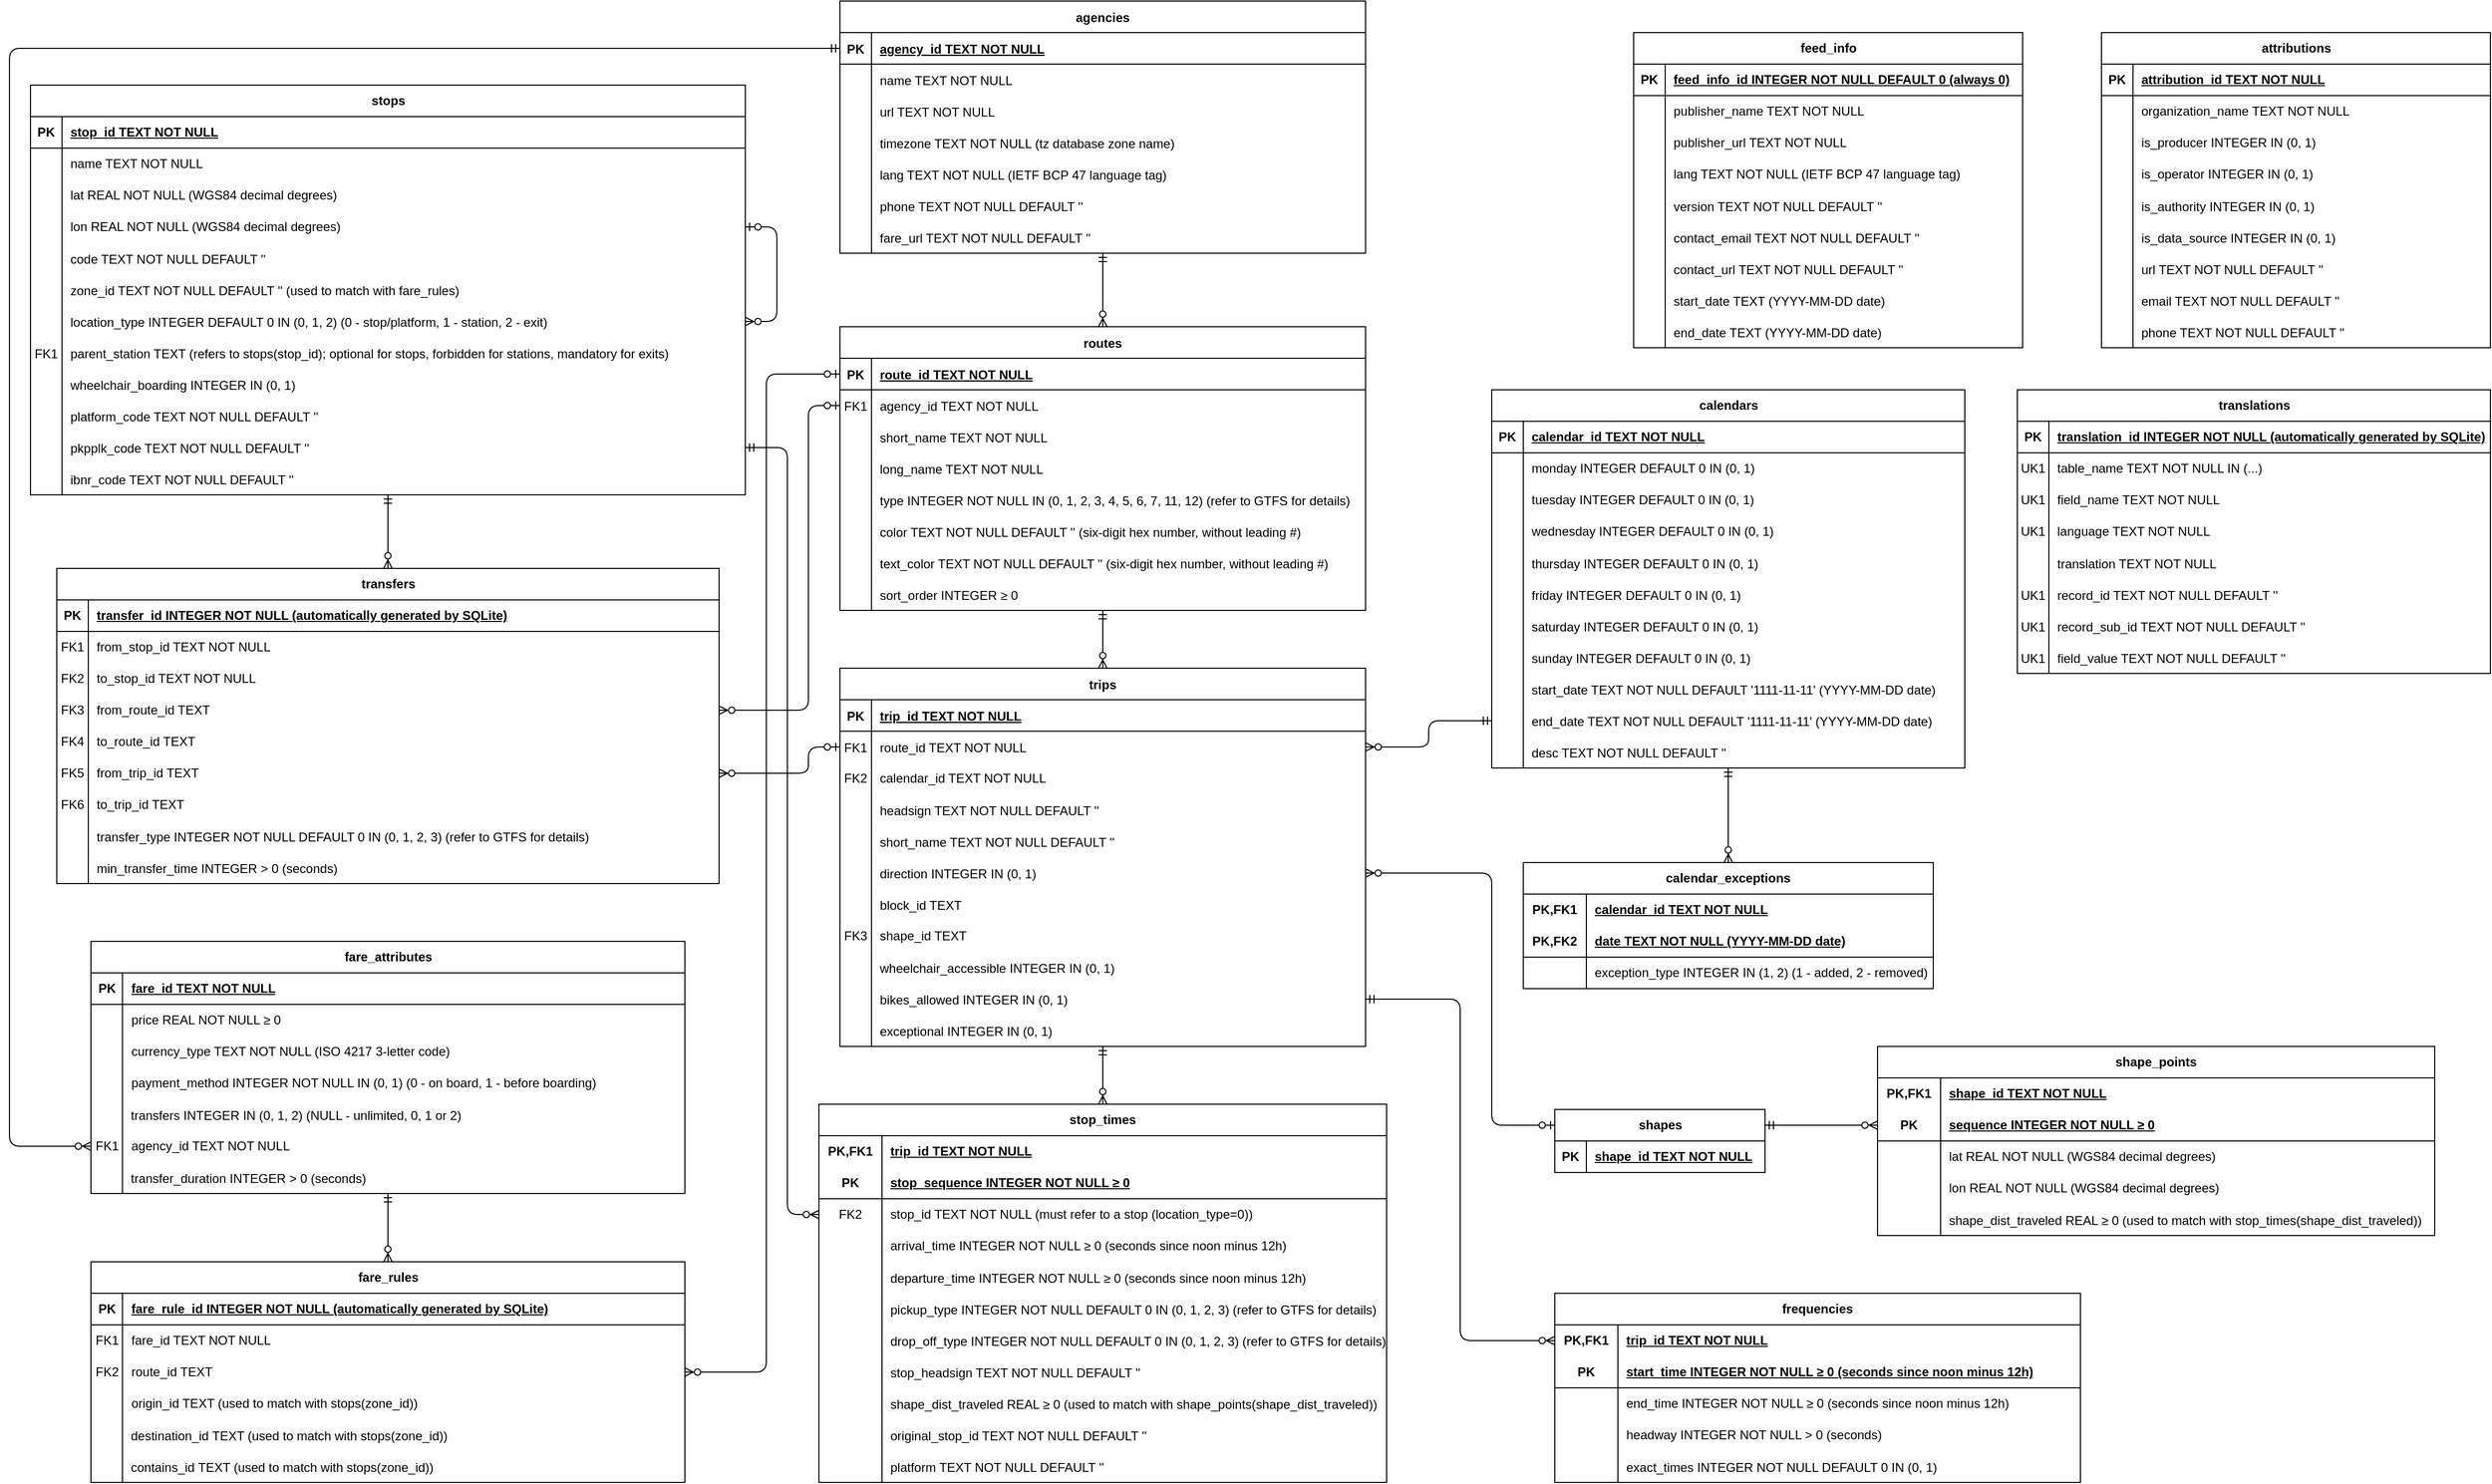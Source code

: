 <mxfile version="24.7.6">
  <diagram name="Page-1" id="iGfnIVltGfqJEJLnHY0U">
    <mxGraphModel dx="4841" dy="1691" grid="1" gridSize="10" guides="1" tooltips="1" connect="1" arrows="1" fold="1" page="1" pageScale="1" pageWidth="827" pageHeight="1169" math="0" shadow="0">
      <root>
        <mxCell id="0" />
        <mxCell id="1" parent="0" />
        <mxCell id="Ji0sEWNJIGU4zKqcZrCL-1" value="routes" style="shape=table;startSize=30;container=1;collapsible=1;childLayout=tableLayout;fixedRows=1;rowLines=0;fontStyle=1;align=center;resizeLast=1;" vertex="1" parent="1">
          <mxGeometry x="-160" y="460" width="500" height="270" as="geometry" />
        </mxCell>
        <mxCell id="Ji0sEWNJIGU4zKqcZrCL-2" value="" style="shape=partialRectangle;collapsible=0;dropTarget=0;pointerEvents=0;fillColor=none;points=[[0,0.5],[1,0.5]];portConstraint=eastwest;top=0;left=0;right=0;bottom=1;" vertex="1" parent="Ji0sEWNJIGU4zKqcZrCL-1">
          <mxGeometry y="30" width="500" height="30" as="geometry" />
        </mxCell>
        <mxCell id="Ji0sEWNJIGU4zKqcZrCL-3" value="PK" style="shape=partialRectangle;overflow=hidden;connectable=0;fillColor=none;top=0;left=0;bottom=0;right=0;fontStyle=1;" vertex="1" parent="Ji0sEWNJIGU4zKqcZrCL-2">
          <mxGeometry width="30" height="30" as="geometry">
            <mxRectangle width="30" height="30" as="alternateBounds" />
          </mxGeometry>
        </mxCell>
        <mxCell id="Ji0sEWNJIGU4zKqcZrCL-4" value="route_id TEXT NOT NULL" style="shape=partialRectangle;overflow=hidden;connectable=0;fillColor=none;top=0;left=0;bottom=0;right=0;align=left;spacingLeft=6;fontStyle=5;" vertex="1" parent="Ji0sEWNJIGU4zKqcZrCL-2">
          <mxGeometry x="30" width="470" height="30" as="geometry">
            <mxRectangle width="470" height="30" as="alternateBounds" />
          </mxGeometry>
        </mxCell>
        <mxCell id="Ji0sEWNJIGU4zKqcZrCL-5" value="" style="shape=partialRectangle;collapsible=0;dropTarget=0;pointerEvents=0;fillColor=none;points=[[0,0.5],[1,0.5]];portConstraint=eastwest;top=0;left=0;right=0;bottom=0;" vertex="1" parent="Ji0sEWNJIGU4zKqcZrCL-1">
          <mxGeometry y="60" width="500" height="30" as="geometry" />
        </mxCell>
        <mxCell id="Ji0sEWNJIGU4zKqcZrCL-6" value="FK1" style="shape=partialRectangle;overflow=hidden;connectable=0;fillColor=none;top=0;left=0;bottom=0;right=0;" vertex="1" parent="Ji0sEWNJIGU4zKqcZrCL-5">
          <mxGeometry width="30" height="30" as="geometry">
            <mxRectangle width="30" height="30" as="alternateBounds" />
          </mxGeometry>
        </mxCell>
        <mxCell id="Ji0sEWNJIGU4zKqcZrCL-7" value="agency_id TEXT NOT NULL" style="shape=partialRectangle;overflow=hidden;connectable=0;fillColor=none;top=0;left=0;bottom=0;right=0;align=left;spacingLeft=6;" vertex="1" parent="Ji0sEWNJIGU4zKqcZrCL-5">
          <mxGeometry x="30" width="470" height="30" as="geometry">
            <mxRectangle width="470" height="30" as="alternateBounds" />
          </mxGeometry>
        </mxCell>
        <mxCell id="Ji0sEWNJIGU4zKqcZrCL-8" value="" style="shape=partialRectangle;collapsible=0;dropTarget=0;pointerEvents=0;fillColor=none;points=[[0,0.5],[1,0.5]];portConstraint=eastwest;top=0;left=0;right=0;bottom=0;" vertex="1" parent="Ji0sEWNJIGU4zKqcZrCL-1">
          <mxGeometry y="90" width="500" height="30" as="geometry" />
        </mxCell>
        <mxCell id="Ji0sEWNJIGU4zKqcZrCL-9" value="" style="shape=partialRectangle;overflow=hidden;connectable=0;fillColor=none;top=0;left=0;bottom=0;right=0;" vertex="1" parent="Ji0sEWNJIGU4zKqcZrCL-8">
          <mxGeometry width="30" height="30" as="geometry">
            <mxRectangle width="30" height="30" as="alternateBounds" />
          </mxGeometry>
        </mxCell>
        <mxCell id="Ji0sEWNJIGU4zKqcZrCL-10" value="short_name TEXT NOT NULL" style="shape=partialRectangle;overflow=hidden;connectable=0;fillColor=none;top=0;left=0;bottom=0;right=0;align=left;spacingLeft=6;" vertex="1" parent="Ji0sEWNJIGU4zKqcZrCL-8">
          <mxGeometry x="30" width="470" height="30" as="geometry">
            <mxRectangle width="470" height="30" as="alternateBounds" />
          </mxGeometry>
        </mxCell>
        <mxCell id="Ji0sEWNJIGU4zKqcZrCL-11" value="" style="shape=tableRow;horizontal=0;startSize=0;swimlaneHead=0;swimlaneBody=0;fillColor=none;collapsible=0;dropTarget=0;points=[[0,0.5],[1,0.5]];portConstraint=eastwest;top=0;left=0;right=0;bottom=0;" vertex="1" parent="Ji0sEWNJIGU4zKqcZrCL-1">
          <mxGeometry y="120" width="500" height="30" as="geometry" />
        </mxCell>
        <mxCell id="Ji0sEWNJIGU4zKqcZrCL-12" value="" style="shape=partialRectangle;connectable=0;fillColor=none;top=0;left=0;bottom=0;right=0;editable=1;overflow=hidden;" vertex="1" parent="Ji0sEWNJIGU4zKqcZrCL-11">
          <mxGeometry width="30" height="30" as="geometry">
            <mxRectangle width="30" height="30" as="alternateBounds" />
          </mxGeometry>
        </mxCell>
        <mxCell id="Ji0sEWNJIGU4zKqcZrCL-13" value="long_name TEXT NOT NULL" style="shape=partialRectangle;connectable=0;fillColor=none;top=0;left=0;bottom=0;right=0;align=left;spacingLeft=6;overflow=hidden;" vertex="1" parent="Ji0sEWNJIGU4zKqcZrCL-11">
          <mxGeometry x="30" width="470" height="30" as="geometry">
            <mxRectangle width="470" height="30" as="alternateBounds" />
          </mxGeometry>
        </mxCell>
        <mxCell id="Ji0sEWNJIGU4zKqcZrCL-14" value="" style="shape=tableRow;horizontal=0;startSize=0;swimlaneHead=0;swimlaneBody=0;fillColor=none;collapsible=0;dropTarget=0;points=[[0,0.5],[1,0.5]];portConstraint=eastwest;top=0;left=0;right=0;bottom=0;" vertex="1" parent="Ji0sEWNJIGU4zKqcZrCL-1">
          <mxGeometry y="150" width="500" height="30" as="geometry" />
        </mxCell>
        <mxCell id="Ji0sEWNJIGU4zKqcZrCL-15" value="" style="shape=partialRectangle;connectable=0;fillColor=none;top=0;left=0;bottom=0;right=0;editable=1;overflow=hidden;" vertex="1" parent="Ji0sEWNJIGU4zKqcZrCL-14">
          <mxGeometry width="30" height="30" as="geometry">
            <mxRectangle width="30" height="30" as="alternateBounds" />
          </mxGeometry>
        </mxCell>
        <mxCell id="Ji0sEWNJIGU4zKqcZrCL-16" value="type INTEGER NOT NULL IN (0, 1, 2, 3, 4, 5, 6, 7, 11, 12) (refer to GTFS for details)" style="shape=partialRectangle;connectable=0;fillColor=none;top=0;left=0;bottom=0;right=0;align=left;spacingLeft=6;overflow=hidden;" vertex="1" parent="Ji0sEWNJIGU4zKqcZrCL-14">
          <mxGeometry x="30" width="470" height="30" as="geometry">
            <mxRectangle width="470" height="30" as="alternateBounds" />
          </mxGeometry>
        </mxCell>
        <mxCell id="Ji0sEWNJIGU4zKqcZrCL-17" value="" style="shape=tableRow;horizontal=0;startSize=0;swimlaneHead=0;swimlaneBody=0;fillColor=none;collapsible=0;dropTarget=0;points=[[0,0.5],[1,0.5]];portConstraint=eastwest;top=0;left=0;right=0;bottom=0;" vertex="1" parent="Ji0sEWNJIGU4zKqcZrCL-1">
          <mxGeometry y="180" width="500" height="30" as="geometry" />
        </mxCell>
        <mxCell id="Ji0sEWNJIGU4zKqcZrCL-18" value="" style="shape=partialRectangle;connectable=0;fillColor=none;top=0;left=0;bottom=0;right=0;editable=1;overflow=hidden;" vertex="1" parent="Ji0sEWNJIGU4zKqcZrCL-17">
          <mxGeometry width="30" height="30" as="geometry">
            <mxRectangle width="30" height="30" as="alternateBounds" />
          </mxGeometry>
        </mxCell>
        <mxCell id="Ji0sEWNJIGU4zKqcZrCL-19" value="color TEXT NOT NULL DEFAULT &#39;&#39; (six-digit hex number, without leading #)" style="shape=partialRectangle;connectable=0;fillColor=none;top=0;left=0;bottom=0;right=0;align=left;spacingLeft=6;overflow=hidden;" vertex="1" parent="Ji0sEWNJIGU4zKqcZrCL-17">
          <mxGeometry x="30" width="470" height="30" as="geometry">
            <mxRectangle width="470" height="30" as="alternateBounds" />
          </mxGeometry>
        </mxCell>
        <mxCell id="Ji0sEWNJIGU4zKqcZrCL-20" value="" style="shape=tableRow;horizontal=0;startSize=0;swimlaneHead=0;swimlaneBody=0;fillColor=none;collapsible=0;dropTarget=0;points=[[0,0.5],[1,0.5]];portConstraint=eastwest;top=0;left=0;right=0;bottom=0;" vertex="1" parent="Ji0sEWNJIGU4zKqcZrCL-1">
          <mxGeometry y="210" width="500" height="30" as="geometry" />
        </mxCell>
        <mxCell id="Ji0sEWNJIGU4zKqcZrCL-21" value="" style="shape=partialRectangle;connectable=0;fillColor=none;top=0;left=0;bottom=0;right=0;editable=1;overflow=hidden;" vertex="1" parent="Ji0sEWNJIGU4zKqcZrCL-20">
          <mxGeometry width="30" height="30" as="geometry">
            <mxRectangle width="30" height="30" as="alternateBounds" />
          </mxGeometry>
        </mxCell>
        <mxCell id="Ji0sEWNJIGU4zKqcZrCL-22" value="text_color TEXT NOT NULL DEFAULT &#39;&#39; (six-digit hex number, without leading #)" style="shape=partialRectangle;connectable=0;fillColor=none;top=0;left=0;bottom=0;right=0;align=left;spacingLeft=6;overflow=hidden;" vertex="1" parent="Ji0sEWNJIGU4zKqcZrCL-20">
          <mxGeometry x="30" width="470" height="30" as="geometry">
            <mxRectangle width="470" height="30" as="alternateBounds" />
          </mxGeometry>
        </mxCell>
        <mxCell id="Ji0sEWNJIGU4zKqcZrCL-23" value="" style="shape=tableRow;horizontal=0;startSize=0;swimlaneHead=0;swimlaneBody=0;fillColor=none;collapsible=0;dropTarget=0;points=[[0,0.5],[1,0.5]];portConstraint=eastwest;top=0;left=0;right=0;bottom=0;" vertex="1" parent="Ji0sEWNJIGU4zKqcZrCL-1">
          <mxGeometry y="240" width="500" height="30" as="geometry" />
        </mxCell>
        <mxCell id="Ji0sEWNJIGU4zKqcZrCL-24" value="" style="shape=partialRectangle;connectable=0;fillColor=none;top=0;left=0;bottom=0;right=0;editable=1;overflow=hidden;" vertex="1" parent="Ji0sEWNJIGU4zKqcZrCL-23">
          <mxGeometry width="30" height="30" as="geometry">
            <mxRectangle width="30" height="30" as="alternateBounds" />
          </mxGeometry>
        </mxCell>
        <mxCell id="Ji0sEWNJIGU4zKqcZrCL-25" value="sort_order INTEGER ≥ 0" style="shape=partialRectangle;connectable=0;fillColor=none;top=0;left=0;bottom=0;right=0;align=left;spacingLeft=6;overflow=hidden;" vertex="1" parent="Ji0sEWNJIGU4zKqcZrCL-23">
          <mxGeometry x="30" width="470" height="30" as="geometry">
            <mxRectangle width="470" height="30" as="alternateBounds" />
          </mxGeometry>
        </mxCell>
        <mxCell id="Ji0sEWNJIGU4zKqcZrCL-26" value="agencies" style="shape=table;startSize=30;container=1;collapsible=1;childLayout=tableLayout;fixedRows=1;rowLines=0;fontStyle=1;align=center;resizeLast=1;" vertex="1" parent="1">
          <mxGeometry x="-160" y="150" width="500" height="240" as="geometry" />
        </mxCell>
        <mxCell id="Ji0sEWNJIGU4zKqcZrCL-27" value="" style="shape=partialRectangle;collapsible=0;dropTarget=0;pointerEvents=0;fillColor=none;points=[[0,0.5],[1,0.5]];portConstraint=eastwest;top=0;left=0;right=0;bottom=1;" vertex="1" parent="Ji0sEWNJIGU4zKqcZrCL-26">
          <mxGeometry y="30" width="500" height="30" as="geometry" />
        </mxCell>
        <mxCell id="Ji0sEWNJIGU4zKqcZrCL-28" value="PK" style="shape=partialRectangle;overflow=hidden;connectable=0;fillColor=none;top=0;left=0;bottom=0;right=0;fontStyle=1;" vertex="1" parent="Ji0sEWNJIGU4zKqcZrCL-27">
          <mxGeometry width="30" height="30" as="geometry">
            <mxRectangle width="30" height="30" as="alternateBounds" />
          </mxGeometry>
        </mxCell>
        <mxCell id="Ji0sEWNJIGU4zKqcZrCL-29" value="agency_id TEXT NOT NULL" style="shape=partialRectangle;overflow=hidden;connectable=0;fillColor=none;top=0;left=0;bottom=0;right=0;align=left;spacingLeft=6;fontStyle=5;" vertex="1" parent="Ji0sEWNJIGU4zKqcZrCL-27">
          <mxGeometry x="30" width="470" height="30" as="geometry">
            <mxRectangle width="470" height="30" as="alternateBounds" />
          </mxGeometry>
        </mxCell>
        <mxCell id="Ji0sEWNJIGU4zKqcZrCL-30" value="" style="shape=partialRectangle;collapsible=0;dropTarget=0;pointerEvents=0;fillColor=none;points=[[0,0.5],[1,0.5]];portConstraint=eastwest;top=0;left=0;right=0;bottom=0;" vertex="1" parent="Ji0sEWNJIGU4zKqcZrCL-26">
          <mxGeometry y="60" width="500" height="30" as="geometry" />
        </mxCell>
        <mxCell id="Ji0sEWNJIGU4zKqcZrCL-31" value="" style="shape=partialRectangle;overflow=hidden;connectable=0;fillColor=none;top=0;left=0;bottom=0;right=0;" vertex="1" parent="Ji0sEWNJIGU4zKqcZrCL-30">
          <mxGeometry width="30" height="30" as="geometry">
            <mxRectangle width="30" height="30" as="alternateBounds" />
          </mxGeometry>
        </mxCell>
        <mxCell id="Ji0sEWNJIGU4zKqcZrCL-32" value="name TEXT NOT NULL" style="shape=partialRectangle;overflow=hidden;connectable=0;fillColor=none;top=0;left=0;bottom=0;right=0;align=left;spacingLeft=6;" vertex="1" parent="Ji0sEWNJIGU4zKqcZrCL-30">
          <mxGeometry x="30" width="470" height="30" as="geometry">
            <mxRectangle width="470" height="30" as="alternateBounds" />
          </mxGeometry>
        </mxCell>
        <mxCell id="Ji0sEWNJIGU4zKqcZrCL-33" value="" style="shape=tableRow;horizontal=0;startSize=0;swimlaneHead=0;swimlaneBody=0;fillColor=none;collapsible=0;dropTarget=0;points=[[0,0.5],[1,0.5]];portConstraint=eastwest;top=0;left=0;right=0;bottom=0;" vertex="1" parent="Ji0sEWNJIGU4zKqcZrCL-26">
          <mxGeometry y="90" width="500" height="30" as="geometry" />
        </mxCell>
        <mxCell id="Ji0sEWNJIGU4zKqcZrCL-34" value="" style="shape=partialRectangle;connectable=0;fillColor=none;top=0;left=0;bottom=0;right=0;editable=1;overflow=hidden;" vertex="1" parent="Ji0sEWNJIGU4zKqcZrCL-33">
          <mxGeometry width="30" height="30" as="geometry">
            <mxRectangle width="30" height="30" as="alternateBounds" />
          </mxGeometry>
        </mxCell>
        <mxCell id="Ji0sEWNJIGU4zKqcZrCL-35" value="url TEXT NOT NULL" style="shape=partialRectangle;connectable=0;fillColor=none;top=0;left=0;bottom=0;right=0;align=left;spacingLeft=6;overflow=hidden;" vertex="1" parent="Ji0sEWNJIGU4zKqcZrCL-33">
          <mxGeometry x="30" width="470" height="30" as="geometry">
            <mxRectangle width="470" height="30" as="alternateBounds" />
          </mxGeometry>
        </mxCell>
        <mxCell id="Ji0sEWNJIGU4zKqcZrCL-36" value="" style="shape=tableRow;horizontal=0;startSize=0;swimlaneHead=0;swimlaneBody=0;fillColor=none;collapsible=0;dropTarget=0;points=[[0,0.5],[1,0.5]];portConstraint=eastwest;top=0;left=0;right=0;bottom=0;" vertex="1" parent="Ji0sEWNJIGU4zKqcZrCL-26">
          <mxGeometry y="120" width="500" height="30" as="geometry" />
        </mxCell>
        <mxCell id="Ji0sEWNJIGU4zKqcZrCL-37" value="" style="shape=partialRectangle;connectable=0;fillColor=none;top=0;left=0;bottom=0;right=0;editable=1;overflow=hidden;" vertex="1" parent="Ji0sEWNJIGU4zKqcZrCL-36">
          <mxGeometry width="30" height="30" as="geometry">
            <mxRectangle width="30" height="30" as="alternateBounds" />
          </mxGeometry>
        </mxCell>
        <mxCell id="Ji0sEWNJIGU4zKqcZrCL-38" value="timezone TEXT NOT NULL (tz database zone name)" style="shape=partialRectangle;connectable=0;fillColor=none;top=0;left=0;bottom=0;right=0;align=left;spacingLeft=6;overflow=hidden;" vertex="1" parent="Ji0sEWNJIGU4zKqcZrCL-36">
          <mxGeometry x="30" width="470" height="30" as="geometry">
            <mxRectangle width="470" height="30" as="alternateBounds" />
          </mxGeometry>
        </mxCell>
        <mxCell id="Ji0sEWNJIGU4zKqcZrCL-39" value="" style="shape=tableRow;horizontal=0;startSize=0;swimlaneHead=0;swimlaneBody=0;fillColor=none;collapsible=0;dropTarget=0;points=[[0,0.5],[1,0.5]];portConstraint=eastwest;top=0;left=0;right=0;bottom=0;" vertex="1" parent="Ji0sEWNJIGU4zKqcZrCL-26">
          <mxGeometry y="150" width="500" height="30" as="geometry" />
        </mxCell>
        <mxCell id="Ji0sEWNJIGU4zKqcZrCL-40" value="" style="shape=partialRectangle;connectable=0;fillColor=none;top=0;left=0;bottom=0;right=0;editable=1;overflow=hidden;" vertex="1" parent="Ji0sEWNJIGU4zKqcZrCL-39">
          <mxGeometry width="30" height="30" as="geometry">
            <mxRectangle width="30" height="30" as="alternateBounds" />
          </mxGeometry>
        </mxCell>
        <mxCell id="Ji0sEWNJIGU4zKqcZrCL-41" value="lang TEXT NOT NULL (IETF BCP 47 language tag)" style="shape=partialRectangle;connectable=0;fillColor=none;top=0;left=0;bottom=0;right=0;align=left;spacingLeft=6;overflow=hidden;" vertex="1" parent="Ji0sEWNJIGU4zKqcZrCL-39">
          <mxGeometry x="30" width="470" height="30" as="geometry">
            <mxRectangle width="470" height="30" as="alternateBounds" />
          </mxGeometry>
        </mxCell>
        <mxCell id="Ji0sEWNJIGU4zKqcZrCL-42" value="" style="shape=tableRow;horizontal=0;startSize=0;swimlaneHead=0;swimlaneBody=0;fillColor=none;collapsible=0;dropTarget=0;points=[[0,0.5],[1,0.5]];portConstraint=eastwest;top=0;left=0;right=0;bottom=0;" vertex="1" parent="Ji0sEWNJIGU4zKqcZrCL-26">
          <mxGeometry y="180" width="500" height="30" as="geometry" />
        </mxCell>
        <mxCell id="Ji0sEWNJIGU4zKqcZrCL-43" value="" style="shape=partialRectangle;connectable=0;fillColor=none;top=0;left=0;bottom=0;right=0;editable=1;overflow=hidden;" vertex="1" parent="Ji0sEWNJIGU4zKqcZrCL-42">
          <mxGeometry width="30" height="30" as="geometry">
            <mxRectangle width="30" height="30" as="alternateBounds" />
          </mxGeometry>
        </mxCell>
        <mxCell id="Ji0sEWNJIGU4zKqcZrCL-44" value="phone TEXT NOT NULL DEFAULT &#39;&#39;" style="shape=partialRectangle;connectable=0;fillColor=none;top=0;left=0;bottom=0;right=0;align=left;spacingLeft=6;overflow=hidden;" vertex="1" parent="Ji0sEWNJIGU4zKqcZrCL-42">
          <mxGeometry x="30" width="470" height="30" as="geometry">
            <mxRectangle width="470" height="30" as="alternateBounds" />
          </mxGeometry>
        </mxCell>
        <mxCell id="Ji0sEWNJIGU4zKqcZrCL-45" value="" style="shape=tableRow;horizontal=0;startSize=0;swimlaneHead=0;swimlaneBody=0;fillColor=none;collapsible=0;dropTarget=0;points=[[0,0.5],[1,0.5]];portConstraint=eastwest;top=0;left=0;right=0;bottom=0;" vertex="1" parent="Ji0sEWNJIGU4zKqcZrCL-26">
          <mxGeometry y="210" width="500" height="30" as="geometry" />
        </mxCell>
        <mxCell id="Ji0sEWNJIGU4zKqcZrCL-46" value="" style="shape=partialRectangle;connectable=0;fillColor=none;top=0;left=0;bottom=0;right=0;editable=1;overflow=hidden;" vertex="1" parent="Ji0sEWNJIGU4zKqcZrCL-45">
          <mxGeometry width="30" height="30" as="geometry">
            <mxRectangle width="30" height="30" as="alternateBounds" />
          </mxGeometry>
        </mxCell>
        <mxCell id="Ji0sEWNJIGU4zKqcZrCL-47" value="fare_url TEXT NOT NULL DEFAULT &#39;&#39;" style="shape=partialRectangle;connectable=0;fillColor=none;top=0;left=0;bottom=0;right=0;align=left;spacingLeft=6;overflow=hidden;" vertex="1" parent="Ji0sEWNJIGU4zKqcZrCL-45">
          <mxGeometry x="30" width="470" height="30" as="geometry">
            <mxRectangle width="470" height="30" as="alternateBounds" />
          </mxGeometry>
        </mxCell>
        <mxCell id="Ji0sEWNJIGU4zKqcZrCL-48" value="" style="fontSize=12;html=1;endArrow=ERzeroToMany;startArrow=ERmandOne;rounded=0;entryX=0.5;entryY=0;entryDx=0;entryDy=0;exitX=0.5;exitY=1;exitDx=0;exitDy=0;" edge="1" parent="1" source="Ji0sEWNJIGU4zKqcZrCL-26" target="Ji0sEWNJIGU4zKqcZrCL-1">
          <mxGeometry width="100" height="100" relative="1" as="geometry">
            <mxPoint x="110" y="420" as="sourcePoint" />
            <mxPoint x="180.0" y="450" as="targetPoint" />
          </mxGeometry>
        </mxCell>
        <mxCell id="Ji0sEWNJIGU4zKqcZrCL-49" value="trips" style="shape=table;startSize=30;container=1;collapsible=1;childLayout=tableLayout;fixedRows=1;rowLines=0;fontStyle=1;align=center;resizeLast=1;" vertex="1" parent="1">
          <mxGeometry x="-160" y="785" width="500" height="360" as="geometry">
            <mxRectangle x="-160" y="785" width="60" height="30" as="alternateBounds" />
          </mxGeometry>
        </mxCell>
        <mxCell id="Ji0sEWNJIGU4zKqcZrCL-50" value="" style="shape=partialRectangle;collapsible=0;dropTarget=0;pointerEvents=0;fillColor=none;points=[[0,0.5],[1,0.5]];portConstraint=eastwest;top=0;left=0;right=0;bottom=1;" vertex="1" parent="Ji0sEWNJIGU4zKqcZrCL-49">
          <mxGeometry y="30" width="500" height="30" as="geometry" />
        </mxCell>
        <mxCell id="Ji0sEWNJIGU4zKqcZrCL-51" value="PK" style="shape=partialRectangle;overflow=hidden;connectable=0;fillColor=none;top=0;left=0;bottom=0;right=0;fontStyle=1;" vertex="1" parent="Ji0sEWNJIGU4zKqcZrCL-50">
          <mxGeometry width="30" height="30" as="geometry">
            <mxRectangle width="30" height="30" as="alternateBounds" />
          </mxGeometry>
        </mxCell>
        <mxCell id="Ji0sEWNJIGU4zKqcZrCL-52" value="trip_id TEXT NOT NULL" style="shape=partialRectangle;overflow=hidden;connectable=0;fillColor=none;top=0;left=0;bottom=0;right=0;align=left;spacingLeft=6;fontStyle=5;" vertex="1" parent="Ji0sEWNJIGU4zKqcZrCL-50">
          <mxGeometry x="30" width="470" height="30" as="geometry">
            <mxRectangle width="470" height="30" as="alternateBounds" />
          </mxGeometry>
        </mxCell>
        <mxCell id="Ji0sEWNJIGU4zKqcZrCL-53" value="" style="shape=partialRectangle;collapsible=0;dropTarget=0;pointerEvents=0;fillColor=none;points=[[0,0.5],[1,0.5]];portConstraint=eastwest;top=0;left=0;right=0;bottom=0;" vertex="1" parent="Ji0sEWNJIGU4zKqcZrCL-49">
          <mxGeometry y="60" width="500" height="30" as="geometry" />
        </mxCell>
        <mxCell id="Ji0sEWNJIGU4zKqcZrCL-54" value="FK1" style="shape=partialRectangle;overflow=hidden;connectable=0;fillColor=none;top=0;left=0;bottom=0;right=0;" vertex="1" parent="Ji0sEWNJIGU4zKqcZrCL-53">
          <mxGeometry width="30" height="30" as="geometry">
            <mxRectangle width="30" height="30" as="alternateBounds" />
          </mxGeometry>
        </mxCell>
        <mxCell id="Ji0sEWNJIGU4zKqcZrCL-55" value="route_id TEXT NOT NULL" style="shape=partialRectangle;overflow=hidden;connectable=0;fillColor=none;top=0;left=0;bottom=0;right=0;align=left;spacingLeft=6;" vertex="1" parent="Ji0sEWNJIGU4zKqcZrCL-53">
          <mxGeometry x="30" width="470" height="30" as="geometry">
            <mxRectangle width="470" height="30" as="alternateBounds" />
          </mxGeometry>
        </mxCell>
        <mxCell id="Ji0sEWNJIGU4zKqcZrCL-56" value="" style="shape=tableRow;horizontal=0;startSize=0;swimlaneHead=0;swimlaneBody=0;fillColor=none;collapsible=0;dropTarget=0;points=[[0,0.5],[1,0.5]];portConstraint=eastwest;top=0;left=0;right=0;bottom=0;" vertex="1" parent="Ji0sEWNJIGU4zKqcZrCL-49">
          <mxGeometry y="90" width="500" height="30" as="geometry" />
        </mxCell>
        <mxCell id="Ji0sEWNJIGU4zKqcZrCL-57" value="FK2" style="shape=partialRectangle;connectable=0;fillColor=none;top=0;left=0;bottom=0;right=0;fontStyle=0;overflow=hidden;whiteSpace=wrap;html=1;" vertex="1" parent="Ji0sEWNJIGU4zKqcZrCL-56">
          <mxGeometry width="30" height="30" as="geometry">
            <mxRectangle width="30" height="30" as="alternateBounds" />
          </mxGeometry>
        </mxCell>
        <mxCell id="Ji0sEWNJIGU4zKqcZrCL-58" value="calendar_id TEXT NOT NULL" style="shape=partialRectangle;connectable=0;fillColor=none;top=0;left=0;bottom=0;right=0;align=left;spacingLeft=6;fontStyle=0;overflow=hidden;whiteSpace=wrap;html=1;" vertex="1" parent="Ji0sEWNJIGU4zKqcZrCL-56">
          <mxGeometry x="30" width="470" height="30" as="geometry">
            <mxRectangle width="470" height="30" as="alternateBounds" />
          </mxGeometry>
        </mxCell>
        <mxCell id="Ji0sEWNJIGU4zKqcZrCL-59" value="" style="shape=tableRow;horizontal=0;startSize=0;swimlaneHead=0;swimlaneBody=0;fillColor=none;collapsible=0;dropTarget=0;points=[[0,0.5],[1,0.5]];portConstraint=eastwest;top=0;left=0;right=0;bottom=0;" vertex="1" parent="Ji0sEWNJIGU4zKqcZrCL-49">
          <mxGeometry y="120" width="500" height="30" as="geometry" />
        </mxCell>
        <mxCell id="Ji0sEWNJIGU4zKqcZrCL-60" value="" style="shape=partialRectangle;connectable=0;fillColor=none;top=0;left=0;bottom=0;right=0;editable=1;overflow=hidden;" vertex="1" parent="Ji0sEWNJIGU4zKqcZrCL-59">
          <mxGeometry width="30" height="30" as="geometry">
            <mxRectangle width="30" height="30" as="alternateBounds" />
          </mxGeometry>
        </mxCell>
        <mxCell id="Ji0sEWNJIGU4zKqcZrCL-61" value="headsign TEXT NOT NULL DEFAULT &#39;&#39;" style="shape=partialRectangle;connectable=0;fillColor=none;top=0;left=0;bottom=0;right=0;align=left;spacingLeft=6;overflow=hidden;" vertex="1" parent="Ji0sEWNJIGU4zKqcZrCL-59">
          <mxGeometry x="30" width="470" height="30" as="geometry">
            <mxRectangle width="470" height="30" as="alternateBounds" />
          </mxGeometry>
        </mxCell>
        <mxCell id="Ji0sEWNJIGU4zKqcZrCL-62" value="" style="shape=tableRow;horizontal=0;startSize=0;swimlaneHead=0;swimlaneBody=0;fillColor=none;collapsible=0;dropTarget=0;points=[[0,0.5],[1,0.5]];portConstraint=eastwest;top=0;left=0;right=0;bottom=0;" vertex="1" parent="Ji0sEWNJIGU4zKqcZrCL-49">
          <mxGeometry y="150" width="500" height="30" as="geometry" />
        </mxCell>
        <mxCell id="Ji0sEWNJIGU4zKqcZrCL-63" value="" style="shape=partialRectangle;connectable=0;fillColor=none;top=0;left=0;bottom=0;right=0;editable=1;overflow=hidden;" vertex="1" parent="Ji0sEWNJIGU4zKqcZrCL-62">
          <mxGeometry width="30" height="30" as="geometry">
            <mxRectangle width="30" height="30" as="alternateBounds" />
          </mxGeometry>
        </mxCell>
        <mxCell id="Ji0sEWNJIGU4zKqcZrCL-64" value="short_name TEXT NOT NULL DEFAULT &#39;&#39;" style="shape=partialRectangle;connectable=0;fillColor=none;top=0;left=0;bottom=0;right=0;align=left;spacingLeft=6;overflow=hidden;" vertex="1" parent="Ji0sEWNJIGU4zKqcZrCL-62">
          <mxGeometry x="30" width="470" height="30" as="geometry">
            <mxRectangle width="470" height="30" as="alternateBounds" />
          </mxGeometry>
        </mxCell>
        <mxCell id="Ji0sEWNJIGU4zKqcZrCL-65" value="" style="shape=tableRow;horizontal=0;startSize=0;swimlaneHead=0;swimlaneBody=0;fillColor=none;collapsible=0;dropTarget=0;points=[[0,0.5],[1,0.5]];portConstraint=eastwest;top=0;left=0;right=0;bottom=0;" vertex="1" parent="Ji0sEWNJIGU4zKqcZrCL-49">
          <mxGeometry y="180" width="500" height="30" as="geometry" />
        </mxCell>
        <mxCell id="Ji0sEWNJIGU4zKqcZrCL-66" value="" style="shape=partialRectangle;connectable=0;fillColor=none;top=0;left=0;bottom=0;right=0;editable=1;overflow=hidden;" vertex="1" parent="Ji0sEWNJIGU4zKqcZrCL-65">
          <mxGeometry width="30" height="30" as="geometry">
            <mxRectangle width="30" height="30" as="alternateBounds" />
          </mxGeometry>
        </mxCell>
        <mxCell id="Ji0sEWNJIGU4zKqcZrCL-67" value="direction INTEGER IN (0, 1)" style="shape=partialRectangle;connectable=0;fillColor=none;top=0;left=0;bottom=0;right=0;align=left;spacingLeft=6;overflow=hidden;" vertex="1" parent="Ji0sEWNJIGU4zKqcZrCL-65">
          <mxGeometry x="30" width="470" height="30" as="geometry">
            <mxRectangle width="470" height="30" as="alternateBounds" />
          </mxGeometry>
        </mxCell>
        <mxCell id="Ji0sEWNJIGU4zKqcZrCL-68" value="" style="shape=tableRow;horizontal=0;startSize=0;swimlaneHead=0;swimlaneBody=0;fillColor=none;collapsible=0;dropTarget=0;points=[[0,0.5],[1,0.5]];portConstraint=eastwest;top=0;left=0;right=0;bottom=0;" vertex="1" parent="Ji0sEWNJIGU4zKqcZrCL-49">
          <mxGeometry y="210" width="500" height="30" as="geometry" />
        </mxCell>
        <mxCell id="Ji0sEWNJIGU4zKqcZrCL-69" value="" style="shape=partialRectangle;connectable=0;fillColor=none;top=0;left=0;bottom=0;right=0;editable=1;overflow=hidden;" vertex="1" parent="Ji0sEWNJIGU4zKqcZrCL-68">
          <mxGeometry width="30" height="30" as="geometry">
            <mxRectangle width="30" height="30" as="alternateBounds" />
          </mxGeometry>
        </mxCell>
        <mxCell id="Ji0sEWNJIGU4zKqcZrCL-70" value="block_id TEXT" style="shape=partialRectangle;connectable=0;fillColor=none;top=0;left=0;bottom=0;right=0;align=left;spacingLeft=6;overflow=hidden;" vertex="1" parent="Ji0sEWNJIGU4zKqcZrCL-68">
          <mxGeometry x="30" width="470" height="30" as="geometry">
            <mxRectangle width="470" height="30" as="alternateBounds" />
          </mxGeometry>
        </mxCell>
        <mxCell id="Ji0sEWNJIGU4zKqcZrCL-71" value="" style="shape=tableRow;horizontal=0;startSize=0;swimlaneHead=0;swimlaneBody=0;fillColor=none;collapsible=0;dropTarget=0;points=[[0,0.5],[1,0.5]];portConstraint=eastwest;top=0;left=0;right=0;bottom=0;" vertex="1" parent="Ji0sEWNJIGU4zKqcZrCL-49">
          <mxGeometry y="240" width="500" height="30" as="geometry" />
        </mxCell>
        <mxCell id="Ji0sEWNJIGU4zKqcZrCL-72" value="FK3" style="shape=partialRectangle;connectable=0;fillColor=none;top=0;left=0;bottom=0;right=0;fontStyle=0;overflow=hidden;whiteSpace=wrap;html=1;" vertex="1" parent="Ji0sEWNJIGU4zKqcZrCL-71">
          <mxGeometry width="30" height="30" as="geometry">
            <mxRectangle width="30" height="30" as="alternateBounds" />
          </mxGeometry>
        </mxCell>
        <mxCell id="Ji0sEWNJIGU4zKqcZrCL-73" value="shape_id TEXT" style="shape=partialRectangle;connectable=0;fillColor=none;top=0;left=0;bottom=0;right=0;align=left;spacingLeft=6;fontStyle=0;overflow=hidden;whiteSpace=wrap;html=1;" vertex="1" parent="Ji0sEWNJIGU4zKqcZrCL-71">
          <mxGeometry x="30" width="470" height="30" as="geometry">
            <mxRectangle width="470" height="30" as="alternateBounds" />
          </mxGeometry>
        </mxCell>
        <mxCell id="Ji0sEWNJIGU4zKqcZrCL-74" value="" style="shape=tableRow;horizontal=0;startSize=0;swimlaneHead=0;swimlaneBody=0;fillColor=none;collapsible=0;dropTarget=0;points=[[0,0.5],[1,0.5]];portConstraint=eastwest;top=0;left=0;right=0;bottom=0;" vertex="1" parent="Ji0sEWNJIGU4zKqcZrCL-49">
          <mxGeometry y="270" width="500" height="30" as="geometry" />
        </mxCell>
        <mxCell id="Ji0sEWNJIGU4zKqcZrCL-75" value="" style="shape=partialRectangle;connectable=0;fillColor=none;top=0;left=0;bottom=0;right=0;editable=1;overflow=hidden;" vertex="1" parent="Ji0sEWNJIGU4zKqcZrCL-74">
          <mxGeometry width="30" height="30" as="geometry">
            <mxRectangle width="30" height="30" as="alternateBounds" />
          </mxGeometry>
        </mxCell>
        <mxCell id="Ji0sEWNJIGU4zKqcZrCL-76" value="wheelchair_accessible INTEGER IN (0, 1)" style="shape=partialRectangle;connectable=0;fillColor=none;top=0;left=0;bottom=0;right=0;align=left;spacingLeft=6;overflow=hidden;" vertex="1" parent="Ji0sEWNJIGU4zKqcZrCL-74">
          <mxGeometry x="30" width="470" height="30" as="geometry">
            <mxRectangle width="470" height="30" as="alternateBounds" />
          </mxGeometry>
        </mxCell>
        <mxCell id="Ji0sEWNJIGU4zKqcZrCL-77" value="" style="shape=tableRow;horizontal=0;startSize=0;swimlaneHead=0;swimlaneBody=0;fillColor=none;collapsible=0;dropTarget=0;points=[[0,0.5],[1,0.5]];portConstraint=eastwest;top=0;left=0;right=0;bottom=0;" vertex="1" parent="Ji0sEWNJIGU4zKqcZrCL-49">
          <mxGeometry y="300" width="500" height="30" as="geometry" />
        </mxCell>
        <mxCell id="Ji0sEWNJIGU4zKqcZrCL-78" value="" style="shape=partialRectangle;connectable=0;fillColor=none;top=0;left=0;bottom=0;right=0;editable=1;overflow=hidden;" vertex="1" parent="Ji0sEWNJIGU4zKqcZrCL-77">
          <mxGeometry width="30" height="30" as="geometry">
            <mxRectangle width="30" height="30" as="alternateBounds" />
          </mxGeometry>
        </mxCell>
        <mxCell id="Ji0sEWNJIGU4zKqcZrCL-79" value="bikes_allowed INTEGER IN (0, 1)" style="shape=partialRectangle;connectable=0;fillColor=none;top=0;left=0;bottom=0;right=0;align=left;spacingLeft=6;overflow=hidden;" vertex="1" parent="Ji0sEWNJIGU4zKqcZrCL-77">
          <mxGeometry x="30" width="470" height="30" as="geometry">
            <mxRectangle width="470" height="30" as="alternateBounds" />
          </mxGeometry>
        </mxCell>
        <mxCell id="Ji0sEWNJIGU4zKqcZrCL-80" value="" style="shape=tableRow;horizontal=0;startSize=0;swimlaneHead=0;swimlaneBody=0;fillColor=none;collapsible=0;dropTarget=0;points=[[0,0.5],[1,0.5]];portConstraint=eastwest;top=0;left=0;right=0;bottom=0;" vertex="1" parent="Ji0sEWNJIGU4zKqcZrCL-49">
          <mxGeometry y="330" width="500" height="30" as="geometry" />
        </mxCell>
        <mxCell id="Ji0sEWNJIGU4zKqcZrCL-81" value="" style="shape=partialRectangle;connectable=0;fillColor=none;top=0;left=0;bottom=0;right=0;editable=1;overflow=hidden;" vertex="1" parent="Ji0sEWNJIGU4zKqcZrCL-80">
          <mxGeometry width="30" height="30" as="geometry">
            <mxRectangle width="30" height="30" as="alternateBounds" />
          </mxGeometry>
        </mxCell>
        <mxCell id="Ji0sEWNJIGU4zKqcZrCL-82" value="exceptional INTEGER IN (0, 1)" style="shape=partialRectangle;connectable=0;fillColor=none;top=0;left=0;bottom=0;right=0;align=left;spacingLeft=6;overflow=hidden;" vertex="1" parent="Ji0sEWNJIGU4zKqcZrCL-80">
          <mxGeometry x="30" width="470" height="30" as="geometry">
            <mxRectangle width="470" height="30" as="alternateBounds" />
          </mxGeometry>
        </mxCell>
        <mxCell id="Ji0sEWNJIGU4zKqcZrCL-83" value="" style="fontSize=12;html=1;endArrow=ERzeroToMany;startArrow=ERmandOne;rounded=0;entryX=0.5;entryY=0;entryDx=0;entryDy=0;startFill=0;endFill=0;exitX=0.5;exitY=1;exitDx=0;exitDy=0;" edge="1" parent="1" source="Ji0sEWNJIGU4zKqcZrCL-1" target="Ji0sEWNJIGU4zKqcZrCL-49">
          <mxGeometry width="100" height="100" relative="1" as="geometry">
            <mxPoint x="110" y="750" as="sourcePoint" />
            <mxPoint x="230" y="790" as="targetPoint" />
          </mxGeometry>
        </mxCell>
        <mxCell id="Ji0sEWNJIGU4zKqcZrCL-84" value="stop_times" style="shape=table;startSize=30;container=1;collapsible=1;childLayout=tableLayout;fixedRows=1;rowLines=0;fontStyle=1;align=center;resizeLast=1;html=1;whiteSpace=wrap;" vertex="1" parent="1">
          <mxGeometry x="-180" y="1200" width="540" height="360" as="geometry" />
        </mxCell>
        <mxCell id="Ji0sEWNJIGU4zKqcZrCL-85" value="" style="shape=tableRow;horizontal=0;startSize=0;swimlaneHead=0;swimlaneBody=0;fillColor=none;collapsible=0;dropTarget=0;points=[[0,0.5],[1,0.5]];portConstraint=eastwest;top=0;left=0;right=0;bottom=0;html=1;" vertex="1" parent="Ji0sEWNJIGU4zKqcZrCL-84">
          <mxGeometry y="30" width="540" height="30" as="geometry" />
        </mxCell>
        <mxCell id="Ji0sEWNJIGU4zKqcZrCL-86" value="PK,FK1" style="shape=partialRectangle;connectable=0;fillColor=none;top=0;left=0;bottom=0;right=0;fontStyle=1;overflow=hidden;html=1;whiteSpace=wrap;" vertex="1" parent="Ji0sEWNJIGU4zKqcZrCL-85">
          <mxGeometry width="60" height="30" as="geometry">
            <mxRectangle width="60" height="30" as="alternateBounds" />
          </mxGeometry>
        </mxCell>
        <mxCell id="Ji0sEWNJIGU4zKqcZrCL-87" value="trip_id TEXT NOT NULL" style="shape=partialRectangle;connectable=0;fillColor=none;top=0;left=0;bottom=0;right=0;align=left;spacingLeft=6;fontStyle=5;overflow=hidden;html=1;whiteSpace=wrap;" vertex="1" parent="Ji0sEWNJIGU4zKqcZrCL-85">
          <mxGeometry x="60" width="480" height="30" as="geometry">
            <mxRectangle width="480" height="30" as="alternateBounds" />
          </mxGeometry>
        </mxCell>
        <mxCell id="Ji0sEWNJIGU4zKqcZrCL-88" value="" style="shape=tableRow;horizontal=0;startSize=0;swimlaneHead=0;swimlaneBody=0;fillColor=none;collapsible=0;dropTarget=0;points=[[0,0.5],[1,0.5]];portConstraint=eastwest;top=0;left=0;right=0;bottom=1;html=1;" vertex="1" parent="Ji0sEWNJIGU4zKqcZrCL-84">
          <mxGeometry y="60" width="540" height="30" as="geometry" />
        </mxCell>
        <mxCell id="Ji0sEWNJIGU4zKqcZrCL-89" value="PK" style="shape=partialRectangle;connectable=0;fillColor=none;top=0;left=0;bottom=0;right=0;fontStyle=1;overflow=hidden;html=1;whiteSpace=wrap;" vertex="1" parent="Ji0sEWNJIGU4zKqcZrCL-88">
          <mxGeometry width="60" height="30" as="geometry">
            <mxRectangle width="60" height="30" as="alternateBounds" />
          </mxGeometry>
        </mxCell>
        <mxCell id="Ji0sEWNJIGU4zKqcZrCL-90" value="stop_sequence INTEGER NOT NULL ≥ 0" style="shape=partialRectangle;connectable=0;fillColor=none;top=0;left=0;bottom=0;right=0;align=left;spacingLeft=6;fontStyle=5;overflow=hidden;html=1;whiteSpace=wrap;" vertex="1" parent="Ji0sEWNJIGU4zKqcZrCL-88">
          <mxGeometry x="60" width="480" height="30" as="geometry">
            <mxRectangle width="480" height="30" as="alternateBounds" />
          </mxGeometry>
        </mxCell>
        <mxCell id="Ji0sEWNJIGU4zKqcZrCL-91" value="" style="shape=tableRow;horizontal=0;startSize=0;swimlaneHead=0;swimlaneBody=0;fillColor=none;collapsible=0;dropTarget=0;points=[[0,0.5],[1,0.5]];portConstraint=eastwest;top=0;left=0;right=0;bottom=0;html=1;" vertex="1" parent="Ji0sEWNJIGU4zKqcZrCL-84">
          <mxGeometry y="90" width="540" height="30" as="geometry" />
        </mxCell>
        <mxCell id="Ji0sEWNJIGU4zKqcZrCL-92" value="FK2" style="shape=partialRectangle;connectable=0;fillColor=none;top=0;left=0;bottom=0;right=0;editable=1;overflow=hidden;html=1;whiteSpace=wrap;" vertex="1" parent="Ji0sEWNJIGU4zKqcZrCL-91">
          <mxGeometry width="60" height="30" as="geometry">
            <mxRectangle width="60" height="30" as="alternateBounds" />
          </mxGeometry>
        </mxCell>
        <mxCell id="Ji0sEWNJIGU4zKqcZrCL-93" value="stop_id TEXT NOT NULL (must refer to a stop (location_type=0))" style="shape=partialRectangle;connectable=0;fillColor=none;top=0;left=0;bottom=0;right=0;align=left;spacingLeft=6;overflow=hidden;html=1;whiteSpace=wrap;" vertex="1" parent="Ji0sEWNJIGU4zKqcZrCL-91">
          <mxGeometry x="60" width="480" height="30" as="geometry">
            <mxRectangle width="480" height="30" as="alternateBounds" />
          </mxGeometry>
        </mxCell>
        <mxCell id="Ji0sEWNJIGU4zKqcZrCL-94" value="" style="shape=tableRow;horizontal=0;startSize=0;swimlaneHead=0;swimlaneBody=0;fillColor=none;collapsible=0;dropTarget=0;points=[[0,0.5],[1,0.5]];portConstraint=eastwest;top=0;left=0;right=0;bottom=0;html=1;" vertex="1" parent="Ji0sEWNJIGU4zKqcZrCL-84">
          <mxGeometry y="120" width="540" height="30" as="geometry" />
        </mxCell>
        <mxCell id="Ji0sEWNJIGU4zKqcZrCL-95" value="" style="shape=partialRectangle;connectable=0;fillColor=none;top=0;left=0;bottom=0;right=0;editable=1;overflow=hidden;html=1;whiteSpace=wrap;" vertex="1" parent="Ji0sEWNJIGU4zKqcZrCL-94">
          <mxGeometry width="60" height="30" as="geometry">
            <mxRectangle width="60" height="30" as="alternateBounds" />
          </mxGeometry>
        </mxCell>
        <mxCell id="Ji0sEWNJIGU4zKqcZrCL-96" value="arrival_time INTEGER NOT NULL ≥ 0 (seconds since noon minus 12h)" style="shape=partialRectangle;connectable=0;fillColor=none;top=0;left=0;bottom=0;right=0;align=left;spacingLeft=6;overflow=hidden;html=1;whiteSpace=wrap;" vertex="1" parent="Ji0sEWNJIGU4zKqcZrCL-94">
          <mxGeometry x="60" width="480" height="30" as="geometry">
            <mxRectangle width="480" height="30" as="alternateBounds" />
          </mxGeometry>
        </mxCell>
        <mxCell id="Ji0sEWNJIGU4zKqcZrCL-97" value="" style="shape=tableRow;horizontal=0;startSize=0;swimlaneHead=0;swimlaneBody=0;fillColor=none;collapsible=0;dropTarget=0;points=[[0,0.5],[1,0.5]];portConstraint=eastwest;top=0;left=0;right=0;bottom=0;" vertex="1" parent="Ji0sEWNJIGU4zKqcZrCL-84">
          <mxGeometry y="150" width="540" height="30" as="geometry" />
        </mxCell>
        <mxCell id="Ji0sEWNJIGU4zKqcZrCL-98" value="" style="shape=partialRectangle;connectable=0;fillColor=none;top=0;left=0;bottom=0;right=0;editable=1;overflow=hidden;" vertex="1" parent="Ji0sEWNJIGU4zKqcZrCL-97">
          <mxGeometry width="60" height="30" as="geometry">
            <mxRectangle width="60" height="30" as="alternateBounds" />
          </mxGeometry>
        </mxCell>
        <mxCell id="Ji0sEWNJIGU4zKqcZrCL-99" value="departure_time INTEGER NOT NULL ≥ 0 (seconds since noon minus 12h)" style="shape=partialRectangle;connectable=0;fillColor=none;top=0;left=0;bottom=0;right=0;align=left;spacingLeft=6;overflow=hidden;" vertex="1" parent="Ji0sEWNJIGU4zKqcZrCL-97">
          <mxGeometry x="60" width="480" height="30" as="geometry">
            <mxRectangle width="480" height="30" as="alternateBounds" />
          </mxGeometry>
        </mxCell>
        <mxCell id="Ji0sEWNJIGU4zKqcZrCL-100" value="" style="shape=tableRow;horizontal=0;startSize=0;swimlaneHead=0;swimlaneBody=0;fillColor=none;collapsible=0;dropTarget=0;points=[[0,0.5],[1,0.5]];portConstraint=eastwest;top=0;left=0;right=0;bottom=0;" vertex="1" parent="Ji0sEWNJIGU4zKqcZrCL-84">
          <mxGeometry y="180" width="540" height="30" as="geometry" />
        </mxCell>
        <mxCell id="Ji0sEWNJIGU4zKqcZrCL-101" value="" style="shape=partialRectangle;connectable=0;fillColor=none;top=0;left=0;bottom=0;right=0;editable=1;overflow=hidden;" vertex="1" parent="Ji0sEWNJIGU4zKqcZrCL-100">
          <mxGeometry width="60" height="30" as="geometry">
            <mxRectangle width="60" height="30" as="alternateBounds" />
          </mxGeometry>
        </mxCell>
        <mxCell id="Ji0sEWNJIGU4zKqcZrCL-102" value="pickup_type INTEGER NOT NULL DEFAULT 0 IN (0, 1, 2, 3) (refer to GTFS for details)" style="shape=partialRectangle;connectable=0;fillColor=none;top=0;left=0;bottom=0;right=0;align=left;spacingLeft=6;overflow=hidden;" vertex="1" parent="Ji0sEWNJIGU4zKqcZrCL-100">
          <mxGeometry x="60" width="480" height="30" as="geometry">
            <mxRectangle width="480" height="30" as="alternateBounds" />
          </mxGeometry>
        </mxCell>
        <mxCell id="Ji0sEWNJIGU4zKqcZrCL-103" value="" style="shape=tableRow;horizontal=0;startSize=0;swimlaneHead=0;swimlaneBody=0;fillColor=none;collapsible=0;dropTarget=0;points=[[0,0.5],[1,0.5]];portConstraint=eastwest;top=0;left=0;right=0;bottom=0;" vertex="1" parent="Ji0sEWNJIGU4zKqcZrCL-84">
          <mxGeometry y="210" width="540" height="30" as="geometry" />
        </mxCell>
        <mxCell id="Ji0sEWNJIGU4zKqcZrCL-104" value="" style="shape=partialRectangle;connectable=0;fillColor=none;top=0;left=0;bottom=0;right=0;editable=1;overflow=hidden;" vertex="1" parent="Ji0sEWNJIGU4zKqcZrCL-103">
          <mxGeometry width="60" height="30" as="geometry">
            <mxRectangle width="60" height="30" as="alternateBounds" />
          </mxGeometry>
        </mxCell>
        <mxCell id="Ji0sEWNJIGU4zKqcZrCL-105" value="drop_off_type INTEGER NOT NULL DEFAULT 0 IN (0, 1, 2, 3) (refer to GTFS for details)" style="shape=partialRectangle;connectable=0;fillColor=none;top=0;left=0;bottom=0;right=0;align=left;spacingLeft=6;overflow=hidden;" vertex="1" parent="Ji0sEWNJIGU4zKqcZrCL-103">
          <mxGeometry x="60" width="480" height="30" as="geometry">
            <mxRectangle width="480" height="30" as="alternateBounds" />
          </mxGeometry>
        </mxCell>
        <mxCell id="Ji0sEWNJIGU4zKqcZrCL-106" value="" style="shape=tableRow;horizontal=0;startSize=0;swimlaneHead=0;swimlaneBody=0;fillColor=none;collapsible=0;dropTarget=0;points=[[0,0.5],[1,0.5]];portConstraint=eastwest;top=0;left=0;right=0;bottom=0;" vertex="1" parent="Ji0sEWNJIGU4zKqcZrCL-84">
          <mxGeometry y="240" width="540" height="30" as="geometry" />
        </mxCell>
        <mxCell id="Ji0sEWNJIGU4zKqcZrCL-107" value="" style="shape=partialRectangle;connectable=0;fillColor=none;top=0;left=0;bottom=0;right=0;editable=1;overflow=hidden;" vertex="1" parent="Ji0sEWNJIGU4zKqcZrCL-106">
          <mxGeometry width="60" height="30" as="geometry">
            <mxRectangle width="60" height="30" as="alternateBounds" />
          </mxGeometry>
        </mxCell>
        <mxCell id="Ji0sEWNJIGU4zKqcZrCL-108" value="stop_headsign TEXT NOT NULL DEFAULT &#39;&#39;" style="shape=partialRectangle;connectable=0;fillColor=none;top=0;left=0;bottom=0;right=0;align=left;spacingLeft=6;overflow=hidden;" vertex="1" parent="Ji0sEWNJIGU4zKqcZrCL-106">
          <mxGeometry x="60" width="480" height="30" as="geometry">
            <mxRectangle width="480" height="30" as="alternateBounds" />
          </mxGeometry>
        </mxCell>
        <mxCell id="Ji0sEWNJIGU4zKqcZrCL-109" value="" style="shape=tableRow;horizontal=0;startSize=0;swimlaneHead=0;swimlaneBody=0;fillColor=none;collapsible=0;dropTarget=0;points=[[0,0.5],[1,0.5]];portConstraint=eastwest;top=0;left=0;right=0;bottom=0;" vertex="1" parent="Ji0sEWNJIGU4zKqcZrCL-84">
          <mxGeometry y="270" width="540" height="30" as="geometry" />
        </mxCell>
        <mxCell id="Ji0sEWNJIGU4zKqcZrCL-110" value="" style="shape=partialRectangle;connectable=0;fillColor=none;top=0;left=0;bottom=0;right=0;editable=1;overflow=hidden;" vertex="1" parent="Ji0sEWNJIGU4zKqcZrCL-109">
          <mxGeometry width="60" height="30" as="geometry">
            <mxRectangle width="60" height="30" as="alternateBounds" />
          </mxGeometry>
        </mxCell>
        <mxCell id="Ji0sEWNJIGU4zKqcZrCL-111" value="shape_dist_traveled REAL ≥ 0 (used to match with shape_points(shape_dist_traveled))" style="shape=partialRectangle;connectable=0;fillColor=none;top=0;left=0;bottom=0;right=0;align=left;spacingLeft=6;overflow=hidden;" vertex="1" parent="Ji0sEWNJIGU4zKqcZrCL-109">
          <mxGeometry x="60" width="480" height="30" as="geometry">
            <mxRectangle width="480" height="30" as="alternateBounds" />
          </mxGeometry>
        </mxCell>
        <mxCell id="Ji0sEWNJIGU4zKqcZrCL-112" value="" style="shape=tableRow;horizontal=0;startSize=0;swimlaneHead=0;swimlaneBody=0;fillColor=none;collapsible=0;dropTarget=0;points=[[0,0.5],[1,0.5]];portConstraint=eastwest;top=0;left=0;right=0;bottom=0;" vertex="1" parent="Ji0sEWNJIGU4zKqcZrCL-84">
          <mxGeometry y="300" width="540" height="30" as="geometry" />
        </mxCell>
        <mxCell id="Ji0sEWNJIGU4zKqcZrCL-113" value="" style="shape=partialRectangle;connectable=0;fillColor=none;top=0;left=0;bottom=0;right=0;editable=1;overflow=hidden;" vertex="1" parent="Ji0sEWNJIGU4zKqcZrCL-112">
          <mxGeometry width="60" height="30" as="geometry">
            <mxRectangle width="60" height="30" as="alternateBounds" />
          </mxGeometry>
        </mxCell>
        <mxCell id="Ji0sEWNJIGU4zKqcZrCL-114" value="original_stop_id TEXT NOT NULL DEFAULT &#39;&#39;" style="shape=partialRectangle;connectable=0;fillColor=none;top=0;left=0;bottom=0;right=0;align=left;spacingLeft=6;overflow=hidden;" vertex="1" parent="Ji0sEWNJIGU4zKqcZrCL-112">
          <mxGeometry x="60" width="480" height="30" as="geometry">
            <mxRectangle width="480" height="30" as="alternateBounds" />
          </mxGeometry>
        </mxCell>
        <mxCell id="Ji0sEWNJIGU4zKqcZrCL-115" value="" style="shape=tableRow;horizontal=0;startSize=0;swimlaneHead=0;swimlaneBody=0;fillColor=none;collapsible=0;dropTarget=0;points=[[0,0.5],[1,0.5]];portConstraint=eastwest;top=0;left=0;right=0;bottom=0;" vertex="1" parent="Ji0sEWNJIGU4zKqcZrCL-84">
          <mxGeometry y="330" width="540" height="30" as="geometry" />
        </mxCell>
        <mxCell id="Ji0sEWNJIGU4zKqcZrCL-116" value="" style="shape=partialRectangle;connectable=0;fillColor=none;top=0;left=0;bottom=0;right=0;editable=1;overflow=hidden;" vertex="1" parent="Ji0sEWNJIGU4zKqcZrCL-115">
          <mxGeometry width="60" height="30" as="geometry">
            <mxRectangle width="60" height="30" as="alternateBounds" />
          </mxGeometry>
        </mxCell>
        <mxCell id="Ji0sEWNJIGU4zKqcZrCL-117" value="platform TEXT NOT NULL DEFAULT &#39;&#39;" style="shape=partialRectangle;connectable=0;fillColor=none;top=0;left=0;bottom=0;right=0;align=left;spacingLeft=6;overflow=hidden;" vertex="1" parent="Ji0sEWNJIGU4zKqcZrCL-115">
          <mxGeometry x="60" width="480" height="30" as="geometry">
            <mxRectangle width="480" height="30" as="alternateBounds" />
          </mxGeometry>
        </mxCell>
        <mxCell id="Ji0sEWNJIGU4zKqcZrCL-118" value="" style="fontSize=12;html=1;endArrow=ERzeroToMany;startArrow=ERmandOne;rounded=0;entryX=0.5;entryY=0;entryDx=0;entryDy=0;exitX=0.5;exitY=1;exitDx=0;exitDy=0;" edge="1" parent="1" source="Ji0sEWNJIGU4zKqcZrCL-49" target="Ji0sEWNJIGU4zKqcZrCL-84">
          <mxGeometry width="100" height="100" relative="1" as="geometry">
            <mxPoint x="100" y="1160" as="sourcePoint" />
            <mxPoint x="170" y="1230" as="targetPoint" />
          </mxGeometry>
        </mxCell>
        <mxCell id="Ji0sEWNJIGU4zKqcZrCL-119" value="stops" style="shape=table;startSize=30;container=1;collapsible=1;childLayout=tableLayout;fixedRows=1;rowLines=0;fontStyle=1;align=center;resizeLast=1;html=1;" vertex="1" parent="1">
          <mxGeometry x="-930" y="230" width="680" height="390" as="geometry" />
        </mxCell>
        <mxCell id="Ji0sEWNJIGU4zKqcZrCL-120" value="" style="shape=tableRow;horizontal=0;startSize=0;swimlaneHead=0;swimlaneBody=0;fillColor=none;collapsible=0;dropTarget=0;points=[[0,0.5],[1,0.5]];portConstraint=eastwest;top=0;left=0;right=0;bottom=1;" vertex="1" parent="Ji0sEWNJIGU4zKqcZrCL-119">
          <mxGeometry y="30" width="680" height="30" as="geometry" />
        </mxCell>
        <mxCell id="Ji0sEWNJIGU4zKqcZrCL-121" value="PK" style="shape=partialRectangle;connectable=0;fillColor=none;top=0;left=0;bottom=0;right=0;fontStyle=1;overflow=hidden;whiteSpace=wrap;html=1;" vertex="1" parent="Ji0sEWNJIGU4zKqcZrCL-120">
          <mxGeometry width="30" height="30" as="geometry">
            <mxRectangle width="30" height="30" as="alternateBounds" />
          </mxGeometry>
        </mxCell>
        <mxCell id="Ji0sEWNJIGU4zKqcZrCL-122" value="stop_id TEXT NOT NULL" style="shape=partialRectangle;connectable=0;fillColor=none;top=0;left=0;bottom=0;right=0;align=left;spacingLeft=6;fontStyle=5;overflow=hidden;whiteSpace=wrap;html=1;" vertex="1" parent="Ji0sEWNJIGU4zKqcZrCL-120">
          <mxGeometry x="30" width="650" height="30" as="geometry">
            <mxRectangle width="650" height="30" as="alternateBounds" />
          </mxGeometry>
        </mxCell>
        <mxCell id="Ji0sEWNJIGU4zKqcZrCL-123" value="" style="shape=tableRow;horizontal=0;startSize=0;swimlaneHead=0;swimlaneBody=0;fillColor=none;collapsible=0;dropTarget=0;points=[[0,0.5],[1,0.5]];portConstraint=eastwest;top=0;left=0;right=0;bottom=0;" vertex="1" parent="Ji0sEWNJIGU4zKqcZrCL-119">
          <mxGeometry y="60" width="680" height="30" as="geometry" />
        </mxCell>
        <mxCell id="Ji0sEWNJIGU4zKqcZrCL-124" value="" style="shape=partialRectangle;connectable=0;fillColor=none;top=0;left=0;bottom=0;right=0;editable=1;overflow=hidden;whiteSpace=wrap;html=1;" vertex="1" parent="Ji0sEWNJIGU4zKqcZrCL-123">
          <mxGeometry width="30" height="30" as="geometry">
            <mxRectangle width="30" height="30" as="alternateBounds" />
          </mxGeometry>
        </mxCell>
        <mxCell id="Ji0sEWNJIGU4zKqcZrCL-125" value="name TEXT NOT NULL" style="shape=partialRectangle;connectable=0;fillColor=none;top=0;left=0;bottom=0;right=0;align=left;spacingLeft=6;overflow=hidden;whiteSpace=wrap;html=1;" vertex="1" parent="Ji0sEWNJIGU4zKqcZrCL-123">
          <mxGeometry x="30" width="650" height="30" as="geometry">
            <mxRectangle width="650" height="30" as="alternateBounds" />
          </mxGeometry>
        </mxCell>
        <mxCell id="Ji0sEWNJIGU4zKqcZrCL-126" value="" style="shape=tableRow;horizontal=0;startSize=0;swimlaneHead=0;swimlaneBody=0;fillColor=none;collapsible=0;dropTarget=0;points=[[0,0.5],[1,0.5]];portConstraint=eastwest;top=0;left=0;right=0;bottom=0;" vertex="1" parent="Ji0sEWNJIGU4zKqcZrCL-119">
          <mxGeometry y="90" width="680" height="30" as="geometry" />
        </mxCell>
        <mxCell id="Ji0sEWNJIGU4zKqcZrCL-127" value="" style="shape=partialRectangle;connectable=0;fillColor=none;top=0;left=0;bottom=0;right=0;editable=1;overflow=hidden;whiteSpace=wrap;html=1;" vertex="1" parent="Ji0sEWNJIGU4zKqcZrCL-126">
          <mxGeometry width="30" height="30" as="geometry">
            <mxRectangle width="30" height="30" as="alternateBounds" />
          </mxGeometry>
        </mxCell>
        <mxCell id="Ji0sEWNJIGU4zKqcZrCL-128" value="lat REAL NOT NULL (WGS84 decimal degrees)" style="shape=partialRectangle;connectable=0;fillColor=none;top=0;left=0;bottom=0;right=0;align=left;spacingLeft=6;overflow=hidden;whiteSpace=wrap;html=1;" vertex="1" parent="Ji0sEWNJIGU4zKqcZrCL-126">
          <mxGeometry x="30" width="650" height="30" as="geometry">
            <mxRectangle width="650" height="30" as="alternateBounds" />
          </mxGeometry>
        </mxCell>
        <mxCell id="Ji0sEWNJIGU4zKqcZrCL-129" value="" style="shape=tableRow;horizontal=0;startSize=0;swimlaneHead=0;swimlaneBody=0;fillColor=none;collapsible=0;dropTarget=0;points=[[0,0.5],[1,0.5]];portConstraint=eastwest;top=0;left=0;right=0;bottom=0;" vertex="1" parent="Ji0sEWNJIGU4zKqcZrCL-119">
          <mxGeometry y="120" width="680" height="30" as="geometry" />
        </mxCell>
        <mxCell id="Ji0sEWNJIGU4zKqcZrCL-130" value="" style="shape=partialRectangle;connectable=0;fillColor=none;top=0;left=0;bottom=0;right=0;editable=1;overflow=hidden;whiteSpace=wrap;html=1;" vertex="1" parent="Ji0sEWNJIGU4zKqcZrCL-129">
          <mxGeometry width="30" height="30" as="geometry">
            <mxRectangle width="30" height="30" as="alternateBounds" />
          </mxGeometry>
        </mxCell>
        <mxCell id="Ji0sEWNJIGU4zKqcZrCL-131" value="lon REAL NOT NULL (WGS84 decimal degrees)" style="shape=partialRectangle;connectable=0;fillColor=none;top=0;left=0;bottom=0;right=0;align=left;spacingLeft=6;overflow=hidden;whiteSpace=wrap;html=1;" vertex="1" parent="Ji0sEWNJIGU4zKqcZrCL-129">
          <mxGeometry x="30" width="650" height="30" as="geometry">
            <mxRectangle width="650" height="30" as="alternateBounds" />
          </mxGeometry>
        </mxCell>
        <mxCell id="Ji0sEWNJIGU4zKqcZrCL-132" value="" style="shape=tableRow;horizontal=0;startSize=0;swimlaneHead=0;swimlaneBody=0;fillColor=none;collapsible=0;dropTarget=0;points=[[0,0.5],[1,0.5]];portConstraint=eastwest;top=0;left=0;right=0;bottom=0;" vertex="1" parent="Ji0sEWNJIGU4zKqcZrCL-119">
          <mxGeometry y="150" width="680" height="30" as="geometry" />
        </mxCell>
        <mxCell id="Ji0sEWNJIGU4zKqcZrCL-133" value="" style="shape=partialRectangle;connectable=0;fillColor=none;top=0;left=0;bottom=0;right=0;editable=1;overflow=hidden;" vertex="1" parent="Ji0sEWNJIGU4zKqcZrCL-132">
          <mxGeometry width="30" height="30" as="geometry">
            <mxRectangle width="30" height="30" as="alternateBounds" />
          </mxGeometry>
        </mxCell>
        <mxCell id="Ji0sEWNJIGU4zKqcZrCL-134" value="code TEXT NOT NULL DEFAULT &#39;&#39;" style="shape=partialRectangle;connectable=0;fillColor=none;top=0;left=0;bottom=0;right=0;align=left;spacingLeft=6;overflow=hidden;" vertex="1" parent="Ji0sEWNJIGU4zKqcZrCL-132">
          <mxGeometry x="30" width="650" height="30" as="geometry">
            <mxRectangle width="650" height="30" as="alternateBounds" />
          </mxGeometry>
        </mxCell>
        <mxCell id="Ji0sEWNJIGU4zKqcZrCL-135" value="" style="shape=tableRow;horizontal=0;startSize=0;swimlaneHead=0;swimlaneBody=0;fillColor=none;collapsible=0;dropTarget=0;points=[[0,0.5],[1,0.5]];portConstraint=eastwest;top=0;left=0;right=0;bottom=0;" vertex="1" parent="Ji0sEWNJIGU4zKqcZrCL-119">
          <mxGeometry y="180" width="680" height="30" as="geometry" />
        </mxCell>
        <mxCell id="Ji0sEWNJIGU4zKqcZrCL-136" value="" style="shape=partialRectangle;connectable=0;fillColor=none;top=0;left=0;bottom=0;right=0;editable=1;overflow=hidden;" vertex="1" parent="Ji0sEWNJIGU4zKqcZrCL-135">
          <mxGeometry width="30" height="30" as="geometry">
            <mxRectangle width="30" height="30" as="alternateBounds" />
          </mxGeometry>
        </mxCell>
        <mxCell id="Ji0sEWNJIGU4zKqcZrCL-137" value="zone_id TEXT NOT NULL DEFAULT &#39;&#39; (used to match with fare_rules)" style="shape=partialRectangle;connectable=0;fillColor=none;top=0;left=0;bottom=0;right=0;align=left;spacingLeft=6;overflow=hidden;" vertex="1" parent="Ji0sEWNJIGU4zKqcZrCL-135">
          <mxGeometry x="30" width="650" height="30" as="geometry">
            <mxRectangle width="650" height="30" as="alternateBounds" />
          </mxGeometry>
        </mxCell>
        <mxCell id="Ji0sEWNJIGU4zKqcZrCL-138" value="" style="shape=tableRow;horizontal=0;startSize=0;swimlaneHead=0;swimlaneBody=0;fillColor=none;collapsible=0;dropTarget=0;points=[[0,0.5],[1,0.5]];portConstraint=eastwest;top=0;left=0;right=0;bottom=0;" vertex="1" parent="Ji0sEWNJIGU4zKqcZrCL-119">
          <mxGeometry y="210" width="680" height="30" as="geometry" />
        </mxCell>
        <mxCell id="Ji0sEWNJIGU4zKqcZrCL-139" value="" style="shape=partialRectangle;connectable=0;fillColor=none;top=0;left=0;bottom=0;right=0;editable=1;overflow=hidden;" vertex="1" parent="Ji0sEWNJIGU4zKqcZrCL-138">
          <mxGeometry width="30" height="30" as="geometry">
            <mxRectangle width="30" height="30" as="alternateBounds" />
          </mxGeometry>
        </mxCell>
        <mxCell id="Ji0sEWNJIGU4zKqcZrCL-140" value="location_type INTEGER DEFAULT 0 IN (0, 1, 2) (0 - stop/platform, 1 - station, 2 - exit)" style="shape=partialRectangle;connectable=0;fillColor=none;top=0;left=0;bottom=0;right=0;align=left;spacingLeft=6;overflow=hidden;" vertex="1" parent="Ji0sEWNJIGU4zKqcZrCL-138">
          <mxGeometry x="30" width="650" height="30" as="geometry">
            <mxRectangle width="650" height="30" as="alternateBounds" />
          </mxGeometry>
        </mxCell>
        <mxCell id="Ji0sEWNJIGU4zKqcZrCL-141" value="" style="shape=tableRow;horizontal=0;startSize=0;swimlaneHead=0;swimlaneBody=0;fillColor=none;collapsible=0;dropTarget=0;points=[[0,0.5],[1,0.5]];portConstraint=eastwest;top=0;left=0;right=0;bottom=0;" vertex="1" parent="Ji0sEWNJIGU4zKqcZrCL-119">
          <mxGeometry y="240" width="680" height="30" as="geometry" />
        </mxCell>
        <mxCell id="Ji0sEWNJIGU4zKqcZrCL-142" value="FK1" style="shape=partialRectangle;connectable=0;fillColor=none;top=0;left=0;bottom=0;right=0;editable=1;overflow=hidden;" vertex="1" parent="Ji0sEWNJIGU4zKqcZrCL-141">
          <mxGeometry width="30" height="30" as="geometry">
            <mxRectangle width="30" height="30" as="alternateBounds" />
          </mxGeometry>
        </mxCell>
        <mxCell id="Ji0sEWNJIGU4zKqcZrCL-143" value="parent_station TEXT (refers to stops(stop_id); optional for stops, forbidden for stations, mandatory for exits)" style="shape=partialRectangle;connectable=0;fillColor=none;top=0;left=0;bottom=0;right=0;align=left;spacingLeft=6;overflow=hidden;" vertex="1" parent="Ji0sEWNJIGU4zKqcZrCL-141">
          <mxGeometry x="30" width="650" height="30" as="geometry">
            <mxRectangle width="650" height="30" as="alternateBounds" />
          </mxGeometry>
        </mxCell>
        <mxCell id="Ji0sEWNJIGU4zKqcZrCL-144" value="" style="shape=tableRow;horizontal=0;startSize=0;swimlaneHead=0;swimlaneBody=0;fillColor=none;collapsible=0;dropTarget=0;points=[[0,0.5],[1,0.5]];portConstraint=eastwest;top=0;left=0;right=0;bottom=0;" vertex="1" parent="Ji0sEWNJIGU4zKqcZrCL-119">
          <mxGeometry y="270" width="680" height="30" as="geometry" />
        </mxCell>
        <mxCell id="Ji0sEWNJIGU4zKqcZrCL-145" value="" style="shape=partialRectangle;connectable=0;fillColor=none;top=0;left=0;bottom=0;right=0;editable=1;overflow=hidden;" vertex="1" parent="Ji0sEWNJIGU4zKqcZrCL-144">
          <mxGeometry width="30" height="30" as="geometry">
            <mxRectangle width="30" height="30" as="alternateBounds" />
          </mxGeometry>
        </mxCell>
        <mxCell id="Ji0sEWNJIGU4zKqcZrCL-146" value="wheelchair_boarding INTEGER IN (0, 1)" style="shape=partialRectangle;connectable=0;fillColor=none;top=0;left=0;bottom=0;right=0;align=left;spacingLeft=6;overflow=hidden;" vertex="1" parent="Ji0sEWNJIGU4zKqcZrCL-144">
          <mxGeometry x="30" width="650" height="30" as="geometry">
            <mxRectangle width="650" height="30" as="alternateBounds" />
          </mxGeometry>
        </mxCell>
        <mxCell id="Ji0sEWNJIGU4zKqcZrCL-147" value="" style="shape=tableRow;horizontal=0;startSize=0;swimlaneHead=0;swimlaneBody=0;fillColor=none;collapsible=0;dropTarget=0;points=[[0,0.5],[1,0.5]];portConstraint=eastwest;top=0;left=0;right=0;bottom=0;" vertex="1" parent="Ji0sEWNJIGU4zKqcZrCL-119">
          <mxGeometry y="300" width="680" height="30" as="geometry" />
        </mxCell>
        <mxCell id="Ji0sEWNJIGU4zKqcZrCL-148" value="" style="shape=partialRectangle;connectable=0;fillColor=none;top=0;left=0;bottom=0;right=0;editable=1;overflow=hidden;" vertex="1" parent="Ji0sEWNJIGU4zKqcZrCL-147">
          <mxGeometry width="30" height="30" as="geometry">
            <mxRectangle width="30" height="30" as="alternateBounds" />
          </mxGeometry>
        </mxCell>
        <mxCell id="Ji0sEWNJIGU4zKqcZrCL-149" value="platform_code TEXT NOT NULL DEFAULT &#39;&#39;" style="shape=partialRectangle;connectable=0;fillColor=none;top=0;left=0;bottom=0;right=0;align=left;spacingLeft=6;overflow=hidden;" vertex="1" parent="Ji0sEWNJIGU4zKqcZrCL-147">
          <mxGeometry x="30" width="650" height="30" as="geometry">
            <mxRectangle width="650" height="30" as="alternateBounds" />
          </mxGeometry>
        </mxCell>
        <mxCell id="Ji0sEWNJIGU4zKqcZrCL-150" value="" style="shape=tableRow;horizontal=0;startSize=0;swimlaneHead=0;swimlaneBody=0;fillColor=none;collapsible=0;dropTarget=0;points=[[0,0.5],[1,0.5]];portConstraint=eastwest;top=0;left=0;right=0;bottom=0;" vertex="1" parent="Ji0sEWNJIGU4zKqcZrCL-119">
          <mxGeometry y="330" width="680" height="30" as="geometry" />
        </mxCell>
        <mxCell id="Ji0sEWNJIGU4zKqcZrCL-151" value="" style="shape=partialRectangle;connectable=0;fillColor=none;top=0;left=0;bottom=0;right=0;editable=1;overflow=hidden;" vertex="1" parent="Ji0sEWNJIGU4zKqcZrCL-150">
          <mxGeometry width="30" height="30" as="geometry">
            <mxRectangle width="30" height="30" as="alternateBounds" />
          </mxGeometry>
        </mxCell>
        <mxCell id="Ji0sEWNJIGU4zKqcZrCL-152" value="pkpplk_code TEXT NOT NULL DEFAULT &#39;&#39;" style="shape=partialRectangle;connectable=0;fillColor=none;top=0;left=0;bottom=0;right=0;align=left;spacingLeft=6;overflow=hidden;" vertex="1" parent="Ji0sEWNJIGU4zKqcZrCL-150">
          <mxGeometry x="30" width="650" height="30" as="geometry">
            <mxRectangle width="650" height="30" as="alternateBounds" />
          </mxGeometry>
        </mxCell>
        <mxCell id="Ji0sEWNJIGU4zKqcZrCL-153" value="" style="shape=tableRow;horizontal=0;startSize=0;swimlaneHead=0;swimlaneBody=0;fillColor=none;collapsible=0;dropTarget=0;points=[[0,0.5],[1,0.5]];portConstraint=eastwest;top=0;left=0;right=0;bottom=0;" vertex="1" parent="Ji0sEWNJIGU4zKqcZrCL-119">
          <mxGeometry y="360" width="680" height="30" as="geometry" />
        </mxCell>
        <mxCell id="Ji0sEWNJIGU4zKqcZrCL-154" value="" style="shape=partialRectangle;connectable=0;fillColor=none;top=0;left=0;bottom=0;right=0;editable=1;overflow=hidden;" vertex="1" parent="Ji0sEWNJIGU4zKqcZrCL-153">
          <mxGeometry width="30" height="30" as="geometry">
            <mxRectangle width="30" height="30" as="alternateBounds" />
          </mxGeometry>
        </mxCell>
        <mxCell id="Ji0sEWNJIGU4zKqcZrCL-155" value="ibnr_code TEXT NOT NULL DEFAULT &#39;&#39;" style="shape=partialRectangle;connectable=0;fillColor=none;top=0;left=0;bottom=0;right=0;align=left;spacingLeft=6;overflow=hidden;" vertex="1" parent="Ji0sEWNJIGU4zKqcZrCL-153">
          <mxGeometry x="30" width="650" height="30" as="geometry">
            <mxRectangle width="650" height="30" as="alternateBounds" />
          </mxGeometry>
        </mxCell>
        <mxCell id="Ji0sEWNJIGU4zKqcZrCL-156" value="" style="edgeStyle=entityRelationEdgeStyle;fontSize=12;html=1;endArrow=ERzeroToMany;startArrow=ERzeroToOne;rounded=1;exitX=1;exitY=0.5;exitDx=0;exitDy=0;entryX=1;entryY=0.5;entryDx=0;entryDy=0;curved=0;" edge="1" parent="Ji0sEWNJIGU4zKqcZrCL-119" source="Ji0sEWNJIGU4zKqcZrCL-129" target="Ji0sEWNJIGU4zKqcZrCL-138">
          <mxGeometry width="100" height="100" relative="1" as="geometry">
            <mxPoint x="720" y="410" as="sourcePoint" />
            <mxPoint x="820" y="310" as="targetPoint" />
          </mxGeometry>
        </mxCell>
        <mxCell id="Ji0sEWNJIGU4zKqcZrCL-157" value="" style="edgeStyle=elbowEdgeStyle;fontSize=12;html=1;endArrow=ERzeroToMany;startArrow=ERmandOne;rounded=1;exitX=1;exitY=0.5;exitDx=0;exitDy=0;entryX=0;entryY=0.5;entryDx=0;entryDy=0;curved=0;" edge="1" parent="1" source="Ji0sEWNJIGU4zKqcZrCL-150" target="Ji0sEWNJIGU4zKqcZrCL-91">
          <mxGeometry width="100" height="100" relative="1" as="geometry">
            <mxPoint x="-180" y="1110" as="sourcePoint" />
            <mxPoint x="-80" y="1010" as="targetPoint" />
            <Array as="points">
              <mxPoint x="-210" y="940" />
            </Array>
          </mxGeometry>
        </mxCell>
        <mxCell id="Ji0sEWNJIGU4zKqcZrCL-158" value="frequencies" style="shape=table;startSize=30;container=1;collapsible=1;childLayout=tableLayout;fixedRows=1;rowLines=0;fontStyle=1;align=center;resizeLast=1;html=1;whiteSpace=wrap;" vertex="1" parent="1">
          <mxGeometry x="520" y="1380" width="500" height="180" as="geometry" />
        </mxCell>
        <mxCell id="Ji0sEWNJIGU4zKqcZrCL-159" value="" style="shape=tableRow;horizontal=0;startSize=0;swimlaneHead=0;swimlaneBody=0;fillColor=none;collapsible=0;dropTarget=0;points=[[0,0.5],[1,0.5]];portConstraint=eastwest;top=0;left=0;right=0;bottom=0;html=1;" vertex="1" parent="Ji0sEWNJIGU4zKqcZrCL-158">
          <mxGeometry y="30" width="500" height="30" as="geometry" />
        </mxCell>
        <mxCell id="Ji0sEWNJIGU4zKqcZrCL-160" value="PK,FK1" style="shape=partialRectangle;connectable=0;fillColor=none;top=0;left=0;bottom=0;right=0;fontStyle=1;overflow=hidden;html=1;whiteSpace=wrap;" vertex="1" parent="Ji0sEWNJIGU4zKqcZrCL-159">
          <mxGeometry width="60" height="30" as="geometry">
            <mxRectangle width="60" height="30" as="alternateBounds" />
          </mxGeometry>
        </mxCell>
        <mxCell id="Ji0sEWNJIGU4zKqcZrCL-161" value="trip_id TEXT NOT NULL" style="shape=partialRectangle;connectable=0;fillColor=none;top=0;left=0;bottom=0;right=0;align=left;spacingLeft=6;fontStyle=5;overflow=hidden;html=1;whiteSpace=wrap;" vertex="1" parent="Ji0sEWNJIGU4zKqcZrCL-159">
          <mxGeometry x="60" width="440" height="30" as="geometry">
            <mxRectangle width="440" height="30" as="alternateBounds" />
          </mxGeometry>
        </mxCell>
        <mxCell id="Ji0sEWNJIGU4zKqcZrCL-162" value="" style="shape=tableRow;horizontal=0;startSize=0;swimlaneHead=0;swimlaneBody=0;fillColor=none;collapsible=0;dropTarget=0;points=[[0,0.5],[1,0.5]];portConstraint=eastwest;top=0;left=0;right=0;bottom=1;html=1;" vertex="1" parent="Ji0sEWNJIGU4zKqcZrCL-158">
          <mxGeometry y="60" width="500" height="30" as="geometry" />
        </mxCell>
        <mxCell id="Ji0sEWNJIGU4zKqcZrCL-163" value="PK" style="shape=partialRectangle;connectable=0;fillColor=none;top=0;left=0;bottom=0;right=0;fontStyle=1;overflow=hidden;html=1;whiteSpace=wrap;" vertex="1" parent="Ji0sEWNJIGU4zKqcZrCL-162">
          <mxGeometry width="60" height="30" as="geometry">
            <mxRectangle width="60" height="30" as="alternateBounds" />
          </mxGeometry>
        </mxCell>
        <mxCell id="Ji0sEWNJIGU4zKqcZrCL-164" value="start_time INTEGER NOT NULL ≥ 0 (seconds since noon minus 12h)" style="shape=partialRectangle;connectable=0;fillColor=none;top=0;left=0;bottom=0;right=0;align=left;spacingLeft=6;fontStyle=5;overflow=hidden;html=1;whiteSpace=wrap;" vertex="1" parent="Ji0sEWNJIGU4zKqcZrCL-162">
          <mxGeometry x="60" width="440" height="30" as="geometry">
            <mxRectangle width="440" height="30" as="alternateBounds" />
          </mxGeometry>
        </mxCell>
        <mxCell id="Ji0sEWNJIGU4zKqcZrCL-165" value="" style="shape=tableRow;horizontal=0;startSize=0;swimlaneHead=0;swimlaneBody=0;fillColor=none;collapsible=0;dropTarget=0;points=[[0,0.5],[1,0.5]];portConstraint=eastwest;top=0;left=0;right=0;bottom=0;html=1;" vertex="1" parent="Ji0sEWNJIGU4zKqcZrCL-158">
          <mxGeometry y="90" width="500" height="30" as="geometry" />
        </mxCell>
        <mxCell id="Ji0sEWNJIGU4zKqcZrCL-166" value="" style="shape=partialRectangle;connectable=0;fillColor=none;top=0;left=0;bottom=0;right=0;editable=1;overflow=hidden;html=1;whiteSpace=wrap;" vertex="1" parent="Ji0sEWNJIGU4zKqcZrCL-165">
          <mxGeometry width="60" height="30" as="geometry">
            <mxRectangle width="60" height="30" as="alternateBounds" />
          </mxGeometry>
        </mxCell>
        <mxCell id="Ji0sEWNJIGU4zKqcZrCL-167" value="end_time INTEGER NOT NULL ≥ 0 (seconds since noon minus 12h)" style="shape=partialRectangle;connectable=0;fillColor=none;top=0;left=0;bottom=0;right=0;align=left;spacingLeft=6;overflow=hidden;html=1;whiteSpace=wrap;" vertex="1" parent="Ji0sEWNJIGU4zKqcZrCL-165">
          <mxGeometry x="60" width="440" height="30" as="geometry">
            <mxRectangle width="440" height="30" as="alternateBounds" />
          </mxGeometry>
        </mxCell>
        <mxCell id="Ji0sEWNJIGU4zKqcZrCL-168" value="" style="shape=tableRow;horizontal=0;startSize=0;swimlaneHead=0;swimlaneBody=0;fillColor=none;collapsible=0;dropTarget=0;points=[[0,0.5],[1,0.5]];portConstraint=eastwest;top=0;left=0;right=0;bottom=0;html=1;" vertex="1" parent="Ji0sEWNJIGU4zKqcZrCL-158">
          <mxGeometry y="120" width="500" height="30" as="geometry" />
        </mxCell>
        <mxCell id="Ji0sEWNJIGU4zKqcZrCL-169" value="" style="shape=partialRectangle;connectable=0;fillColor=none;top=0;left=0;bottom=0;right=0;editable=1;overflow=hidden;html=1;whiteSpace=wrap;" vertex="1" parent="Ji0sEWNJIGU4zKqcZrCL-168">
          <mxGeometry width="60" height="30" as="geometry">
            <mxRectangle width="60" height="30" as="alternateBounds" />
          </mxGeometry>
        </mxCell>
        <mxCell id="Ji0sEWNJIGU4zKqcZrCL-170" value="headway INTEGER NOT NULL &amp;gt; 0 (seconds)" style="shape=partialRectangle;connectable=0;fillColor=none;top=0;left=0;bottom=0;right=0;align=left;spacingLeft=6;overflow=hidden;html=1;whiteSpace=wrap;" vertex="1" parent="Ji0sEWNJIGU4zKqcZrCL-168">
          <mxGeometry x="60" width="440" height="30" as="geometry">
            <mxRectangle width="440" height="30" as="alternateBounds" />
          </mxGeometry>
        </mxCell>
        <mxCell id="Ji0sEWNJIGU4zKqcZrCL-171" value="" style="shape=tableRow;horizontal=0;startSize=0;swimlaneHead=0;swimlaneBody=0;fillColor=none;collapsible=0;dropTarget=0;points=[[0,0.5],[1,0.5]];portConstraint=eastwest;top=0;left=0;right=0;bottom=0;" vertex="1" parent="Ji0sEWNJIGU4zKqcZrCL-158">
          <mxGeometry y="150" width="500" height="30" as="geometry" />
        </mxCell>
        <mxCell id="Ji0sEWNJIGU4zKqcZrCL-172" value="" style="shape=partialRectangle;connectable=0;fillColor=none;top=0;left=0;bottom=0;right=0;editable=1;overflow=hidden;" vertex="1" parent="Ji0sEWNJIGU4zKqcZrCL-171">
          <mxGeometry width="60" height="30" as="geometry">
            <mxRectangle width="60" height="30" as="alternateBounds" />
          </mxGeometry>
        </mxCell>
        <mxCell id="Ji0sEWNJIGU4zKqcZrCL-173" value="exact_times INTEGER NOT NULL DEFAULT 0 IN (0, 1)" style="shape=partialRectangle;connectable=0;fillColor=none;top=0;left=0;bottom=0;right=0;align=left;spacingLeft=6;overflow=hidden;" vertex="1" parent="Ji0sEWNJIGU4zKqcZrCL-171">
          <mxGeometry x="60" width="440" height="30" as="geometry">
            <mxRectangle width="440" height="30" as="alternateBounds" />
          </mxGeometry>
        </mxCell>
        <mxCell id="Ji0sEWNJIGU4zKqcZrCL-174" value="" style="fontSize=12;html=1;endArrow=ERzeroToMany;startArrow=ERmandOne;rounded=1;entryX=0;entryY=0.5;entryDx=0;entryDy=0;exitX=1;exitY=0.5;exitDx=0;exitDy=0;edgeStyle=elbowEdgeStyle;curved=0;" edge="1" parent="1" source="Ji0sEWNJIGU4zKqcZrCL-77" target="Ji0sEWNJIGU4zKqcZrCL-159">
          <mxGeometry width="100" height="100" relative="1" as="geometry">
            <mxPoint x="370" y="1010" as="sourcePoint" />
            <mxPoint x="670" y="1210" as="targetPoint" />
          </mxGeometry>
        </mxCell>
        <mxCell id="Ji0sEWNJIGU4zKqcZrCL-175" value="shapes" style="shape=table;startSize=30;container=1;collapsible=1;childLayout=tableLayout;fixedRows=1;rowLines=0;fontStyle=1;align=center;resizeLast=1;html=1;" vertex="1" parent="1">
          <mxGeometry x="520" y="1205" width="200" height="60" as="geometry" />
        </mxCell>
        <mxCell id="Ji0sEWNJIGU4zKqcZrCL-176" value="" style="shape=tableRow;horizontal=0;startSize=0;swimlaneHead=0;swimlaneBody=0;fillColor=none;collapsible=0;dropTarget=0;points=[[0,0.5],[1,0.5]];portConstraint=eastwest;top=0;left=0;right=0;bottom=1;" vertex="1" parent="Ji0sEWNJIGU4zKqcZrCL-175">
          <mxGeometry y="30" width="200" height="30" as="geometry" />
        </mxCell>
        <mxCell id="Ji0sEWNJIGU4zKqcZrCL-177" value="PK" style="shape=partialRectangle;connectable=0;fillColor=none;top=0;left=0;bottom=0;right=0;fontStyle=1;overflow=hidden;whiteSpace=wrap;html=1;" vertex="1" parent="Ji0sEWNJIGU4zKqcZrCL-176">
          <mxGeometry width="30" height="30" as="geometry">
            <mxRectangle width="30" height="30" as="alternateBounds" />
          </mxGeometry>
        </mxCell>
        <mxCell id="Ji0sEWNJIGU4zKqcZrCL-178" value="shape_id TEXT NOT NULL" style="shape=partialRectangle;connectable=0;fillColor=none;top=0;left=0;bottom=0;right=0;align=left;spacingLeft=6;fontStyle=5;overflow=hidden;whiteSpace=wrap;html=1;" vertex="1" parent="Ji0sEWNJIGU4zKqcZrCL-176">
          <mxGeometry x="30" width="170" height="30" as="geometry">
            <mxRectangle width="170" height="30" as="alternateBounds" />
          </mxGeometry>
        </mxCell>
        <mxCell id="Ji0sEWNJIGU4zKqcZrCL-179" value="" style="fontSize=12;html=1;endArrow=ERzeroToMany;startArrow=ERzeroToOne;rounded=1;entryX=1;entryY=0.5;entryDx=0;entryDy=0;exitX=0;exitY=0.25;exitDx=0;exitDy=0;curved=0;" edge="1" parent="1" source="Ji0sEWNJIGU4zKqcZrCL-175" target="Ji0sEWNJIGU4zKqcZrCL-65">
          <mxGeometry width="100" height="100" relative="1" as="geometry">
            <mxPoint x="510" y="930" as="sourcePoint" />
            <mxPoint x="610" y="830" as="targetPoint" />
            <Array as="points">
              <mxPoint x="460" y="1220" />
              <mxPoint x="460" y="980" />
            </Array>
          </mxGeometry>
        </mxCell>
        <mxCell id="Ji0sEWNJIGU4zKqcZrCL-180" value="shape_points" style="shape=table;startSize=30;container=1;collapsible=1;childLayout=tableLayout;fixedRows=1;rowLines=0;fontStyle=1;align=center;resizeLast=1;html=1;whiteSpace=wrap;" vertex="1" parent="1">
          <mxGeometry x="827" y="1145" width="530" height="180" as="geometry" />
        </mxCell>
        <mxCell id="Ji0sEWNJIGU4zKqcZrCL-181" value="" style="shape=tableRow;horizontal=0;startSize=0;swimlaneHead=0;swimlaneBody=0;fillColor=none;collapsible=0;dropTarget=0;points=[[0,0.5],[1,0.5]];portConstraint=eastwest;top=0;left=0;right=0;bottom=0;html=1;" vertex="1" parent="Ji0sEWNJIGU4zKqcZrCL-180">
          <mxGeometry y="30" width="530" height="30" as="geometry" />
        </mxCell>
        <mxCell id="Ji0sEWNJIGU4zKqcZrCL-182" value="PK,FK1" style="shape=partialRectangle;connectable=0;fillColor=none;top=0;left=0;bottom=0;right=0;fontStyle=1;overflow=hidden;html=1;whiteSpace=wrap;" vertex="1" parent="Ji0sEWNJIGU4zKqcZrCL-181">
          <mxGeometry width="60" height="30" as="geometry">
            <mxRectangle width="60" height="30" as="alternateBounds" />
          </mxGeometry>
        </mxCell>
        <mxCell id="Ji0sEWNJIGU4zKqcZrCL-183" value="shape_id TEXT NOT NULL" style="shape=partialRectangle;connectable=0;fillColor=none;top=0;left=0;bottom=0;right=0;align=left;spacingLeft=6;fontStyle=5;overflow=hidden;html=1;whiteSpace=wrap;" vertex="1" parent="Ji0sEWNJIGU4zKqcZrCL-181">
          <mxGeometry x="60" width="470" height="30" as="geometry">
            <mxRectangle width="470" height="30" as="alternateBounds" />
          </mxGeometry>
        </mxCell>
        <mxCell id="Ji0sEWNJIGU4zKqcZrCL-184" value="" style="shape=tableRow;horizontal=0;startSize=0;swimlaneHead=0;swimlaneBody=0;fillColor=none;collapsible=0;dropTarget=0;points=[[0,0.5],[1,0.5]];portConstraint=eastwest;top=0;left=0;right=0;bottom=1;html=1;" vertex="1" parent="Ji0sEWNJIGU4zKqcZrCL-180">
          <mxGeometry y="60" width="530" height="30" as="geometry" />
        </mxCell>
        <mxCell id="Ji0sEWNJIGU4zKqcZrCL-185" value="PK" style="shape=partialRectangle;connectable=0;fillColor=none;top=0;left=0;bottom=0;right=0;fontStyle=1;overflow=hidden;html=1;whiteSpace=wrap;" vertex="1" parent="Ji0sEWNJIGU4zKqcZrCL-184">
          <mxGeometry width="60" height="30" as="geometry">
            <mxRectangle width="60" height="30" as="alternateBounds" />
          </mxGeometry>
        </mxCell>
        <mxCell id="Ji0sEWNJIGU4zKqcZrCL-186" value="sequence INTEGER NOT NULL ≥ 0" style="shape=partialRectangle;connectable=0;fillColor=none;top=0;left=0;bottom=0;right=0;align=left;spacingLeft=6;fontStyle=5;overflow=hidden;html=1;whiteSpace=wrap;" vertex="1" parent="Ji0sEWNJIGU4zKqcZrCL-184">
          <mxGeometry x="60" width="470" height="30" as="geometry">
            <mxRectangle width="470" height="30" as="alternateBounds" />
          </mxGeometry>
        </mxCell>
        <mxCell id="Ji0sEWNJIGU4zKqcZrCL-187" value="" style="shape=tableRow;horizontal=0;startSize=0;swimlaneHead=0;swimlaneBody=0;fillColor=none;collapsible=0;dropTarget=0;points=[[0,0.5],[1,0.5]];portConstraint=eastwest;top=0;left=0;right=0;bottom=0;html=1;" vertex="1" parent="Ji0sEWNJIGU4zKqcZrCL-180">
          <mxGeometry y="90" width="530" height="30" as="geometry" />
        </mxCell>
        <mxCell id="Ji0sEWNJIGU4zKqcZrCL-188" value="" style="shape=partialRectangle;connectable=0;fillColor=none;top=0;left=0;bottom=0;right=0;editable=1;overflow=hidden;html=1;whiteSpace=wrap;" vertex="1" parent="Ji0sEWNJIGU4zKqcZrCL-187">
          <mxGeometry width="60" height="30" as="geometry">
            <mxRectangle width="60" height="30" as="alternateBounds" />
          </mxGeometry>
        </mxCell>
        <mxCell id="Ji0sEWNJIGU4zKqcZrCL-189" value="lat REAL NOT NULL (WGS84 decimal degrees)" style="shape=partialRectangle;connectable=0;fillColor=none;top=0;left=0;bottom=0;right=0;align=left;spacingLeft=6;overflow=hidden;html=1;whiteSpace=wrap;" vertex="1" parent="Ji0sEWNJIGU4zKqcZrCL-187">
          <mxGeometry x="60" width="470" height="30" as="geometry">
            <mxRectangle width="470" height="30" as="alternateBounds" />
          </mxGeometry>
        </mxCell>
        <mxCell id="Ji0sEWNJIGU4zKqcZrCL-190" value="" style="shape=tableRow;horizontal=0;startSize=0;swimlaneHead=0;swimlaneBody=0;fillColor=none;collapsible=0;dropTarget=0;points=[[0,0.5],[1,0.5]];portConstraint=eastwest;top=0;left=0;right=0;bottom=0;html=1;" vertex="1" parent="Ji0sEWNJIGU4zKqcZrCL-180">
          <mxGeometry y="120" width="530" height="30" as="geometry" />
        </mxCell>
        <mxCell id="Ji0sEWNJIGU4zKqcZrCL-191" value="" style="shape=partialRectangle;connectable=0;fillColor=none;top=0;left=0;bottom=0;right=0;editable=1;overflow=hidden;html=1;whiteSpace=wrap;" vertex="1" parent="Ji0sEWNJIGU4zKqcZrCL-190">
          <mxGeometry width="60" height="30" as="geometry">
            <mxRectangle width="60" height="30" as="alternateBounds" />
          </mxGeometry>
        </mxCell>
        <mxCell id="Ji0sEWNJIGU4zKqcZrCL-192" value="lon REAL NOT NULL (WGS84 decimal degrees)" style="shape=partialRectangle;connectable=0;fillColor=none;top=0;left=0;bottom=0;right=0;align=left;spacingLeft=6;overflow=hidden;html=1;whiteSpace=wrap;" vertex="1" parent="Ji0sEWNJIGU4zKqcZrCL-190">
          <mxGeometry x="60" width="470" height="30" as="geometry">
            <mxRectangle width="470" height="30" as="alternateBounds" />
          </mxGeometry>
        </mxCell>
        <mxCell id="Ji0sEWNJIGU4zKqcZrCL-193" value="" style="shape=tableRow;horizontal=0;startSize=0;swimlaneHead=0;swimlaneBody=0;fillColor=none;collapsible=0;dropTarget=0;points=[[0,0.5],[1,0.5]];portConstraint=eastwest;top=0;left=0;right=0;bottom=0;" vertex="1" parent="Ji0sEWNJIGU4zKqcZrCL-180">
          <mxGeometry y="150" width="530" height="30" as="geometry" />
        </mxCell>
        <mxCell id="Ji0sEWNJIGU4zKqcZrCL-194" value="" style="shape=partialRectangle;connectable=0;fillColor=none;top=0;left=0;bottom=0;right=0;editable=1;overflow=hidden;" vertex="1" parent="Ji0sEWNJIGU4zKqcZrCL-193">
          <mxGeometry width="60" height="30" as="geometry">
            <mxRectangle width="60" height="30" as="alternateBounds" />
          </mxGeometry>
        </mxCell>
        <mxCell id="Ji0sEWNJIGU4zKqcZrCL-195" value="shape_dist_traveled REAL ≥ 0 (used to match with stop_times(shape_dist_traveled))" style="shape=partialRectangle;connectable=0;fillColor=none;top=0;left=0;bottom=0;right=0;align=left;spacingLeft=6;overflow=hidden;" vertex="1" parent="Ji0sEWNJIGU4zKqcZrCL-193">
          <mxGeometry x="60" width="470" height="30" as="geometry">
            <mxRectangle width="470" height="30" as="alternateBounds" />
          </mxGeometry>
        </mxCell>
        <mxCell id="Ji0sEWNJIGU4zKqcZrCL-196" value="" style="fontSize=12;html=1;endArrow=ERzeroToMany;startArrow=ERmandOne;rounded=0;exitX=1;exitY=0.25;exitDx=0;exitDy=0;entryX=0;entryY=0.5;entryDx=0;entryDy=0;" edge="1" parent="1" source="Ji0sEWNJIGU4zKqcZrCL-175" target="Ji0sEWNJIGU4zKqcZrCL-184">
          <mxGeometry width="100" height="100" relative="1" as="geometry">
            <mxPoint x="710" y="960" as="sourcePoint" />
            <mxPoint x="810" y="860" as="targetPoint" />
          </mxGeometry>
        </mxCell>
        <mxCell id="Ji0sEWNJIGU4zKqcZrCL-197" value="calendars" style="shape=table;startSize=30;container=1;collapsible=1;childLayout=tableLayout;fixedRows=1;rowLines=0;fontStyle=1;align=center;resizeLast=1;html=1;" vertex="1" parent="1">
          <mxGeometry x="460" y="520" width="450" height="360" as="geometry" />
        </mxCell>
        <mxCell id="Ji0sEWNJIGU4zKqcZrCL-198" value="" style="shape=tableRow;horizontal=0;startSize=0;swimlaneHead=0;swimlaneBody=0;fillColor=none;collapsible=0;dropTarget=0;points=[[0,0.5],[1,0.5]];portConstraint=eastwest;top=0;left=0;right=0;bottom=1;" vertex="1" parent="Ji0sEWNJIGU4zKqcZrCL-197">
          <mxGeometry y="30" width="450" height="30" as="geometry" />
        </mxCell>
        <mxCell id="Ji0sEWNJIGU4zKqcZrCL-199" value="PK" style="shape=partialRectangle;connectable=0;fillColor=none;top=0;left=0;bottom=0;right=0;fontStyle=1;overflow=hidden;whiteSpace=wrap;html=1;" vertex="1" parent="Ji0sEWNJIGU4zKqcZrCL-198">
          <mxGeometry width="30" height="30" as="geometry">
            <mxRectangle width="30" height="30" as="alternateBounds" />
          </mxGeometry>
        </mxCell>
        <mxCell id="Ji0sEWNJIGU4zKqcZrCL-200" value="calendar_id TEXT NOT NULL" style="shape=partialRectangle;connectable=0;fillColor=none;top=0;left=0;bottom=0;right=0;align=left;spacingLeft=6;fontStyle=5;overflow=hidden;whiteSpace=wrap;html=1;" vertex="1" parent="Ji0sEWNJIGU4zKqcZrCL-198">
          <mxGeometry x="30" width="420" height="30" as="geometry">
            <mxRectangle width="420" height="30" as="alternateBounds" />
          </mxGeometry>
        </mxCell>
        <mxCell id="Ji0sEWNJIGU4zKqcZrCL-201" value="" style="shape=tableRow;horizontal=0;startSize=0;swimlaneHead=0;swimlaneBody=0;fillColor=none;collapsible=0;dropTarget=0;points=[[0,0.5],[1,0.5]];portConstraint=eastwest;top=0;left=0;right=0;bottom=0;" vertex="1" parent="Ji0sEWNJIGU4zKqcZrCL-197">
          <mxGeometry y="60" width="450" height="30" as="geometry" />
        </mxCell>
        <mxCell id="Ji0sEWNJIGU4zKqcZrCL-202" value="" style="shape=partialRectangle;connectable=0;fillColor=none;top=0;left=0;bottom=0;right=0;editable=1;overflow=hidden;whiteSpace=wrap;html=1;" vertex="1" parent="Ji0sEWNJIGU4zKqcZrCL-201">
          <mxGeometry width="30" height="30" as="geometry">
            <mxRectangle width="30" height="30" as="alternateBounds" />
          </mxGeometry>
        </mxCell>
        <mxCell id="Ji0sEWNJIGU4zKqcZrCL-203" value="monday INTEGER DEFAULT 0 IN (0, 1)" style="shape=partialRectangle;connectable=0;fillColor=none;top=0;left=0;bottom=0;right=0;align=left;spacingLeft=6;overflow=hidden;whiteSpace=wrap;html=1;" vertex="1" parent="Ji0sEWNJIGU4zKqcZrCL-201">
          <mxGeometry x="30" width="420" height="30" as="geometry">
            <mxRectangle width="420" height="30" as="alternateBounds" />
          </mxGeometry>
        </mxCell>
        <mxCell id="Ji0sEWNJIGU4zKqcZrCL-204" value="" style="shape=tableRow;horizontal=0;startSize=0;swimlaneHead=0;swimlaneBody=0;fillColor=none;collapsible=0;dropTarget=0;points=[[0,0.5],[1,0.5]];portConstraint=eastwest;top=0;left=0;right=0;bottom=0;" vertex="1" parent="Ji0sEWNJIGU4zKqcZrCL-197">
          <mxGeometry y="90" width="450" height="30" as="geometry" />
        </mxCell>
        <mxCell id="Ji0sEWNJIGU4zKqcZrCL-205" value="" style="shape=partialRectangle;connectable=0;fillColor=none;top=0;left=0;bottom=0;right=0;editable=1;overflow=hidden;whiteSpace=wrap;html=1;" vertex="1" parent="Ji0sEWNJIGU4zKqcZrCL-204">
          <mxGeometry width="30" height="30" as="geometry">
            <mxRectangle width="30" height="30" as="alternateBounds" />
          </mxGeometry>
        </mxCell>
        <mxCell id="Ji0sEWNJIGU4zKqcZrCL-206" value="tuesday&amp;nbsp;INTEGER DEFAULT 0 IN (0, 1)" style="shape=partialRectangle;connectable=0;fillColor=none;top=0;left=0;bottom=0;right=0;align=left;spacingLeft=6;overflow=hidden;whiteSpace=wrap;html=1;" vertex="1" parent="Ji0sEWNJIGU4zKqcZrCL-204">
          <mxGeometry x="30" width="420" height="30" as="geometry">
            <mxRectangle width="420" height="30" as="alternateBounds" />
          </mxGeometry>
        </mxCell>
        <mxCell id="Ji0sEWNJIGU4zKqcZrCL-207" value="" style="shape=tableRow;horizontal=0;startSize=0;swimlaneHead=0;swimlaneBody=0;fillColor=none;collapsible=0;dropTarget=0;points=[[0,0.5],[1,0.5]];portConstraint=eastwest;top=0;left=0;right=0;bottom=0;" vertex="1" parent="Ji0sEWNJIGU4zKqcZrCL-197">
          <mxGeometry y="120" width="450" height="30" as="geometry" />
        </mxCell>
        <mxCell id="Ji0sEWNJIGU4zKqcZrCL-208" value="" style="shape=partialRectangle;connectable=0;fillColor=none;top=0;left=0;bottom=0;right=0;editable=1;overflow=hidden;whiteSpace=wrap;html=1;" vertex="1" parent="Ji0sEWNJIGU4zKqcZrCL-207">
          <mxGeometry width="30" height="30" as="geometry">
            <mxRectangle width="30" height="30" as="alternateBounds" />
          </mxGeometry>
        </mxCell>
        <mxCell id="Ji0sEWNJIGU4zKqcZrCL-209" value="wednesday&amp;nbsp;INTEGER DEFAULT 0 IN (0, 1)" style="shape=partialRectangle;connectable=0;fillColor=none;top=0;left=0;bottom=0;right=0;align=left;spacingLeft=6;overflow=hidden;whiteSpace=wrap;html=1;" vertex="1" parent="Ji0sEWNJIGU4zKqcZrCL-207">
          <mxGeometry x="30" width="420" height="30" as="geometry">
            <mxRectangle width="420" height="30" as="alternateBounds" />
          </mxGeometry>
        </mxCell>
        <mxCell id="Ji0sEWNJIGU4zKqcZrCL-210" value="" style="shape=tableRow;horizontal=0;startSize=0;swimlaneHead=0;swimlaneBody=0;fillColor=none;collapsible=0;dropTarget=0;points=[[0,0.5],[1,0.5]];portConstraint=eastwest;top=0;left=0;right=0;bottom=0;" vertex="1" parent="Ji0sEWNJIGU4zKqcZrCL-197">
          <mxGeometry y="150" width="450" height="30" as="geometry" />
        </mxCell>
        <mxCell id="Ji0sEWNJIGU4zKqcZrCL-211" value="" style="shape=partialRectangle;connectable=0;fillColor=none;top=0;left=0;bottom=0;right=0;editable=1;overflow=hidden;" vertex="1" parent="Ji0sEWNJIGU4zKqcZrCL-210">
          <mxGeometry width="30" height="30" as="geometry">
            <mxRectangle width="30" height="30" as="alternateBounds" />
          </mxGeometry>
        </mxCell>
        <mxCell id="Ji0sEWNJIGU4zKqcZrCL-212" value="thursday INTEGER DEFAULT 0 IN (0, 1)" style="shape=partialRectangle;connectable=0;fillColor=none;top=0;left=0;bottom=0;right=0;align=left;spacingLeft=6;overflow=hidden;" vertex="1" parent="Ji0sEWNJIGU4zKqcZrCL-210">
          <mxGeometry x="30" width="420" height="30" as="geometry">
            <mxRectangle width="420" height="30" as="alternateBounds" />
          </mxGeometry>
        </mxCell>
        <mxCell id="Ji0sEWNJIGU4zKqcZrCL-213" value="" style="shape=tableRow;horizontal=0;startSize=0;swimlaneHead=0;swimlaneBody=0;fillColor=none;collapsible=0;dropTarget=0;points=[[0,0.5],[1,0.5]];portConstraint=eastwest;top=0;left=0;right=0;bottom=0;" vertex="1" parent="Ji0sEWNJIGU4zKqcZrCL-197">
          <mxGeometry y="180" width="450" height="30" as="geometry" />
        </mxCell>
        <mxCell id="Ji0sEWNJIGU4zKqcZrCL-214" value="" style="shape=partialRectangle;connectable=0;fillColor=none;top=0;left=0;bottom=0;right=0;editable=1;overflow=hidden;" vertex="1" parent="Ji0sEWNJIGU4zKqcZrCL-213">
          <mxGeometry width="30" height="30" as="geometry">
            <mxRectangle width="30" height="30" as="alternateBounds" />
          </mxGeometry>
        </mxCell>
        <mxCell id="Ji0sEWNJIGU4zKqcZrCL-215" value="friday INTEGER DEFAULT 0 IN (0, 1)" style="shape=partialRectangle;connectable=0;fillColor=none;top=0;left=0;bottom=0;right=0;align=left;spacingLeft=6;overflow=hidden;" vertex="1" parent="Ji0sEWNJIGU4zKqcZrCL-213">
          <mxGeometry x="30" width="420" height="30" as="geometry">
            <mxRectangle width="420" height="30" as="alternateBounds" />
          </mxGeometry>
        </mxCell>
        <mxCell id="Ji0sEWNJIGU4zKqcZrCL-216" value="" style="shape=tableRow;horizontal=0;startSize=0;swimlaneHead=0;swimlaneBody=0;fillColor=none;collapsible=0;dropTarget=0;points=[[0,0.5],[1,0.5]];portConstraint=eastwest;top=0;left=0;right=0;bottom=0;" vertex="1" parent="Ji0sEWNJIGU4zKqcZrCL-197">
          <mxGeometry y="210" width="450" height="30" as="geometry" />
        </mxCell>
        <mxCell id="Ji0sEWNJIGU4zKqcZrCL-217" value="" style="shape=partialRectangle;connectable=0;fillColor=none;top=0;left=0;bottom=0;right=0;editable=1;overflow=hidden;" vertex="1" parent="Ji0sEWNJIGU4zKqcZrCL-216">
          <mxGeometry width="30" height="30" as="geometry">
            <mxRectangle width="30" height="30" as="alternateBounds" />
          </mxGeometry>
        </mxCell>
        <mxCell id="Ji0sEWNJIGU4zKqcZrCL-218" value="saturday INTEGER DEFAULT 0 IN (0, 1)" style="shape=partialRectangle;connectable=0;fillColor=none;top=0;left=0;bottom=0;right=0;align=left;spacingLeft=6;overflow=hidden;" vertex="1" parent="Ji0sEWNJIGU4zKqcZrCL-216">
          <mxGeometry x="30" width="420" height="30" as="geometry">
            <mxRectangle width="420" height="30" as="alternateBounds" />
          </mxGeometry>
        </mxCell>
        <mxCell id="Ji0sEWNJIGU4zKqcZrCL-219" value="" style="shape=tableRow;horizontal=0;startSize=0;swimlaneHead=0;swimlaneBody=0;fillColor=none;collapsible=0;dropTarget=0;points=[[0,0.5],[1,0.5]];portConstraint=eastwest;top=0;left=0;right=0;bottom=0;" vertex="1" parent="Ji0sEWNJIGU4zKqcZrCL-197">
          <mxGeometry y="240" width="450" height="30" as="geometry" />
        </mxCell>
        <mxCell id="Ji0sEWNJIGU4zKqcZrCL-220" value="" style="shape=partialRectangle;connectable=0;fillColor=none;top=0;left=0;bottom=0;right=0;editable=1;overflow=hidden;" vertex="1" parent="Ji0sEWNJIGU4zKqcZrCL-219">
          <mxGeometry width="30" height="30" as="geometry">
            <mxRectangle width="30" height="30" as="alternateBounds" />
          </mxGeometry>
        </mxCell>
        <mxCell id="Ji0sEWNJIGU4zKqcZrCL-221" value="sunday INTEGER DEFAULT 0 IN (0, 1)" style="shape=partialRectangle;connectable=0;fillColor=none;top=0;left=0;bottom=0;right=0;align=left;spacingLeft=6;overflow=hidden;" vertex="1" parent="Ji0sEWNJIGU4zKqcZrCL-219">
          <mxGeometry x="30" width="420" height="30" as="geometry">
            <mxRectangle width="420" height="30" as="alternateBounds" />
          </mxGeometry>
        </mxCell>
        <mxCell id="Ji0sEWNJIGU4zKqcZrCL-222" value="" style="shape=tableRow;horizontal=0;startSize=0;swimlaneHead=0;swimlaneBody=0;fillColor=none;collapsible=0;dropTarget=0;points=[[0,0.5],[1,0.5]];portConstraint=eastwest;top=0;left=0;right=0;bottom=0;" vertex="1" parent="Ji0sEWNJIGU4zKqcZrCL-197">
          <mxGeometry y="270" width="450" height="30" as="geometry" />
        </mxCell>
        <mxCell id="Ji0sEWNJIGU4zKqcZrCL-223" value="" style="shape=partialRectangle;connectable=0;fillColor=none;top=0;left=0;bottom=0;right=0;editable=1;overflow=hidden;" vertex="1" parent="Ji0sEWNJIGU4zKqcZrCL-222">
          <mxGeometry width="30" height="30" as="geometry">
            <mxRectangle width="30" height="30" as="alternateBounds" />
          </mxGeometry>
        </mxCell>
        <mxCell id="Ji0sEWNJIGU4zKqcZrCL-224" value="start_date TEXT NOT NULL DEFAULT &#39;1111-11-11&#39; (YYYY-MM-DD date)" style="shape=partialRectangle;connectable=0;fillColor=none;top=0;left=0;bottom=0;right=0;align=left;spacingLeft=6;overflow=hidden;" vertex="1" parent="Ji0sEWNJIGU4zKqcZrCL-222">
          <mxGeometry x="30" width="420" height="30" as="geometry">
            <mxRectangle width="420" height="30" as="alternateBounds" />
          </mxGeometry>
        </mxCell>
        <mxCell id="Ji0sEWNJIGU4zKqcZrCL-225" value="" style="shape=tableRow;horizontal=0;startSize=0;swimlaneHead=0;swimlaneBody=0;fillColor=none;collapsible=0;dropTarget=0;points=[[0,0.5],[1,0.5]];portConstraint=eastwest;top=0;left=0;right=0;bottom=0;" vertex="1" parent="Ji0sEWNJIGU4zKqcZrCL-197">
          <mxGeometry y="300" width="450" height="30" as="geometry" />
        </mxCell>
        <mxCell id="Ji0sEWNJIGU4zKqcZrCL-226" value="" style="shape=partialRectangle;connectable=0;fillColor=none;top=0;left=0;bottom=0;right=0;editable=1;overflow=hidden;" vertex="1" parent="Ji0sEWNJIGU4zKqcZrCL-225">
          <mxGeometry width="30" height="30" as="geometry">
            <mxRectangle width="30" height="30" as="alternateBounds" />
          </mxGeometry>
        </mxCell>
        <mxCell id="Ji0sEWNJIGU4zKqcZrCL-227" value="end_date TEXT NOT NULL DEFAULT &#39;1111-11-11&#39; (YYYY-MM-DD date)" style="shape=partialRectangle;connectable=0;fillColor=none;top=0;left=0;bottom=0;right=0;align=left;spacingLeft=6;overflow=hidden;" vertex="1" parent="Ji0sEWNJIGU4zKqcZrCL-225">
          <mxGeometry x="30" width="420" height="30" as="geometry">
            <mxRectangle width="420" height="30" as="alternateBounds" />
          </mxGeometry>
        </mxCell>
        <mxCell id="Ji0sEWNJIGU4zKqcZrCL-228" value="" style="shape=tableRow;horizontal=0;startSize=0;swimlaneHead=0;swimlaneBody=0;fillColor=none;collapsible=0;dropTarget=0;points=[[0,0.5],[1,0.5]];portConstraint=eastwest;top=0;left=0;right=0;bottom=0;" vertex="1" parent="Ji0sEWNJIGU4zKqcZrCL-197">
          <mxGeometry y="330" width="450" height="30" as="geometry" />
        </mxCell>
        <mxCell id="Ji0sEWNJIGU4zKqcZrCL-229" value="" style="shape=partialRectangle;connectable=0;fillColor=none;top=0;left=0;bottom=0;right=0;editable=1;overflow=hidden;" vertex="1" parent="Ji0sEWNJIGU4zKqcZrCL-228">
          <mxGeometry width="30" height="30" as="geometry">
            <mxRectangle width="30" height="30" as="alternateBounds" />
          </mxGeometry>
        </mxCell>
        <mxCell id="Ji0sEWNJIGU4zKqcZrCL-230" value="desc TEXT NOT NULL DEFAULT &#39;&#39;" style="shape=partialRectangle;connectable=0;fillColor=none;top=0;left=0;bottom=0;right=0;align=left;spacingLeft=6;overflow=hidden;" vertex="1" parent="Ji0sEWNJIGU4zKqcZrCL-228">
          <mxGeometry x="30" width="420" height="30" as="geometry">
            <mxRectangle width="420" height="30" as="alternateBounds" />
          </mxGeometry>
        </mxCell>
        <mxCell id="Ji0sEWNJIGU4zKqcZrCL-231" value="calendar_exceptions" style="shape=table;startSize=30;container=1;collapsible=1;childLayout=tableLayout;fixedRows=1;rowLines=0;fontStyle=1;align=center;resizeLast=1;html=1;whiteSpace=wrap;" vertex="1" parent="1">
          <mxGeometry x="490" y="970" width="390" height="120" as="geometry" />
        </mxCell>
        <mxCell id="Ji0sEWNJIGU4zKqcZrCL-232" value="" style="shape=tableRow;horizontal=0;startSize=0;swimlaneHead=0;swimlaneBody=0;fillColor=none;collapsible=0;dropTarget=0;points=[[0,0.5],[1,0.5]];portConstraint=eastwest;top=0;left=0;right=0;bottom=0;html=1;" vertex="1" parent="Ji0sEWNJIGU4zKqcZrCL-231">
          <mxGeometry y="30" width="390" height="30" as="geometry" />
        </mxCell>
        <mxCell id="Ji0sEWNJIGU4zKqcZrCL-233" value="PK,FK1" style="shape=partialRectangle;connectable=0;fillColor=none;top=0;left=0;bottom=0;right=0;fontStyle=1;overflow=hidden;html=1;whiteSpace=wrap;" vertex="1" parent="Ji0sEWNJIGU4zKqcZrCL-232">
          <mxGeometry width="60" height="30" as="geometry">
            <mxRectangle width="60" height="30" as="alternateBounds" />
          </mxGeometry>
        </mxCell>
        <mxCell id="Ji0sEWNJIGU4zKqcZrCL-234" value="calendar_id TEXT NOT NULL" style="shape=partialRectangle;connectable=0;fillColor=none;top=0;left=0;bottom=0;right=0;align=left;spacingLeft=6;fontStyle=5;overflow=hidden;html=1;whiteSpace=wrap;" vertex="1" parent="Ji0sEWNJIGU4zKqcZrCL-232">
          <mxGeometry x="60" width="330" height="30" as="geometry">
            <mxRectangle width="330" height="30" as="alternateBounds" />
          </mxGeometry>
        </mxCell>
        <mxCell id="Ji0sEWNJIGU4zKqcZrCL-235" value="" style="shape=tableRow;horizontal=0;startSize=0;swimlaneHead=0;swimlaneBody=0;fillColor=none;collapsible=0;dropTarget=0;points=[[0,0.5],[1,0.5]];portConstraint=eastwest;top=0;left=0;right=0;bottom=1;html=1;" vertex="1" parent="Ji0sEWNJIGU4zKqcZrCL-231">
          <mxGeometry y="60" width="390" height="30" as="geometry" />
        </mxCell>
        <mxCell id="Ji0sEWNJIGU4zKqcZrCL-236" value="PK,FK2" style="shape=partialRectangle;connectable=0;fillColor=none;top=0;left=0;bottom=0;right=0;fontStyle=1;overflow=hidden;html=1;whiteSpace=wrap;" vertex="1" parent="Ji0sEWNJIGU4zKqcZrCL-235">
          <mxGeometry width="60" height="30" as="geometry">
            <mxRectangle width="60" height="30" as="alternateBounds" />
          </mxGeometry>
        </mxCell>
        <mxCell id="Ji0sEWNJIGU4zKqcZrCL-237" value="date TEXT NOT NULL (YYYY-MM-DD date)" style="shape=partialRectangle;connectable=0;fillColor=none;top=0;left=0;bottom=0;right=0;align=left;spacingLeft=6;fontStyle=5;overflow=hidden;html=1;whiteSpace=wrap;" vertex="1" parent="Ji0sEWNJIGU4zKqcZrCL-235">
          <mxGeometry x="60" width="330" height="30" as="geometry">
            <mxRectangle width="330" height="30" as="alternateBounds" />
          </mxGeometry>
        </mxCell>
        <mxCell id="Ji0sEWNJIGU4zKqcZrCL-238" value="" style="shape=tableRow;horizontal=0;startSize=0;swimlaneHead=0;swimlaneBody=0;fillColor=none;collapsible=0;dropTarget=0;points=[[0,0.5],[1,0.5]];portConstraint=eastwest;top=0;left=0;right=0;bottom=0;html=1;" vertex="1" parent="Ji0sEWNJIGU4zKqcZrCL-231">
          <mxGeometry y="90" width="390" height="30" as="geometry" />
        </mxCell>
        <mxCell id="Ji0sEWNJIGU4zKqcZrCL-239" value="" style="shape=partialRectangle;connectable=0;fillColor=none;top=0;left=0;bottom=0;right=0;editable=1;overflow=hidden;html=1;whiteSpace=wrap;" vertex="1" parent="Ji0sEWNJIGU4zKqcZrCL-238">
          <mxGeometry width="60" height="30" as="geometry">
            <mxRectangle width="60" height="30" as="alternateBounds" />
          </mxGeometry>
        </mxCell>
        <mxCell id="Ji0sEWNJIGU4zKqcZrCL-240" value="exception_type INTEGER IN (1, 2) (1 - added, 2 - removed)" style="shape=partialRectangle;connectable=0;fillColor=none;top=0;left=0;bottom=0;right=0;align=left;spacingLeft=6;overflow=hidden;html=1;whiteSpace=wrap;" vertex="1" parent="Ji0sEWNJIGU4zKqcZrCL-238">
          <mxGeometry x="60" width="330" height="30" as="geometry">
            <mxRectangle width="330" height="30" as="alternateBounds" />
          </mxGeometry>
        </mxCell>
        <mxCell id="Ji0sEWNJIGU4zKqcZrCL-241" value="" style="fontSize=12;html=1;endArrow=ERzeroToMany;startArrow=ERmandOne;rounded=0;entryX=0.5;entryY=0;entryDx=0;entryDy=0;exitX=0.5;exitY=1;exitDx=0;exitDy=0;" edge="1" parent="1" source="Ji0sEWNJIGU4zKqcZrCL-197" target="Ji0sEWNJIGU4zKqcZrCL-231">
          <mxGeometry width="100" height="100" relative="1" as="geometry">
            <mxPoint x="690" y="890" as="sourcePoint" />
            <mxPoint x="1280" y="570" as="targetPoint" />
          </mxGeometry>
        </mxCell>
        <mxCell id="Ji0sEWNJIGU4zKqcZrCL-242" value="" style="edgeStyle=orthogonalEdgeStyle;fontSize=12;html=1;endArrow=ERzeroToMany;startArrow=ERmandOne;rounded=1;exitX=0;exitY=0.5;exitDx=0;exitDy=0;entryX=1;entryY=0.5;entryDx=0;entryDy=0;curved=0;" edge="1" parent="1" source="Ji0sEWNJIGU4zKqcZrCL-225" target="Ji0sEWNJIGU4zKqcZrCL-53">
          <mxGeometry width="100" height="100" relative="1" as="geometry">
            <mxPoint x="610" y="760" as="sourcePoint" />
            <mxPoint x="710" y="660" as="targetPoint" />
          </mxGeometry>
        </mxCell>
        <mxCell id="Ji0sEWNJIGU4zKqcZrCL-243" value="feed_info" style="shape=table;startSize=30;container=1;collapsible=1;childLayout=tableLayout;fixedRows=1;rowLines=0;fontStyle=1;align=center;resizeLast=1;html=1;" vertex="1" parent="1">
          <mxGeometry x="595" y="180" width="370" height="300" as="geometry" />
        </mxCell>
        <mxCell id="Ji0sEWNJIGU4zKqcZrCL-244" value="" style="shape=tableRow;horizontal=0;startSize=0;swimlaneHead=0;swimlaneBody=0;fillColor=none;collapsible=0;dropTarget=0;points=[[0,0.5],[1,0.5]];portConstraint=eastwest;top=0;left=0;right=0;bottom=1;" vertex="1" parent="Ji0sEWNJIGU4zKqcZrCL-243">
          <mxGeometry y="30" width="370" height="30" as="geometry" />
        </mxCell>
        <mxCell id="Ji0sEWNJIGU4zKqcZrCL-245" value="PK" style="shape=partialRectangle;connectable=0;fillColor=none;top=0;left=0;bottom=0;right=0;fontStyle=1;overflow=hidden;whiteSpace=wrap;html=1;" vertex="1" parent="Ji0sEWNJIGU4zKqcZrCL-244">
          <mxGeometry width="30" height="30" as="geometry">
            <mxRectangle width="30" height="30" as="alternateBounds" />
          </mxGeometry>
        </mxCell>
        <mxCell id="Ji0sEWNJIGU4zKqcZrCL-246" value="feed_info_id INTEGER NOT NULL DEFAULT 0 (always 0)" style="shape=partialRectangle;connectable=0;fillColor=none;top=0;left=0;bottom=0;right=0;align=left;spacingLeft=6;fontStyle=5;overflow=hidden;whiteSpace=wrap;html=1;" vertex="1" parent="Ji0sEWNJIGU4zKqcZrCL-244">
          <mxGeometry x="30" width="340" height="30" as="geometry">
            <mxRectangle width="340" height="30" as="alternateBounds" />
          </mxGeometry>
        </mxCell>
        <mxCell id="Ji0sEWNJIGU4zKqcZrCL-247" value="" style="shape=tableRow;horizontal=0;startSize=0;swimlaneHead=0;swimlaneBody=0;fillColor=none;collapsible=0;dropTarget=0;points=[[0,0.5],[1,0.5]];portConstraint=eastwest;top=0;left=0;right=0;bottom=0;" vertex="1" parent="Ji0sEWNJIGU4zKqcZrCL-243">
          <mxGeometry y="60" width="370" height="30" as="geometry" />
        </mxCell>
        <mxCell id="Ji0sEWNJIGU4zKqcZrCL-248" value="" style="shape=partialRectangle;connectable=0;fillColor=none;top=0;left=0;bottom=0;right=0;editable=1;overflow=hidden;whiteSpace=wrap;html=1;" vertex="1" parent="Ji0sEWNJIGU4zKqcZrCL-247">
          <mxGeometry width="30" height="30" as="geometry">
            <mxRectangle width="30" height="30" as="alternateBounds" />
          </mxGeometry>
        </mxCell>
        <mxCell id="Ji0sEWNJIGU4zKqcZrCL-249" value="publisher_name TEXT NOT NULL" style="shape=partialRectangle;connectable=0;fillColor=none;top=0;left=0;bottom=0;right=0;align=left;spacingLeft=6;overflow=hidden;whiteSpace=wrap;html=1;" vertex="1" parent="Ji0sEWNJIGU4zKqcZrCL-247">
          <mxGeometry x="30" width="340" height="30" as="geometry">
            <mxRectangle width="340" height="30" as="alternateBounds" />
          </mxGeometry>
        </mxCell>
        <mxCell id="Ji0sEWNJIGU4zKqcZrCL-250" value="" style="shape=tableRow;horizontal=0;startSize=0;swimlaneHead=0;swimlaneBody=0;fillColor=none;collapsible=0;dropTarget=0;points=[[0,0.5],[1,0.5]];portConstraint=eastwest;top=0;left=0;right=0;bottom=0;" vertex="1" parent="Ji0sEWNJIGU4zKqcZrCL-243">
          <mxGeometry y="90" width="370" height="30" as="geometry" />
        </mxCell>
        <mxCell id="Ji0sEWNJIGU4zKqcZrCL-251" value="" style="shape=partialRectangle;connectable=0;fillColor=none;top=0;left=0;bottom=0;right=0;editable=1;overflow=hidden;whiteSpace=wrap;html=1;" vertex="1" parent="Ji0sEWNJIGU4zKqcZrCL-250">
          <mxGeometry width="30" height="30" as="geometry">
            <mxRectangle width="30" height="30" as="alternateBounds" />
          </mxGeometry>
        </mxCell>
        <mxCell id="Ji0sEWNJIGU4zKqcZrCL-252" value="publisher_url TEXT NOT NULL" style="shape=partialRectangle;connectable=0;fillColor=none;top=0;left=0;bottom=0;right=0;align=left;spacingLeft=6;overflow=hidden;whiteSpace=wrap;html=1;" vertex="1" parent="Ji0sEWNJIGU4zKqcZrCL-250">
          <mxGeometry x="30" width="340" height="30" as="geometry">
            <mxRectangle width="340" height="30" as="alternateBounds" />
          </mxGeometry>
        </mxCell>
        <mxCell id="Ji0sEWNJIGU4zKqcZrCL-253" value="" style="shape=tableRow;horizontal=0;startSize=0;swimlaneHead=0;swimlaneBody=0;fillColor=none;collapsible=0;dropTarget=0;points=[[0,0.5],[1,0.5]];portConstraint=eastwest;top=0;left=0;right=0;bottom=0;" vertex="1" parent="Ji0sEWNJIGU4zKqcZrCL-243">
          <mxGeometry y="120" width="370" height="30" as="geometry" />
        </mxCell>
        <mxCell id="Ji0sEWNJIGU4zKqcZrCL-254" value="" style="shape=partialRectangle;connectable=0;fillColor=none;top=0;left=0;bottom=0;right=0;editable=1;overflow=hidden;whiteSpace=wrap;html=1;" vertex="1" parent="Ji0sEWNJIGU4zKqcZrCL-253">
          <mxGeometry width="30" height="30" as="geometry">
            <mxRectangle width="30" height="30" as="alternateBounds" />
          </mxGeometry>
        </mxCell>
        <mxCell id="Ji0sEWNJIGU4zKqcZrCL-255" value="&lt;span style=&quot;text-wrap: nowrap;&quot;&gt;lang TEXT NOT NULL (IETF BCP 47 language tag)&lt;/span&gt;" style="shape=partialRectangle;connectable=0;fillColor=none;top=0;left=0;bottom=0;right=0;align=left;spacingLeft=6;overflow=hidden;whiteSpace=wrap;html=1;" vertex="1" parent="Ji0sEWNJIGU4zKqcZrCL-253">
          <mxGeometry x="30" width="340" height="30" as="geometry">
            <mxRectangle width="340" height="30" as="alternateBounds" />
          </mxGeometry>
        </mxCell>
        <mxCell id="Ji0sEWNJIGU4zKqcZrCL-256" value="" style="shape=tableRow;horizontal=0;startSize=0;swimlaneHead=0;swimlaneBody=0;fillColor=none;collapsible=0;dropTarget=0;points=[[0,0.5],[1,0.5]];portConstraint=eastwest;top=0;left=0;right=0;bottom=0;" vertex="1" parent="Ji0sEWNJIGU4zKqcZrCL-243">
          <mxGeometry y="150" width="370" height="30" as="geometry" />
        </mxCell>
        <mxCell id="Ji0sEWNJIGU4zKqcZrCL-257" value="" style="shape=partialRectangle;connectable=0;fillColor=none;top=0;left=0;bottom=0;right=0;editable=1;overflow=hidden;" vertex="1" parent="Ji0sEWNJIGU4zKqcZrCL-256">
          <mxGeometry width="30" height="30" as="geometry">
            <mxRectangle width="30" height="30" as="alternateBounds" />
          </mxGeometry>
        </mxCell>
        <mxCell id="Ji0sEWNJIGU4zKqcZrCL-258" value="version TEXT NOT NULL DEFAULT &#39;&#39;" style="shape=partialRectangle;connectable=0;fillColor=none;top=0;left=0;bottom=0;right=0;align=left;spacingLeft=6;overflow=hidden;" vertex="1" parent="Ji0sEWNJIGU4zKqcZrCL-256">
          <mxGeometry x="30" width="340" height="30" as="geometry">
            <mxRectangle width="340" height="30" as="alternateBounds" />
          </mxGeometry>
        </mxCell>
        <mxCell id="Ji0sEWNJIGU4zKqcZrCL-259" value="" style="shape=tableRow;horizontal=0;startSize=0;swimlaneHead=0;swimlaneBody=0;fillColor=none;collapsible=0;dropTarget=0;points=[[0,0.5],[1,0.5]];portConstraint=eastwest;top=0;left=0;right=0;bottom=0;" vertex="1" parent="Ji0sEWNJIGU4zKqcZrCL-243">
          <mxGeometry y="180" width="370" height="30" as="geometry" />
        </mxCell>
        <mxCell id="Ji0sEWNJIGU4zKqcZrCL-260" value="" style="shape=partialRectangle;connectable=0;fillColor=none;top=0;left=0;bottom=0;right=0;editable=1;overflow=hidden;" vertex="1" parent="Ji0sEWNJIGU4zKqcZrCL-259">
          <mxGeometry width="30" height="30" as="geometry">
            <mxRectangle width="30" height="30" as="alternateBounds" />
          </mxGeometry>
        </mxCell>
        <mxCell id="Ji0sEWNJIGU4zKqcZrCL-261" value="contact_email TEXT NOT NULL DEFAULT &#39;&#39;" style="shape=partialRectangle;connectable=0;fillColor=none;top=0;left=0;bottom=0;right=0;align=left;spacingLeft=6;overflow=hidden;" vertex="1" parent="Ji0sEWNJIGU4zKqcZrCL-259">
          <mxGeometry x="30" width="340" height="30" as="geometry">
            <mxRectangle width="340" height="30" as="alternateBounds" />
          </mxGeometry>
        </mxCell>
        <mxCell id="Ji0sEWNJIGU4zKqcZrCL-262" value="" style="shape=tableRow;horizontal=0;startSize=0;swimlaneHead=0;swimlaneBody=0;fillColor=none;collapsible=0;dropTarget=0;points=[[0,0.5],[1,0.5]];portConstraint=eastwest;top=0;left=0;right=0;bottom=0;" vertex="1" parent="Ji0sEWNJIGU4zKqcZrCL-243">
          <mxGeometry y="210" width="370" height="30" as="geometry" />
        </mxCell>
        <mxCell id="Ji0sEWNJIGU4zKqcZrCL-263" value="" style="shape=partialRectangle;connectable=0;fillColor=none;top=0;left=0;bottom=0;right=0;editable=1;overflow=hidden;" vertex="1" parent="Ji0sEWNJIGU4zKqcZrCL-262">
          <mxGeometry width="30" height="30" as="geometry">
            <mxRectangle width="30" height="30" as="alternateBounds" />
          </mxGeometry>
        </mxCell>
        <mxCell id="Ji0sEWNJIGU4zKqcZrCL-264" value="contact_url TEXT NOT NULL DEFAULT &#39;&#39;" style="shape=partialRectangle;connectable=0;fillColor=none;top=0;left=0;bottom=0;right=0;align=left;spacingLeft=6;overflow=hidden;" vertex="1" parent="Ji0sEWNJIGU4zKqcZrCL-262">
          <mxGeometry x="30" width="340" height="30" as="geometry">
            <mxRectangle width="340" height="30" as="alternateBounds" />
          </mxGeometry>
        </mxCell>
        <mxCell id="Ji0sEWNJIGU4zKqcZrCL-265" value="" style="shape=tableRow;horizontal=0;startSize=0;swimlaneHead=0;swimlaneBody=0;fillColor=none;collapsible=0;dropTarget=0;points=[[0,0.5],[1,0.5]];portConstraint=eastwest;top=0;left=0;right=0;bottom=0;" vertex="1" parent="Ji0sEWNJIGU4zKqcZrCL-243">
          <mxGeometry y="240" width="370" height="30" as="geometry" />
        </mxCell>
        <mxCell id="Ji0sEWNJIGU4zKqcZrCL-266" value="" style="shape=partialRectangle;connectable=0;fillColor=none;top=0;left=0;bottom=0;right=0;editable=1;overflow=hidden;" vertex="1" parent="Ji0sEWNJIGU4zKqcZrCL-265">
          <mxGeometry width="30" height="30" as="geometry">
            <mxRectangle width="30" height="30" as="alternateBounds" />
          </mxGeometry>
        </mxCell>
        <mxCell id="Ji0sEWNJIGU4zKqcZrCL-267" value="start_date TEXT (YYYY-MM-DD date)" style="shape=partialRectangle;connectable=0;fillColor=none;top=0;left=0;bottom=0;right=0;align=left;spacingLeft=6;overflow=hidden;" vertex="1" parent="Ji0sEWNJIGU4zKqcZrCL-265">
          <mxGeometry x="30" width="340" height="30" as="geometry">
            <mxRectangle width="340" height="30" as="alternateBounds" />
          </mxGeometry>
        </mxCell>
        <mxCell id="Ji0sEWNJIGU4zKqcZrCL-268" value="" style="shape=tableRow;horizontal=0;startSize=0;swimlaneHead=0;swimlaneBody=0;fillColor=none;collapsible=0;dropTarget=0;points=[[0,0.5],[1,0.5]];portConstraint=eastwest;top=0;left=0;right=0;bottom=0;" vertex="1" parent="Ji0sEWNJIGU4zKqcZrCL-243">
          <mxGeometry y="270" width="370" height="30" as="geometry" />
        </mxCell>
        <mxCell id="Ji0sEWNJIGU4zKqcZrCL-269" value="" style="shape=partialRectangle;connectable=0;fillColor=none;top=0;left=0;bottom=0;right=0;editable=1;overflow=hidden;" vertex="1" parent="Ji0sEWNJIGU4zKqcZrCL-268">
          <mxGeometry width="30" height="30" as="geometry">
            <mxRectangle width="30" height="30" as="alternateBounds" />
          </mxGeometry>
        </mxCell>
        <mxCell id="Ji0sEWNJIGU4zKqcZrCL-270" value="end_date TEXT (YYYY-MM-DD date)" style="shape=partialRectangle;connectable=0;fillColor=none;top=0;left=0;bottom=0;right=0;align=left;spacingLeft=6;overflow=hidden;" vertex="1" parent="Ji0sEWNJIGU4zKqcZrCL-268">
          <mxGeometry x="30" width="340" height="30" as="geometry">
            <mxRectangle width="340" height="30" as="alternateBounds" />
          </mxGeometry>
        </mxCell>
        <mxCell id="Ji0sEWNJIGU4zKqcZrCL-271" value="attributions" style="shape=table;startSize=30;container=1;collapsible=1;childLayout=tableLayout;fixedRows=1;rowLines=0;fontStyle=1;align=center;resizeLast=1;html=1;" vertex="1" parent="1">
          <mxGeometry x="1040" y="180" width="370" height="300" as="geometry" />
        </mxCell>
        <mxCell id="Ji0sEWNJIGU4zKqcZrCL-272" value="" style="shape=tableRow;horizontal=0;startSize=0;swimlaneHead=0;swimlaneBody=0;fillColor=none;collapsible=0;dropTarget=0;points=[[0,0.5],[1,0.5]];portConstraint=eastwest;top=0;left=0;right=0;bottom=1;" vertex="1" parent="Ji0sEWNJIGU4zKqcZrCL-271">
          <mxGeometry y="30" width="370" height="30" as="geometry" />
        </mxCell>
        <mxCell id="Ji0sEWNJIGU4zKqcZrCL-273" value="PK" style="shape=partialRectangle;connectable=0;fillColor=none;top=0;left=0;bottom=0;right=0;fontStyle=1;overflow=hidden;whiteSpace=wrap;html=1;" vertex="1" parent="Ji0sEWNJIGU4zKqcZrCL-272">
          <mxGeometry width="30" height="30" as="geometry">
            <mxRectangle width="30" height="30" as="alternateBounds" />
          </mxGeometry>
        </mxCell>
        <mxCell id="Ji0sEWNJIGU4zKqcZrCL-274" value="attribution_id TEXT NOT NULL" style="shape=partialRectangle;connectable=0;fillColor=none;top=0;left=0;bottom=0;right=0;align=left;spacingLeft=6;fontStyle=5;overflow=hidden;whiteSpace=wrap;html=1;" vertex="1" parent="Ji0sEWNJIGU4zKqcZrCL-272">
          <mxGeometry x="30" width="340" height="30" as="geometry">
            <mxRectangle width="340" height="30" as="alternateBounds" />
          </mxGeometry>
        </mxCell>
        <mxCell id="Ji0sEWNJIGU4zKqcZrCL-275" value="" style="shape=tableRow;horizontal=0;startSize=0;swimlaneHead=0;swimlaneBody=0;fillColor=none;collapsible=0;dropTarget=0;points=[[0,0.5],[1,0.5]];portConstraint=eastwest;top=0;left=0;right=0;bottom=0;" vertex="1" parent="Ji0sEWNJIGU4zKqcZrCL-271">
          <mxGeometry y="60" width="370" height="30" as="geometry" />
        </mxCell>
        <mxCell id="Ji0sEWNJIGU4zKqcZrCL-276" value="" style="shape=partialRectangle;connectable=0;fillColor=none;top=0;left=0;bottom=0;right=0;editable=1;overflow=hidden;whiteSpace=wrap;html=1;" vertex="1" parent="Ji0sEWNJIGU4zKqcZrCL-275">
          <mxGeometry width="30" height="30" as="geometry">
            <mxRectangle width="30" height="30" as="alternateBounds" />
          </mxGeometry>
        </mxCell>
        <mxCell id="Ji0sEWNJIGU4zKqcZrCL-277" value="organization_name TEXT NOT NULL" style="shape=partialRectangle;connectable=0;fillColor=none;top=0;left=0;bottom=0;right=0;align=left;spacingLeft=6;overflow=hidden;whiteSpace=wrap;html=1;" vertex="1" parent="Ji0sEWNJIGU4zKqcZrCL-275">
          <mxGeometry x="30" width="340" height="30" as="geometry">
            <mxRectangle width="340" height="30" as="alternateBounds" />
          </mxGeometry>
        </mxCell>
        <mxCell id="Ji0sEWNJIGU4zKqcZrCL-278" value="" style="shape=tableRow;horizontal=0;startSize=0;swimlaneHead=0;swimlaneBody=0;fillColor=none;collapsible=0;dropTarget=0;points=[[0,0.5],[1,0.5]];portConstraint=eastwest;top=0;left=0;right=0;bottom=0;" vertex="1" parent="Ji0sEWNJIGU4zKqcZrCL-271">
          <mxGeometry y="90" width="370" height="30" as="geometry" />
        </mxCell>
        <mxCell id="Ji0sEWNJIGU4zKqcZrCL-279" value="" style="shape=partialRectangle;connectable=0;fillColor=none;top=0;left=0;bottom=0;right=0;editable=1;overflow=hidden;whiteSpace=wrap;html=1;" vertex="1" parent="Ji0sEWNJIGU4zKqcZrCL-278">
          <mxGeometry width="30" height="30" as="geometry">
            <mxRectangle width="30" height="30" as="alternateBounds" />
          </mxGeometry>
        </mxCell>
        <mxCell id="Ji0sEWNJIGU4zKqcZrCL-280" value="is_producer INTEGER IN (0, 1)" style="shape=partialRectangle;connectable=0;fillColor=none;top=0;left=0;bottom=0;right=0;align=left;spacingLeft=6;overflow=hidden;whiteSpace=wrap;html=1;" vertex="1" parent="Ji0sEWNJIGU4zKqcZrCL-278">
          <mxGeometry x="30" width="340" height="30" as="geometry">
            <mxRectangle width="340" height="30" as="alternateBounds" />
          </mxGeometry>
        </mxCell>
        <mxCell id="Ji0sEWNJIGU4zKqcZrCL-281" value="" style="shape=tableRow;horizontal=0;startSize=0;swimlaneHead=0;swimlaneBody=0;fillColor=none;collapsible=0;dropTarget=0;points=[[0,0.5],[1,0.5]];portConstraint=eastwest;top=0;left=0;right=0;bottom=0;" vertex="1" parent="Ji0sEWNJIGU4zKqcZrCL-271">
          <mxGeometry y="120" width="370" height="30" as="geometry" />
        </mxCell>
        <mxCell id="Ji0sEWNJIGU4zKqcZrCL-282" value="" style="shape=partialRectangle;connectable=0;fillColor=none;top=0;left=0;bottom=0;right=0;editable=1;overflow=hidden;whiteSpace=wrap;html=1;" vertex="1" parent="Ji0sEWNJIGU4zKqcZrCL-281">
          <mxGeometry width="30" height="30" as="geometry">
            <mxRectangle width="30" height="30" as="alternateBounds" />
          </mxGeometry>
        </mxCell>
        <mxCell id="Ji0sEWNJIGU4zKqcZrCL-283" value="&lt;span style=&quot;text-wrap: nowrap;&quot;&gt;is_operator&lt;/span&gt;&amp;nbsp;INTEGER IN (0, 1)" style="shape=partialRectangle;connectable=0;fillColor=none;top=0;left=0;bottom=0;right=0;align=left;spacingLeft=6;overflow=hidden;whiteSpace=wrap;html=1;" vertex="1" parent="Ji0sEWNJIGU4zKqcZrCL-281">
          <mxGeometry x="30" width="340" height="30" as="geometry">
            <mxRectangle width="340" height="30" as="alternateBounds" />
          </mxGeometry>
        </mxCell>
        <mxCell id="Ji0sEWNJIGU4zKqcZrCL-284" value="" style="shape=tableRow;horizontal=0;startSize=0;swimlaneHead=0;swimlaneBody=0;fillColor=none;collapsible=0;dropTarget=0;points=[[0,0.5],[1,0.5]];portConstraint=eastwest;top=0;left=0;right=0;bottom=0;" vertex="1" parent="Ji0sEWNJIGU4zKqcZrCL-271">
          <mxGeometry y="150" width="370" height="30" as="geometry" />
        </mxCell>
        <mxCell id="Ji0sEWNJIGU4zKqcZrCL-285" value="" style="shape=partialRectangle;connectable=0;fillColor=none;top=0;left=0;bottom=0;right=0;editable=1;overflow=hidden;" vertex="1" parent="Ji0sEWNJIGU4zKqcZrCL-284">
          <mxGeometry width="30" height="30" as="geometry">
            <mxRectangle width="30" height="30" as="alternateBounds" />
          </mxGeometry>
        </mxCell>
        <mxCell id="Ji0sEWNJIGU4zKqcZrCL-286" value="is_authority INTEGER IN (0, 1)" style="shape=partialRectangle;connectable=0;fillColor=none;top=0;left=0;bottom=0;right=0;align=left;spacingLeft=6;overflow=hidden;" vertex="1" parent="Ji0sEWNJIGU4zKqcZrCL-284">
          <mxGeometry x="30" width="340" height="30" as="geometry">
            <mxRectangle width="340" height="30" as="alternateBounds" />
          </mxGeometry>
        </mxCell>
        <mxCell id="Ji0sEWNJIGU4zKqcZrCL-287" value="" style="shape=tableRow;horizontal=0;startSize=0;swimlaneHead=0;swimlaneBody=0;fillColor=none;collapsible=0;dropTarget=0;points=[[0,0.5],[1,0.5]];portConstraint=eastwest;top=0;left=0;right=0;bottom=0;" vertex="1" parent="Ji0sEWNJIGU4zKqcZrCL-271">
          <mxGeometry y="180" width="370" height="30" as="geometry" />
        </mxCell>
        <mxCell id="Ji0sEWNJIGU4zKqcZrCL-288" value="" style="shape=partialRectangle;connectable=0;fillColor=none;top=0;left=0;bottom=0;right=0;editable=1;overflow=hidden;" vertex="1" parent="Ji0sEWNJIGU4zKqcZrCL-287">
          <mxGeometry width="30" height="30" as="geometry">
            <mxRectangle width="30" height="30" as="alternateBounds" />
          </mxGeometry>
        </mxCell>
        <mxCell id="Ji0sEWNJIGU4zKqcZrCL-289" value="is_data_source INTEGER IN (0, 1)" style="shape=partialRectangle;connectable=0;fillColor=none;top=0;left=0;bottom=0;right=0;align=left;spacingLeft=6;overflow=hidden;" vertex="1" parent="Ji0sEWNJIGU4zKqcZrCL-287">
          <mxGeometry x="30" width="340" height="30" as="geometry">
            <mxRectangle width="340" height="30" as="alternateBounds" />
          </mxGeometry>
        </mxCell>
        <mxCell id="Ji0sEWNJIGU4zKqcZrCL-290" value="" style="shape=tableRow;horizontal=0;startSize=0;swimlaneHead=0;swimlaneBody=0;fillColor=none;collapsible=0;dropTarget=0;points=[[0,0.5],[1,0.5]];portConstraint=eastwest;top=0;left=0;right=0;bottom=0;" vertex="1" parent="Ji0sEWNJIGU4zKqcZrCL-271">
          <mxGeometry y="210" width="370" height="30" as="geometry" />
        </mxCell>
        <mxCell id="Ji0sEWNJIGU4zKqcZrCL-291" value="" style="shape=partialRectangle;connectable=0;fillColor=none;top=0;left=0;bottom=0;right=0;editable=1;overflow=hidden;" vertex="1" parent="Ji0sEWNJIGU4zKqcZrCL-290">
          <mxGeometry width="30" height="30" as="geometry">
            <mxRectangle width="30" height="30" as="alternateBounds" />
          </mxGeometry>
        </mxCell>
        <mxCell id="Ji0sEWNJIGU4zKqcZrCL-292" value="url TEXT NOT NULL DEFAULT &#39;&#39;" style="shape=partialRectangle;connectable=0;fillColor=none;top=0;left=0;bottom=0;right=0;align=left;spacingLeft=6;overflow=hidden;" vertex="1" parent="Ji0sEWNJIGU4zKqcZrCL-290">
          <mxGeometry x="30" width="340" height="30" as="geometry">
            <mxRectangle width="340" height="30" as="alternateBounds" />
          </mxGeometry>
        </mxCell>
        <mxCell id="Ji0sEWNJIGU4zKqcZrCL-293" value="" style="shape=tableRow;horizontal=0;startSize=0;swimlaneHead=0;swimlaneBody=0;fillColor=none;collapsible=0;dropTarget=0;points=[[0,0.5],[1,0.5]];portConstraint=eastwest;top=0;left=0;right=0;bottom=0;" vertex="1" parent="Ji0sEWNJIGU4zKqcZrCL-271">
          <mxGeometry y="240" width="370" height="30" as="geometry" />
        </mxCell>
        <mxCell id="Ji0sEWNJIGU4zKqcZrCL-294" value="" style="shape=partialRectangle;connectable=0;fillColor=none;top=0;left=0;bottom=0;right=0;editable=1;overflow=hidden;" vertex="1" parent="Ji0sEWNJIGU4zKqcZrCL-293">
          <mxGeometry width="30" height="30" as="geometry">
            <mxRectangle width="30" height="30" as="alternateBounds" />
          </mxGeometry>
        </mxCell>
        <mxCell id="Ji0sEWNJIGU4zKqcZrCL-295" value="email TEXT NOT NULL DEFAULT &#39;&#39;" style="shape=partialRectangle;connectable=0;fillColor=none;top=0;left=0;bottom=0;right=0;align=left;spacingLeft=6;overflow=hidden;" vertex="1" parent="Ji0sEWNJIGU4zKqcZrCL-293">
          <mxGeometry x="30" width="340" height="30" as="geometry">
            <mxRectangle width="340" height="30" as="alternateBounds" />
          </mxGeometry>
        </mxCell>
        <mxCell id="Ji0sEWNJIGU4zKqcZrCL-296" value="" style="shape=tableRow;horizontal=0;startSize=0;swimlaneHead=0;swimlaneBody=0;fillColor=none;collapsible=0;dropTarget=0;points=[[0,0.5],[1,0.5]];portConstraint=eastwest;top=0;left=0;right=0;bottom=0;" vertex="1" parent="Ji0sEWNJIGU4zKqcZrCL-271">
          <mxGeometry y="270" width="370" height="30" as="geometry" />
        </mxCell>
        <mxCell id="Ji0sEWNJIGU4zKqcZrCL-297" value="" style="shape=partialRectangle;connectable=0;fillColor=none;top=0;left=0;bottom=0;right=0;editable=1;overflow=hidden;" vertex="1" parent="Ji0sEWNJIGU4zKqcZrCL-296">
          <mxGeometry width="30" height="30" as="geometry">
            <mxRectangle width="30" height="30" as="alternateBounds" />
          </mxGeometry>
        </mxCell>
        <mxCell id="Ji0sEWNJIGU4zKqcZrCL-298" value="phone TEXT NOT NULL DEFAULT &#39;&#39;" style="shape=partialRectangle;connectable=0;fillColor=none;top=0;left=0;bottom=0;right=0;align=left;spacingLeft=6;overflow=hidden;" vertex="1" parent="Ji0sEWNJIGU4zKqcZrCL-296">
          <mxGeometry x="30" width="340" height="30" as="geometry">
            <mxRectangle width="340" height="30" as="alternateBounds" />
          </mxGeometry>
        </mxCell>
        <mxCell id="Ji0sEWNJIGU4zKqcZrCL-299" value="transfers" style="shape=table;startSize=30;container=1;collapsible=1;childLayout=tableLayout;fixedRows=1;rowLines=0;fontStyle=1;align=center;resizeLast=1;html=1;" vertex="1" parent="1">
          <mxGeometry x="-905" y="690" width="630" height="300" as="geometry" />
        </mxCell>
        <mxCell id="Ji0sEWNJIGU4zKqcZrCL-300" value="" style="shape=tableRow;horizontal=0;startSize=0;swimlaneHead=0;swimlaneBody=0;fillColor=none;collapsible=0;dropTarget=0;points=[[0,0.5],[1,0.5]];portConstraint=eastwest;top=0;left=0;right=0;bottom=1;" vertex="1" parent="Ji0sEWNJIGU4zKqcZrCL-299">
          <mxGeometry y="30" width="630" height="30" as="geometry" />
        </mxCell>
        <mxCell id="Ji0sEWNJIGU4zKqcZrCL-301" value="PK" style="shape=partialRectangle;connectable=0;fillColor=none;top=0;left=0;bottom=0;right=0;fontStyle=1;overflow=hidden;whiteSpace=wrap;html=1;" vertex="1" parent="Ji0sEWNJIGU4zKqcZrCL-300">
          <mxGeometry width="30" height="30" as="geometry">
            <mxRectangle width="30" height="30" as="alternateBounds" />
          </mxGeometry>
        </mxCell>
        <mxCell id="Ji0sEWNJIGU4zKqcZrCL-302" value="transfer_id INTEGER NOT NULL (automatically generated by SQLite)" style="shape=partialRectangle;connectable=0;fillColor=none;top=0;left=0;bottom=0;right=0;align=left;spacingLeft=6;fontStyle=5;overflow=hidden;whiteSpace=wrap;html=1;" vertex="1" parent="Ji0sEWNJIGU4zKqcZrCL-300">
          <mxGeometry x="30" width="600" height="30" as="geometry">
            <mxRectangle width="600" height="30" as="alternateBounds" />
          </mxGeometry>
        </mxCell>
        <mxCell id="Ji0sEWNJIGU4zKqcZrCL-303" value="" style="shape=tableRow;horizontal=0;startSize=0;swimlaneHead=0;swimlaneBody=0;fillColor=none;collapsible=0;dropTarget=0;points=[[0,0.5],[1,0.5]];portConstraint=eastwest;top=0;left=0;right=0;bottom=0;" vertex="1" parent="Ji0sEWNJIGU4zKqcZrCL-299">
          <mxGeometry y="60" width="630" height="30" as="geometry" />
        </mxCell>
        <mxCell id="Ji0sEWNJIGU4zKqcZrCL-304" value="FK1" style="shape=partialRectangle;connectable=0;fillColor=none;top=0;left=0;bottom=0;right=0;editable=1;overflow=hidden;whiteSpace=wrap;html=1;" vertex="1" parent="Ji0sEWNJIGU4zKqcZrCL-303">
          <mxGeometry width="30" height="30" as="geometry">
            <mxRectangle width="30" height="30" as="alternateBounds" />
          </mxGeometry>
        </mxCell>
        <mxCell id="Ji0sEWNJIGU4zKqcZrCL-305" value="from_stop_id TEXT NOT NULL" style="shape=partialRectangle;connectable=0;fillColor=none;top=0;left=0;bottom=0;right=0;align=left;spacingLeft=6;overflow=hidden;whiteSpace=wrap;html=1;" vertex="1" parent="Ji0sEWNJIGU4zKqcZrCL-303">
          <mxGeometry x="30" width="600" height="30" as="geometry">
            <mxRectangle width="600" height="30" as="alternateBounds" />
          </mxGeometry>
        </mxCell>
        <mxCell id="Ji0sEWNJIGU4zKqcZrCL-306" value="" style="shape=tableRow;horizontal=0;startSize=0;swimlaneHead=0;swimlaneBody=0;fillColor=none;collapsible=0;dropTarget=0;points=[[0,0.5],[1,0.5]];portConstraint=eastwest;top=0;left=0;right=0;bottom=0;" vertex="1" parent="Ji0sEWNJIGU4zKqcZrCL-299">
          <mxGeometry y="90" width="630" height="30" as="geometry" />
        </mxCell>
        <mxCell id="Ji0sEWNJIGU4zKqcZrCL-307" value="FK2" style="shape=partialRectangle;connectable=0;fillColor=none;top=0;left=0;bottom=0;right=0;editable=1;overflow=hidden;whiteSpace=wrap;html=1;" vertex="1" parent="Ji0sEWNJIGU4zKqcZrCL-306">
          <mxGeometry width="30" height="30" as="geometry">
            <mxRectangle width="30" height="30" as="alternateBounds" />
          </mxGeometry>
        </mxCell>
        <mxCell id="Ji0sEWNJIGU4zKqcZrCL-308" value="to_stop_id TEXT NOT NULL" style="shape=partialRectangle;connectable=0;fillColor=none;top=0;left=0;bottom=0;right=0;align=left;spacingLeft=6;overflow=hidden;whiteSpace=wrap;html=1;" vertex="1" parent="Ji0sEWNJIGU4zKqcZrCL-306">
          <mxGeometry x="30" width="600" height="30" as="geometry">
            <mxRectangle width="600" height="30" as="alternateBounds" />
          </mxGeometry>
        </mxCell>
        <mxCell id="Ji0sEWNJIGU4zKqcZrCL-309" value="" style="shape=tableRow;horizontal=0;startSize=0;swimlaneHead=0;swimlaneBody=0;fillColor=none;collapsible=0;dropTarget=0;points=[[0,0.5],[1,0.5]];portConstraint=eastwest;top=0;left=0;right=0;bottom=0;" vertex="1" parent="Ji0sEWNJIGU4zKqcZrCL-299">
          <mxGeometry y="120" width="630" height="30" as="geometry" />
        </mxCell>
        <mxCell id="Ji0sEWNJIGU4zKqcZrCL-310" value="FK3" style="shape=partialRectangle;connectable=0;fillColor=none;top=0;left=0;bottom=0;right=0;editable=1;overflow=hidden;whiteSpace=wrap;html=1;" vertex="1" parent="Ji0sEWNJIGU4zKqcZrCL-309">
          <mxGeometry width="30" height="30" as="geometry">
            <mxRectangle width="30" height="30" as="alternateBounds" />
          </mxGeometry>
        </mxCell>
        <mxCell id="Ji0sEWNJIGU4zKqcZrCL-311" value="from_route_id TEXT" style="shape=partialRectangle;connectable=0;fillColor=none;top=0;left=0;bottom=0;right=0;align=left;spacingLeft=6;overflow=hidden;whiteSpace=wrap;html=1;" vertex="1" parent="Ji0sEWNJIGU4zKqcZrCL-309">
          <mxGeometry x="30" width="600" height="30" as="geometry">
            <mxRectangle width="600" height="30" as="alternateBounds" />
          </mxGeometry>
        </mxCell>
        <mxCell id="Ji0sEWNJIGU4zKqcZrCL-312" value="" style="shape=tableRow;horizontal=0;startSize=0;swimlaneHead=0;swimlaneBody=0;fillColor=none;collapsible=0;dropTarget=0;points=[[0,0.5],[1,0.5]];portConstraint=eastwest;top=0;left=0;right=0;bottom=0;" vertex="1" parent="Ji0sEWNJIGU4zKqcZrCL-299">
          <mxGeometry y="150" width="630" height="30" as="geometry" />
        </mxCell>
        <mxCell id="Ji0sEWNJIGU4zKqcZrCL-313" value="FK4" style="shape=partialRectangle;connectable=0;fillColor=none;top=0;left=0;bottom=0;right=0;fontStyle=0;overflow=hidden;whiteSpace=wrap;html=1;" vertex="1" parent="Ji0sEWNJIGU4zKqcZrCL-312">
          <mxGeometry width="30" height="30" as="geometry">
            <mxRectangle width="30" height="30" as="alternateBounds" />
          </mxGeometry>
        </mxCell>
        <mxCell id="Ji0sEWNJIGU4zKqcZrCL-314" value="to_route_id TEXT" style="shape=partialRectangle;connectable=0;fillColor=none;top=0;left=0;bottom=0;right=0;align=left;spacingLeft=6;fontStyle=0;overflow=hidden;whiteSpace=wrap;html=1;" vertex="1" parent="Ji0sEWNJIGU4zKqcZrCL-312">
          <mxGeometry x="30" width="600" height="30" as="geometry">
            <mxRectangle width="600" height="30" as="alternateBounds" />
          </mxGeometry>
        </mxCell>
        <mxCell id="Ji0sEWNJIGU4zKqcZrCL-315" value="" style="shape=tableRow;horizontal=0;startSize=0;swimlaneHead=0;swimlaneBody=0;fillColor=none;collapsible=0;dropTarget=0;points=[[0,0.5],[1,0.5]];portConstraint=eastwest;top=0;left=0;right=0;bottom=0;" vertex="1" parent="Ji0sEWNJIGU4zKqcZrCL-299">
          <mxGeometry y="180" width="630" height="30" as="geometry" />
        </mxCell>
        <mxCell id="Ji0sEWNJIGU4zKqcZrCL-316" value="FK5" style="shape=partialRectangle;connectable=0;fillColor=none;top=0;left=0;bottom=0;right=0;fontStyle=0;overflow=hidden;whiteSpace=wrap;html=1;" vertex="1" parent="Ji0sEWNJIGU4zKqcZrCL-315">
          <mxGeometry width="30" height="30" as="geometry">
            <mxRectangle width="30" height="30" as="alternateBounds" />
          </mxGeometry>
        </mxCell>
        <mxCell id="Ji0sEWNJIGU4zKqcZrCL-317" value="from_trip_id TEXT" style="shape=partialRectangle;connectable=0;fillColor=none;top=0;left=0;bottom=0;right=0;align=left;spacingLeft=6;fontStyle=0;overflow=hidden;whiteSpace=wrap;html=1;" vertex="1" parent="Ji0sEWNJIGU4zKqcZrCL-315">
          <mxGeometry x="30" width="600" height="30" as="geometry">
            <mxRectangle width="600" height="30" as="alternateBounds" />
          </mxGeometry>
        </mxCell>
        <mxCell id="Ji0sEWNJIGU4zKqcZrCL-318" value="" style="shape=tableRow;horizontal=0;startSize=0;swimlaneHead=0;swimlaneBody=0;fillColor=none;collapsible=0;dropTarget=0;points=[[0,0.5],[1,0.5]];portConstraint=eastwest;top=0;left=0;right=0;bottom=0;" vertex="1" parent="Ji0sEWNJIGU4zKqcZrCL-299">
          <mxGeometry y="210" width="630" height="30" as="geometry" />
        </mxCell>
        <mxCell id="Ji0sEWNJIGU4zKqcZrCL-319" value="FK6" style="shape=partialRectangle;connectable=0;fillColor=none;top=0;left=0;bottom=0;right=0;fontStyle=0;overflow=hidden;whiteSpace=wrap;html=1;" vertex="1" parent="Ji0sEWNJIGU4zKqcZrCL-318">
          <mxGeometry width="30" height="30" as="geometry">
            <mxRectangle width="30" height="30" as="alternateBounds" />
          </mxGeometry>
        </mxCell>
        <mxCell id="Ji0sEWNJIGU4zKqcZrCL-320" value="to_trip_id TEXT" style="shape=partialRectangle;connectable=0;fillColor=none;top=0;left=0;bottom=0;right=0;align=left;spacingLeft=6;fontStyle=0;overflow=hidden;whiteSpace=wrap;html=1;" vertex="1" parent="Ji0sEWNJIGU4zKqcZrCL-318">
          <mxGeometry x="30" width="600" height="30" as="geometry">
            <mxRectangle width="600" height="30" as="alternateBounds" />
          </mxGeometry>
        </mxCell>
        <mxCell id="Ji0sEWNJIGU4zKqcZrCL-321" value="" style="shape=tableRow;horizontal=0;startSize=0;swimlaneHead=0;swimlaneBody=0;fillColor=none;collapsible=0;dropTarget=0;points=[[0,0.5],[1,0.5]];portConstraint=eastwest;top=0;left=0;right=0;bottom=0;" vertex="1" parent="Ji0sEWNJIGU4zKqcZrCL-299">
          <mxGeometry y="240" width="630" height="30" as="geometry" />
        </mxCell>
        <mxCell id="Ji0sEWNJIGU4zKqcZrCL-322" value="" style="shape=partialRectangle;connectable=0;fillColor=none;top=0;left=0;bottom=0;right=0;editable=1;overflow=hidden;" vertex="1" parent="Ji0sEWNJIGU4zKqcZrCL-321">
          <mxGeometry width="30" height="30" as="geometry">
            <mxRectangle width="30" height="30" as="alternateBounds" />
          </mxGeometry>
        </mxCell>
        <mxCell id="Ji0sEWNJIGU4zKqcZrCL-323" value="transfer_type INTEGER NOT NULL DEFAULT 0 IN (0, 1, 2, 3) (refer to GTFS for details)" style="shape=partialRectangle;connectable=0;fillColor=none;top=0;left=0;bottom=0;right=0;align=left;spacingLeft=6;overflow=hidden;" vertex="1" parent="Ji0sEWNJIGU4zKqcZrCL-321">
          <mxGeometry x="30" width="600" height="30" as="geometry">
            <mxRectangle width="600" height="30" as="alternateBounds" />
          </mxGeometry>
        </mxCell>
        <mxCell id="Ji0sEWNJIGU4zKqcZrCL-324" value="" style="shape=tableRow;horizontal=0;startSize=0;swimlaneHead=0;swimlaneBody=0;fillColor=none;collapsible=0;dropTarget=0;points=[[0,0.5],[1,0.5]];portConstraint=eastwest;top=0;left=0;right=0;bottom=0;" vertex="1" parent="Ji0sEWNJIGU4zKqcZrCL-299">
          <mxGeometry y="270" width="630" height="30" as="geometry" />
        </mxCell>
        <mxCell id="Ji0sEWNJIGU4zKqcZrCL-325" value="" style="shape=partialRectangle;connectable=0;fillColor=none;top=0;left=0;bottom=0;right=0;editable=1;overflow=hidden;" vertex="1" parent="Ji0sEWNJIGU4zKqcZrCL-324">
          <mxGeometry width="30" height="30" as="geometry">
            <mxRectangle width="30" height="30" as="alternateBounds" />
          </mxGeometry>
        </mxCell>
        <mxCell id="Ji0sEWNJIGU4zKqcZrCL-326" value="min_transfer_time INTEGER &gt; 0 (seconds)" style="shape=partialRectangle;connectable=0;fillColor=none;top=0;left=0;bottom=0;right=0;align=left;spacingLeft=6;overflow=hidden;" vertex="1" parent="Ji0sEWNJIGU4zKqcZrCL-324">
          <mxGeometry x="30" width="600" height="30" as="geometry">
            <mxRectangle width="600" height="30" as="alternateBounds" />
          </mxGeometry>
        </mxCell>
        <mxCell id="Ji0sEWNJIGU4zKqcZrCL-327" value="" style="fontSize=12;html=1;endArrow=ERzeroToMany;startArrow=ERmandOne;rounded=0;exitX=0.5;exitY=1;exitDx=0;exitDy=0;entryX=0.5;entryY=0;entryDx=0;entryDy=0;" edge="1" parent="1" source="Ji0sEWNJIGU4zKqcZrCL-119" target="Ji0sEWNJIGU4zKqcZrCL-299">
          <mxGeometry width="100" height="100" relative="1" as="geometry">
            <mxPoint x="-460" y="576.286" as="sourcePoint" />
            <mxPoint x="-270" y="740" as="targetPoint" />
          </mxGeometry>
        </mxCell>
        <mxCell id="Ji0sEWNJIGU4zKqcZrCL-328" value="" style="edgeStyle=elbowEdgeStyle;fontSize=12;html=1;endArrow=ERzeroToMany;startArrow=ERzeroToOne;rounded=1;exitX=0;exitY=0.5;exitDx=0;exitDy=0;entryX=1;entryY=0.5;entryDx=0;entryDy=0;" edge="1" parent="1" source="Ji0sEWNJIGU4zKqcZrCL-5" target="Ji0sEWNJIGU4zKqcZrCL-309">
          <mxGeometry width="100" height="100" relative="1" as="geometry">
            <mxPoint x="-440" y="880" as="sourcePoint" />
            <mxPoint x="-340" y="780" as="targetPoint" />
            <Array as="points">
              <mxPoint x="-190" y="640" />
            </Array>
          </mxGeometry>
        </mxCell>
        <mxCell id="Ji0sEWNJIGU4zKqcZrCL-329" value="" style="edgeStyle=elbowEdgeStyle;fontSize=12;html=1;endArrow=ERzeroToMany;startArrow=ERzeroToOne;rounded=1;entryX=1;entryY=0.5;entryDx=0;entryDy=0;exitX=0;exitY=0.5;exitDx=0;exitDy=0;" edge="1" parent="1" source="Ji0sEWNJIGU4zKqcZrCL-53" target="Ji0sEWNJIGU4zKqcZrCL-315">
          <mxGeometry width="100" height="100" relative="1" as="geometry">
            <mxPoint x="-440" y="880" as="sourcePoint" />
            <mxPoint x="-340" y="780" as="targetPoint" />
            <Array as="points">
              <mxPoint x="-190" y="870" />
            </Array>
          </mxGeometry>
        </mxCell>
        <mxCell id="Ji0sEWNJIGU4zKqcZrCL-330" value="fare_attributes" style="shape=table;startSize=30;container=1;collapsible=1;childLayout=tableLayout;fixedRows=1;rowLines=0;fontStyle=1;align=center;resizeLast=1;html=1;" vertex="1" parent="1">
          <mxGeometry x="-872.5" y="1045" width="565" height="240" as="geometry" />
        </mxCell>
        <mxCell id="Ji0sEWNJIGU4zKqcZrCL-331" value="" style="shape=tableRow;horizontal=0;startSize=0;swimlaneHead=0;swimlaneBody=0;fillColor=none;collapsible=0;dropTarget=0;points=[[0,0.5],[1,0.5]];portConstraint=eastwest;top=0;left=0;right=0;bottom=1;" vertex="1" parent="Ji0sEWNJIGU4zKqcZrCL-330">
          <mxGeometry y="30" width="565" height="30" as="geometry" />
        </mxCell>
        <mxCell id="Ji0sEWNJIGU4zKqcZrCL-332" value="PK" style="shape=partialRectangle;connectable=0;fillColor=none;top=0;left=0;bottom=0;right=0;fontStyle=1;overflow=hidden;whiteSpace=wrap;html=1;" vertex="1" parent="Ji0sEWNJIGU4zKqcZrCL-331">
          <mxGeometry width="30" height="30" as="geometry">
            <mxRectangle width="30" height="30" as="alternateBounds" />
          </mxGeometry>
        </mxCell>
        <mxCell id="Ji0sEWNJIGU4zKqcZrCL-333" value="fare_id TEXT NOT NULL" style="shape=partialRectangle;connectable=0;fillColor=none;top=0;left=0;bottom=0;right=0;align=left;spacingLeft=6;fontStyle=5;overflow=hidden;whiteSpace=wrap;html=1;" vertex="1" parent="Ji0sEWNJIGU4zKqcZrCL-331">
          <mxGeometry x="30" width="535" height="30" as="geometry">
            <mxRectangle width="535" height="30" as="alternateBounds" />
          </mxGeometry>
        </mxCell>
        <mxCell id="Ji0sEWNJIGU4zKqcZrCL-334" value="" style="shape=tableRow;horizontal=0;startSize=0;swimlaneHead=0;swimlaneBody=0;fillColor=none;collapsible=0;dropTarget=0;points=[[0,0.5],[1,0.5]];portConstraint=eastwest;top=0;left=0;right=0;bottom=0;" vertex="1" parent="Ji0sEWNJIGU4zKqcZrCL-330">
          <mxGeometry y="60" width="565" height="30" as="geometry" />
        </mxCell>
        <mxCell id="Ji0sEWNJIGU4zKqcZrCL-335" value="" style="shape=partialRectangle;connectable=0;fillColor=none;top=0;left=0;bottom=0;right=0;editable=1;overflow=hidden;whiteSpace=wrap;html=1;" vertex="1" parent="Ji0sEWNJIGU4zKqcZrCL-334">
          <mxGeometry width="30" height="30" as="geometry">
            <mxRectangle width="30" height="30" as="alternateBounds" />
          </mxGeometry>
        </mxCell>
        <mxCell id="Ji0sEWNJIGU4zKqcZrCL-336" value="price REAL NOT NULL ≥ 0" style="shape=partialRectangle;connectable=0;fillColor=none;top=0;left=0;bottom=0;right=0;align=left;spacingLeft=6;overflow=hidden;whiteSpace=wrap;html=1;" vertex="1" parent="Ji0sEWNJIGU4zKqcZrCL-334">
          <mxGeometry x="30" width="535" height="30" as="geometry">
            <mxRectangle width="535" height="30" as="alternateBounds" />
          </mxGeometry>
        </mxCell>
        <mxCell id="Ji0sEWNJIGU4zKqcZrCL-337" value="" style="shape=tableRow;horizontal=0;startSize=0;swimlaneHead=0;swimlaneBody=0;fillColor=none;collapsible=0;dropTarget=0;points=[[0,0.5],[1,0.5]];portConstraint=eastwest;top=0;left=0;right=0;bottom=0;" vertex="1" parent="Ji0sEWNJIGU4zKqcZrCL-330">
          <mxGeometry y="90" width="565" height="30" as="geometry" />
        </mxCell>
        <mxCell id="Ji0sEWNJIGU4zKqcZrCL-338" value="" style="shape=partialRectangle;connectable=0;fillColor=none;top=0;left=0;bottom=0;right=0;editable=1;overflow=hidden;whiteSpace=wrap;html=1;" vertex="1" parent="Ji0sEWNJIGU4zKqcZrCL-337">
          <mxGeometry width="30" height="30" as="geometry">
            <mxRectangle width="30" height="30" as="alternateBounds" />
          </mxGeometry>
        </mxCell>
        <mxCell id="Ji0sEWNJIGU4zKqcZrCL-339" value="currency_type TEXT NOT NULL (ISO 4217 3-letter code)" style="shape=partialRectangle;connectable=0;fillColor=none;top=0;left=0;bottom=0;right=0;align=left;spacingLeft=6;overflow=hidden;whiteSpace=wrap;html=1;" vertex="1" parent="Ji0sEWNJIGU4zKqcZrCL-337">
          <mxGeometry x="30" width="535" height="30" as="geometry">
            <mxRectangle width="535" height="30" as="alternateBounds" />
          </mxGeometry>
        </mxCell>
        <mxCell id="Ji0sEWNJIGU4zKqcZrCL-340" value="" style="shape=tableRow;horizontal=0;startSize=0;swimlaneHead=0;swimlaneBody=0;fillColor=none;collapsible=0;dropTarget=0;points=[[0,0.5],[1,0.5]];portConstraint=eastwest;top=0;left=0;right=0;bottom=0;" vertex="1" parent="Ji0sEWNJIGU4zKqcZrCL-330">
          <mxGeometry y="120" width="565" height="30" as="geometry" />
        </mxCell>
        <mxCell id="Ji0sEWNJIGU4zKqcZrCL-341" value="" style="shape=partialRectangle;connectable=0;fillColor=none;top=0;left=0;bottom=0;right=0;editable=1;overflow=hidden;whiteSpace=wrap;html=1;" vertex="1" parent="Ji0sEWNJIGU4zKqcZrCL-340">
          <mxGeometry width="30" height="30" as="geometry">
            <mxRectangle width="30" height="30" as="alternateBounds" />
          </mxGeometry>
        </mxCell>
        <mxCell id="Ji0sEWNJIGU4zKqcZrCL-342" value="payment_method INTEGER NOT NULL IN (0, 1) (0 - on board, 1 - before boarding)" style="shape=partialRectangle;connectable=0;fillColor=none;top=0;left=0;bottom=0;right=0;align=left;spacingLeft=6;overflow=hidden;whiteSpace=wrap;html=1;" vertex="1" parent="Ji0sEWNJIGU4zKqcZrCL-340">
          <mxGeometry x="30" width="535" height="30" as="geometry">
            <mxRectangle width="535" height="30" as="alternateBounds" />
          </mxGeometry>
        </mxCell>
        <mxCell id="Ji0sEWNJIGU4zKqcZrCL-343" value="" style="shape=tableRow;horizontal=0;startSize=0;swimlaneHead=0;swimlaneBody=0;fillColor=none;collapsible=0;dropTarget=0;points=[[0,0.5],[1,0.5]];portConstraint=eastwest;top=0;left=0;right=0;bottom=0;" vertex="1" parent="Ji0sEWNJIGU4zKqcZrCL-330">
          <mxGeometry y="150" width="565" height="30" as="geometry" />
        </mxCell>
        <mxCell id="Ji0sEWNJIGU4zKqcZrCL-344" value="" style="shape=partialRectangle;connectable=0;fillColor=none;top=0;left=0;bottom=0;right=0;editable=1;overflow=hidden;" vertex="1" parent="Ji0sEWNJIGU4zKqcZrCL-343">
          <mxGeometry width="30" height="30" as="geometry">
            <mxRectangle width="30" height="30" as="alternateBounds" />
          </mxGeometry>
        </mxCell>
        <mxCell id="Ji0sEWNJIGU4zKqcZrCL-345" value="transfers INTEGER IN (0, 1, 2) (NULL - unlimited, 0, 1 or 2)" style="shape=partialRectangle;connectable=0;fillColor=none;top=0;left=0;bottom=0;right=0;align=left;spacingLeft=6;overflow=hidden;" vertex="1" parent="Ji0sEWNJIGU4zKqcZrCL-343">
          <mxGeometry x="30" width="535" height="30" as="geometry">
            <mxRectangle width="535" height="30" as="alternateBounds" />
          </mxGeometry>
        </mxCell>
        <mxCell id="Ji0sEWNJIGU4zKqcZrCL-346" value="" style="shape=tableRow;horizontal=0;startSize=0;swimlaneHead=0;swimlaneBody=0;fillColor=none;collapsible=0;dropTarget=0;points=[[0,0.5],[1,0.5]];portConstraint=eastwest;top=0;left=0;right=0;bottom=0;" vertex="1" parent="Ji0sEWNJIGU4zKqcZrCL-330">
          <mxGeometry y="180" width="565" height="30" as="geometry" />
        </mxCell>
        <mxCell id="Ji0sEWNJIGU4zKqcZrCL-347" value="FK1" style="shape=partialRectangle;connectable=0;fillColor=none;top=0;left=0;bottom=0;right=0;fontStyle=0;overflow=hidden;whiteSpace=wrap;html=1;" vertex="1" parent="Ji0sEWNJIGU4zKqcZrCL-346">
          <mxGeometry width="30" height="30" as="geometry">
            <mxRectangle width="30" height="30" as="alternateBounds" />
          </mxGeometry>
        </mxCell>
        <mxCell id="Ji0sEWNJIGU4zKqcZrCL-348" value="agency_id TEXT NOT NULL" style="shape=partialRectangle;connectable=0;fillColor=none;top=0;left=0;bottom=0;right=0;align=left;spacingLeft=6;fontStyle=0;overflow=hidden;whiteSpace=wrap;html=1;" vertex="1" parent="Ji0sEWNJIGU4zKqcZrCL-346">
          <mxGeometry x="30" width="535" height="30" as="geometry">
            <mxRectangle width="535" height="30" as="alternateBounds" />
          </mxGeometry>
        </mxCell>
        <mxCell id="Ji0sEWNJIGU4zKqcZrCL-349" value="" style="shape=tableRow;horizontal=0;startSize=0;swimlaneHead=0;swimlaneBody=0;fillColor=none;collapsible=0;dropTarget=0;points=[[0,0.5],[1,0.5]];portConstraint=eastwest;top=0;left=0;right=0;bottom=0;" vertex="1" parent="Ji0sEWNJIGU4zKqcZrCL-330">
          <mxGeometry y="210" width="565" height="30" as="geometry" />
        </mxCell>
        <mxCell id="Ji0sEWNJIGU4zKqcZrCL-350" value="" style="shape=partialRectangle;connectable=0;fillColor=none;top=0;left=0;bottom=0;right=0;editable=1;overflow=hidden;" vertex="1" parent="Ji0sEWNJIGU4zKqcZrCL-349">
          <mxGeometry width="30" height="30" as="geometry">
            <mxRectangle width="30" height="30" as="alternateBounds" />
          </mxGeometry>
        </mxCell>
        <mxCell id="Ji0sEWNJIGU4zKqcZrCL-351" value="transfer_duration INTEGER &gt; 0 (seconds)" style="shape=partialRectangle;connectable=0;fillColor=none;top=0;left=0;bottom=0;right=0;align=left;spacingLeft=6;overflow=hidden;" vertex="1" parent="Ji0sEWNJIGU4zKqcZrCL-349">
          <mxGeometry x="30" width="535" height="30" as="geometry">
            <mxRectangle width="535" height="30" as="alternateBounds" />
          </mxGeometry>
        </mxCell>
        <mxCell id="Ji0sEWNJIGU4zKqcZrCL-352" value="" style="edgeStyle=elbowEdgeStyle;fontSize=12;html=1;endArrow=ERzeroToMany;startArrow=ERmandOne;rounded=1;exitX=0;exitY=0.5;exitDx=0;exitDy=0;entryX=0;entryY=0.5;entryDx=0;entryDy=0;curved=0;" edge="1" parent="1" source="Ji0sEWNJIGU4zKqcZrCL-27" target="Ji0sEWNJIGU4zKqcZrCL-346">
          <mxGeometry width="100" height="100" relative="1" as="geometry">
            <mxPoint x="-240" y="740" as="sourcePoint" />
            <mxPoint x="-140" y="640" as="targetPoint" />
            <Array as="points">
              <mxPoint x="-950" y="640" />
            </Array>
          </mxGeometry>
        </mxCell>
        <mxCell id="Ji0sEWNJIGU4zKqcZrCL-353" value="fare_rules" style="shape=table;startSize=30;container=1;collapsible=1;childLayout=tableLayout;fixedRows=1;rowLines=0;fontStyle=1;align=center;resizeLast=1;html=1;" vertex="1" parent="1">
          <mxGeometry x="-872.5" y="1350" width="565" height="210" as="geometry" />
        </mxCell>
        <mxCell id="Ji0sEWNJIGU4zKqcZrCL-354" value="" style="shape=tableRow;horizontal=0;startSize=0;swimlaneHead=0;swimlaneBody=0;fillColor=none;collapsible=0;dropTarget=0;points=[[0,0.5],[1,0.5]];portConstraint=eastwest;top=0;left=0;right=0;bottom=1;" vertex="1" parent="Ji0sEWNJIGU4zKqcZrCL-353">
          <mxGeometry y="30" width="565" height="30" as="geometry" />
        </mxCell>
        <mxCell id="Ji0sEWNJIGU4zKqcZrCL-355" value="PK" style="shape=partialRectangle;connectable=0;fillColor=none;top=0;left=0;bottom=0;right=0;fontStyle=1;overflow=hidden;whiteSpace=wrap;html=1;" vertex="1" parent="Ji0sEWNJIGU4zKqcZrCL-354">
          <mxGeometry width="30" height="30" as="geometry">
            <mxRectangle width="30" height="30" as="alternateBounds" />
          </mxGeometry>
        </mxCell>
        <mxCell id="Ji0sEWNJIGU4zKqcZrCL-356" value="fare_rule_id INTEGER NOT NULL (automatically generated by SQLite)" style="shape=partialRectangle;connectable=0;fillColor=none;top=0;left=0;bottom=0;right=0;align=left;spacingLeft=6;fontStyle=5;overflow=hidden;whiteSpace=wrap;html=1;" vertex="1" parent="Ji0sEWNJIGU4zKqcZrCL-354">
          <mxGeometry x="30" width="535" height="30" as="geometry">
            <mxRectangle width="535" height="30" as="alternateBounds" />
          </mxGeometry>
        </mxCell>
        <mxCell id="Ji0sEWNJIGU4zKqcZrCL-357" value="" style="shape=tableRow;horizontal=0;startSize=0;swimlaneHead=0;swimlaneBody=0;fillColor=none;collapsible=0;dropTarget=0;points=[[0,0.5],[1,0.5]];portConstraint=eastwest;top=0;left=0;right=0;bottom=0;" vertex="1" parent="Ji0sEWNJIGU4zKqcZrCL-353">
          <mxGeometry y="60" width="565" height="30" as="geometry" />
        </mxCell>
        <mxCell id="Ji0sEWNJIGU4zKqcZrCL-358" value="FK1" style="shape=partialRectangle;connectable=0;fillColor=none;top=0;left=0;bottom=0;right=0;editable=1;overflow=hidden;whiteSpace=wrap;html=1;" vertex="1" parent="Ji0sEWNJIGU4zKqcZrCL-357">
          <mxGeometry width="30" height="30" as="geometry">
            <mxRectangle width="30" height="30" as="alternateBounds" />
          </mxGeometry>
        </mxCell>
        <mxCell id="Ji0sEWNJIGU4zKqcZrCL-359" value="fare_id TEXT NOT NULL" style="shape=partialRectangle;connectable=0;fillColor=none;top=0;left=0;bottom=0;right=0;align=left;spacingLeft=6;overflow=hidden;whiteSpace=wrap;html=1;" vertex="1" parent="Ji0sEWNJIGU4zKqcZrCL-357">
          <mxGeometry x="30" width="535" height="30" as="geometry">
            <mxRectangle width="535" height="30" as="alternateBounds" />
          </mxGeometry>
        </mxCell>
        <mxCell id="Ji0sEWNJIGU4zKqcZrCL-360" value="" style="shape=tableRow;horizontal=0;startSize=0;swimlaneHead=0;swimlaneBody=0;fillColor=none;collapsible=0;dropTarget=0;points=[[0,0.5],[1,0.5]];portConstraint=eastwest;top=0;left=0;right=0;bottom=0;" vertex="1" parent="Ji0sEWNJIGU4zKqcZrCL-353">
          <mxGeometry y="90" width="565" height="30" as="geometry" />
        </mxCell>
        <mxCell id="Ji0sEWNJIGU4zKqcZrCL-361" value="FK2" style="shape=partialRectangle;connectable=0;fillColor=none;top=0;left=0;bottom=0;right=0;editable=1;overflow=hidden;whiteSpace=wrap;html=1;" vertex="1" parent="Ji0sEWNJIGU4zKqcZrCL-360">
          <mxGeometry width="30" height="30" as="geometry">
            <mxRectangle width="30" height="30" as="alternateBounds" />
          </mxGeometry>
        </mxCell>
        <mxCell id="Ji0sEWNJIGU4zKqcZrCL-362" value="route_id TEXT" style="shape=partialRectangle;connectable=0;fillColor=none;top=0;left=0;bottom=0;right=0;align=left;spacingLeft=6;overflow=hidden;whiteSpace=wrap;html=1;" vertex="1" parent="Ji0sEWNJIGU4zKqcZrCL-360">
          <mxGeometry x="30" width="535" height="30" as="geometry">
            <mxRectangle width="535" height="30" as="alternateBounds" />
          </mxGeometry>
        </mxCell>
        <mxCell id="Ji0sEWNJIGU4zKqcZrCL-363" value="" style="shape=tableRow;horizontal=0;startSize=0;swimlaneHead=0;swimlaneBody=0;fillColor=none;collapsible=0;dropTarget=0;points=[[0,0.5],[1,0.5]];portConstraint=eastwest;top=0;left=0;right=0;bottom=0;" vertex="1" parent="Ji0sEWNJIGU4zKqcZrCL-353">
          <mxGeometry y="120" width="565" height="30" as="geometry" />
        </mxCell>
        <mxCell id="Ji0sEWNJIGU4zKqcZrCL-364" value="" style="shape=partialRectangle;connectable=0;fillColor=none;top=0;left=0;bottom=0;right=0;editable=1;overflow=hidden;whiteSpace=wrap;html=1;" vertex="1" parent="Ji0sEWNJIGU4zKqcZrCL-363">
          <mxGeometry width="30" height="30" as="geometry">
            <mxRectangle width="30" height="30" as="alternateBounds" />
          </mxGeometry>
        </mxCell>
        <mxCell id="Ji0sEWNJIGU4zKqcZrCL-365" value="origin_id TEXT (used to match with stops(zone_id))" style="shape=partialRectangle;connectable=0;fillColor=none;top=0;left=0;bottom=0;right=0;align=left;spacingLeft=6;overflow=hidden;whiteSpace=wrap;html=1;" vertex="1" parent="Ji0sEWNJIGU4zKqcZrCL-363">
          <mxGeometry x="30" width="535" height="30" as="geometry">
            <mxRectangle width="535" height="30" as="alternateBounds" />
          </mxGeometry>
        </mxCell>
        <mxCell id="Ji0sEWNJIGU4zKqcZrCL-366" value="" style="shape=tableRow;horizontal=0;startSize=0;swimlaneHead=0;swimlaneBody=0;fillColor=none;collapsible=0;dropTarget=0;points=[[0,0.5],[1,0.5]];portConstraint=eastwest;top=0;left=0;right=0;bottom=0;" vertex="1" parent="Ji0sEWNJIGU4zKqcZrCL-353">
          <mxGeometry y="150" width="565" height="30" as="geometry" />
        </mxCell>
        <mxCell id="Ji0sEWNJIGU4zKqcZrCL-367" value="" style="shape=partialRectangle;connectable=0;fillColor=none;top=0;left=0;bottom=0;right=0;editable=1;overflow=hidden;" vertex="1" parent="Ji0sEWNJIGU4zKqcZrCL-366">
          <mxGeometry width="30" height="30" as="geometry">
            <mxRectangle width="30" height="30" as="alternateBounds" />
          </mxGeometry>
        </mxCell>
        <mxCell id="Ji0sEWNJIGU4zKqcZrCL-368" value="destination_id TEXT (used to match with stops(zone_id))" style="shape=partialRectangle;connectable=0;fillColor=none;top=0;left=0;bottom=0;right=0;align=left;spacingLeft=6;overflow=hidden;" vertex="1" parent="Ji0sEWNJIGU4zKqcZrCL-366">
          <mxGeometry x="30" width="535" height="30" as="geometry">
            <mxRectangle width="535" height="30" as="alternateBounds" />
          </mxGeometry>
        </mxCell>
        <mxCell id="Ji0sEWNJIGU4zKqcZrCL-369" value="" style="shape=tableRow;horizontal=0;startSize=0;swimlaneHead=0;swimlaneBody=0;fillColor=none;collapsible=0;dropTarget=0;points=[[0,0.5],[1,0.5]];portConstraint=eastwest;top=0;left=0;right=0;bottom=0;" vertex="1" parent="Ji0sEWNJIGU4zKqcZrCL-353">
          <mxGeometry y="180" width="565" height="30" as="geometry" />
        </mxCell>
        <mxCell id="Ji0sEWNJIGU4zKqcZrCL-370" value="" style="shape=partialRectangle;connectable=0;fillColor=none;top=0;left=0;bottom=0;right=0;editable=1;overflow=hidden;" vertex="1" parent="Ji0sEWNJIGU4zKqcZrCL-369">
          <mxGeometry width="30" height="30" as="geometry">
            <mxRectangle width="30" height="30" as="alternateBounds" />
          </mxGeometry>
        </mxCell>
        <mxCell id="Ji0sEWNJIGU4zKqcZrCL-371" value="contains_id TEXT (used to match with stops(zone_id))" style="shape=partialRectangle;connectable=0;fillColor=none;top=0;left=0;bottom=0;right=0;align=left;spacingLeft=6;overflow=hidden;" vertex="1" parent="Ji0sEWNJIGU4zKqcZrCL-369">
          <mxGeometry x="30" width="535" height="30" as="geometry">
            <mxRectangle width="535" height="30" as="alternateBounds" />
          </mxGeometry>
        </mxCell>
        <mxCell id="Ji0sEWNJIGU4zKqcZrCL-372" value="" style="fontSize=12;html=1;endArrow=ERzeroToMany;startArrow=ERmandOne;rounded=0;exitX=0.5;exitY=1;exitDx=0;exitDy=0;entryX=0.5;entryY=0;entryDx=0;entryDy=0;" edge="1" parent="1" source="Ji0sEWNJIGU4zKqcZrCL-330" target="Ji0sEWNJIGU4zKqcZrCL-353">
          <mxGeometry width="100" height="100" relative="1" as="geometry">
            <mxPoint x="-570" y="1340" as="sourcePoint" />
            <mxPoint x="-450" y="1370" as="targetPoint" />
          </mxGeometry>
        </mxCell>
        <mxCell id="Ji0sEWNJIGU4zKqcZrCL-373" value="" style="edgeStyle=elbowEdgeStyle;fontSize=12;html=1;endArrow=ERzeroToMany;startArrow=ERzeroToOne;rounded=1;entryX=1;entryY=0.5;entryDx=0;entryDy=0;exitX=0;exitY=0.5;exitDx=0;exitDy=0;" edge="1" parent="1" source="Ji0sEWNJIGU4zKqcZrCL-2" target="Ji0sEWNJIGU4zKqcZrCL-360">
          <mxGeometry width="100" height="100" relative="1" as="geometry">
            <mxPoint x="-230" y="1200" as="sourcePoint" />
            <mxPoint x="-130" y="1100" as="targetPoint" />
            <Array as="points">
              <mxPoint x="-230" y="970" />
            </Array>
          </mxGeometry>
        </mxCell>
        <mxCell id="Ji0sEWNJIGU4zKqcZrCL-374" value="&lt;div&gt;translations&lt;/div&gt;" style="shape=table;startSize=30;container=1;collapsible=1;childLayout=tableLayout;fixedRows=1;rowLines=0;fontStyle=1;align=center;resizeLast=1;html=1;" vertex="1" parent="1">
          <mxGeometry x="960" y="520" width="450" height="270" as="geometry" />
        </mxCell>
        <mxCell id="Ji0sEWNJIGU4zKqcZrCL-375" value="" style="shape=tableRow;horizontal=0;startSize=0;swimlaneHead=0;swimlaneBody=0;fillColor=none;collapsible=0;dropTarget=0;points=[[0,0.5],[1,0.5]];portConstraint=eastwest;top=0;left=0;right=0;bottom=1;" vertex="1" parent="Ji0sEWNJIGU4zKqcZrCL-374">
          <mxGeometry y="30" width="450" height="30" as="geometry" />
        </mxCell>
        <mxCell id="Ji0sEWNJIGU4zKqcZrCL-376" value="PK" style="shape=partialRectangle;connectable=0;fillColor=none;top=0;left=0;bottom=0;right=0;fontStyle=1;overflow=hidden;whiteSpace=wrap;html=1;" vertex="1" parent="Ji0sEWNJIGU4zKqcZrCL-375">
          <mxGeometry width="30" height="30" as="geometry">
            <mxRectangle width="30" height="30" as="alternateBounds" />
          </mxGeometry>
        </mxCell>
        <mxCell id="Ji0sEWNJIGU4zKqcZrCL-377" value="translation_id INTEGER NOT NULL (automatically generated by SQLite)" style="shape=partialRectangle;connectable=0;fillColor=none;top=0;left=0;bottom=0;right=0;align=left;spacingLeft=6;fontStyle=5;overflow=hidden;whiteSpace=wrap;html=1;" vertex="1" parent="Ji0sEWNJIGU4zKqcZrCL-375">
          <mxGeometry x="30" width="420" height="30" as="geometry">
            <mxRectangle width="420" height="30" as="alternateBounds" />
          </mxGeometry>
        </mxCell>
        <mxCell id="Ji0sEWNJIGU4zKqcZrCL-378" value="" style="shape=tableRow;horizontal=0;startSize=0;swimlaneHead=0;swimlaneBody=0;fillColor=none;collapsible=0;dropTarget=0;points=[[0,0.5],[1,0.5]];portConstraint=eastwest;top=0;left=0;right=0;bottom=0;" vertex="1" parent="Ji0sEWNJIGU4zKqcZrCL-374">
          <mxGeometry y="60" width="450" height="30" as="geometry" />
        </mxCell>
        <mxCell id="Ji0sEWNJIGU4zKqcZrCL-379" value="UK1" style="shape=partialRectangle;connectable=0;fillColor=none;top=0;left=0;bottom=0;right=0;editable=1;overflow=hidden;whiteSpace=wrap;html=1;" vertex="1" parent="Ji0sEWNJIGU4zKqcZrCL-378">
          <mxGeometry width="30" height="30" as="geometry">
            <mxRectangle width="30" height="30" as="alternateBounds" />
          </mxGeometry>
        </mxCell>
        <mxCell id="Ji0sEWNJIGU4zKqcZrCL-380" value="table_name TEXT NOT NULL IN (...)" style="shape=partialRectangle;connectable=0;fillColor=none;top=0;left=0;bottom=0;right=0;align=left;spacingLeft=6;overflow=hidden;whiteSpace=wrap;html=1;" vertex="1" parent="Ji0sEWNJIGU4zKqcZrCL-378">
          <mxGeometry x="30" width="420" height="30" as="geometry">
            <mxRectangle width="420" height="30" as="alternateBounds" />
          </mxGeometry>
        </mxCell>
        <mxCell id="Ji0sEWNJIGU4zKqcZrCL-381" value="" style="shape=tableRow;horizontal=0;startSize=0;swimlaneHead=0;swimlaneBody=0;fillColor=none;collapsible=0;dropTarget=0;points=[[0,0.5],[1,0.5]];portConstraint=eastwest;top=0;left=0;right=0;bottom=0;" vertex="1" parent="Ji0sEWNJIGU4zKqcZrCL-374">
          <mxGeometry y="90" width="450" height="30" as="geometry" />
        </mxCell>
        <mxCell id="Ji0sEWNJIGU4zKqcZrCL-382" value="UK1" style="shape=partialRectangle;connectable=0;fillColor=none;top=0;left=0;bottom=0;right=0;editable=1;overflow=hidden;whiteSpace=wrap;html=1;" vertex="1" parent="Ji0sEWNJIGU4zKqcZrCL-381">
          <mxGeometry width="30" height="30" as="geometry">
            <mxRectangle width="30" height="30" as="alternateBounds" />
          </mxGeometry>
        </mxCell>
        <mxCell id="Ji0sEWNJIGU4zKqcZrCL-383" value="field_name TEXT NOT NULL" style="shape=partialRectangle;connectable=0;fillColor=none;top=0;left=0;bottom=0;right=0;align=left;spacingLeft=6;overflow=hidden;whiteSpace=wrap;html=1;" vertex="1" parent="Ji0sEWNJIGU4zKqcZrCL-381">
          <mxGeometry x="30" width="420" height="30" as="geometry">
            <mxRectangle width="420" height="30" as="alternateBounds" />
          </mxGeometry>
        </mxCell>
        <mxCell id="Ji0sEWNJIGU4zKqcZrCL-384" value="" style="shape=tableRow;horizontal=0;startSize=0;swimlaneHead=0;swimlaneBody=0;fillColor=none;collapsible=0;dropTarget=0;points=[[0,0.5],[1,0.5]];portConstraint=eastwest;top=0;left=0;right=0;bottom=0;" vertex="1" parent="Ji0sEWNJIGU4zKqcZrCL-374">
          <mxGeometry y="120" width="450" height="30" as="geometry" />
        </mxCell>
        <mxCell id="Ji0sEWNJIGU4zKqcZrCL-385" value="UK1" style="shape=partialRectangle;connectable=0;fillColor=none;top=0;left=0;bottom=0;right=0;editable=1;overflow=hidden;whiteSpace=wrap;html=1;" vertex="1" parent="Ji0sEWNJIGU4zKqcZrCL-384">
          <mxGeometry width="30" height="30" as="geometry">
            <mxRectangle width="30" height="30" as="alternateBounds" />
          </mxGeometry>
        </mxCell>
        <mxCell id="Ji0sEWNJIGU4zKqcZrCL-386" value="language TEXT NOT NULL" style="shape=partialRectangle;connectable=0;fillColor=none;top=0;left=0;bottom=0;right=0;align=left;spacingLeft=6;overflow=hidden;whiteSpace=wrap;html=1;" vertex="1" parent="Ji0sEWNJIGU4zKqcZrCL-384">
          <mxGeometry x="30" width="420" height="30" as="geometry">
            <mxRectangle width="420" height="30" as="alternateBounds" />
          </mxGeometry>
        </mxCell>
        <mxCell id="Ji0sEWNJIGU4zKqcZrCL-387" value="" style="shape=tableRow;horizontal=0;startSize=0;swimlaneHead=0;swimlaneBody=0;fillColor=none;collapsible=0;dropTarget=0;points=[[0,0.5],[1,0.5]];portConstraint=eastwest;top=0;left=0;right=0;bottom=0;" vertex="1" parent="Ji0sEWNJIGU4zKqcZrCL-374">
          <mxGeometry y="150" width="450" height="30" as="geometry" />
        </mxCell>
        <mxCell id="Ji0sEWNJIGU4zKqcZrCL-388" value="" style="shape=partialRectangle;connectable=0;fillColor=none;top=0;left=0;bottom=0;right=0;editable=1;overflow=hidden;" vertex="1" parent="Ji0sEWNJIGU4zKqcZrCL-387">
          <mxGeometry width="30" height="30" as="geometry">
            <mxRectangle width="30" height="30" as="alternateBounds" />
          </mxGeometry>
        </mxCell>
        <mxCell id="Ji0sEWNJIGU4zKqcZrCL-389" value="translation TEXT NOT NULL" style="shape=partialRectangle;connectable=0;fillColor=none;top=0;left=0;bottom=0;right=0;align=left;spacingLeft=6;overflow=hidden;" vertex="1" parent="Ji0sEWNJIGU4zKqcZrCL-387">
          <mxGeometry x="30" width="420" height="30" as="geometry">
            <mxRectangle width="420" height="30" as="alternateBounds" />
          </mxGeometry>
        </mxCell>
        <mxCell id="Ji0sEWNJIGU4zKqcZrCL-390" value="" style="shape=tableRow;horizontal=0;startSize=0;swimlaneHead=0;swimlaneBody=0;fillColor=none;collapsible=0;dropTarget=0;points=[[0,0.5],[1,0.5]];portConstraint=eastwest;top=0;left=0;right=0;bottom=0;" vertex="1" parent="Ji0sEWNJIGU4zKqcZrCL-374">
          <mxGeometry y="180" width="450" height="30" as="geometry" />
        </mxCell>
        <mxCell id="Ji0sEWNJIGU4zKqcZrCL-391" value="UK1" style="shape=partialRectangle;connectable=0;fillColor=none;top=0;left=0;bottom=0;right=0;editable=1;overflow=hidden;" vertex="1" parent="Ji0sEWNJIGU4zKqcZrCL-390">
          <mxGeometry width="30" height="30" as="geometry">
            <mxRectangle width="30" height="30" as="alternateBounds" />
          </mxGeometry>
        </mxCell>
        <mxCell id="Ji0sEWNJIGU4zKqcZrCL-392" value="record_id TEXT NOT NULL DEFAULT &#39;&#39;" style="shape=partialRectangle;connectable=0;fillColor=none;top=0;left=0;bottom=0;right=0;align=left;spacingLeft=6;overflow=hidden;" vertex="1" parent="Ji0sEWNJIGU4zKqcZrCL-390">
          <mxGeometry x="30" width="420" height="30" as="geometry">
            <mxRectangle width="420" height="30" as="alternateBounds" />
          </mxGeometry>
        </mxCell>
        <mxCell id="Ji0sEWNJIGU4zKqcZrCL-393" value="" style="shape=tableRow;horizontal=0;startSize=0;swimlaneHead=0;swimlaneBody=0;fillColor=none;collapsible=0;dropTarget=0;points=[[0,0.5],[1,0.5]];portConstraint=eastwest;top=0;left=0;right=0;bottom=0;" vertex="1" parent="Ji0sEWNJIGU4zKqcZrCL-374">
          <mxGeometry y="210" width="450" height="30" as="geometry" />
        </mxCell>
        <mxCell id="Ji0sEWNJIGU4zKqcZrCL-394" value="UK1" style="shape=partialRectangle;connectable=0;fillColor=none;top=0;left=0;bottom=0;right=0;editable=1;overflow=hidden;" vertex="1" parent="Ji0sEWNJIGU4zKqcZrCL-393">
          <mxGeometry width="30" height="30" as="geometry">
            <mxRectangle width="30" height="30" as="alternateBounds" />
          </mxGeometry>
        </mxCell>
        <mxCell id="Ji0sEWNJIGU4zKqcZrCL-395" value="record_sub_id TEXT NOT NULL DEFAULT &#39;&#39;" style="shape=partialRectangle;connectable=0;fillColor=none;top=0;left=0;bottom=0;right=0;align=left;spacingLeft=6;overflow=hidden;" vertex="1" parent="Ji0sEWNJIGU4zKqcZrCL-393">
          <mxGeometry x="30" width="420" height="30" as="geometry">
            <mxRectangle width="420" height="30" as="alternateBounds" />
          </mxGeometry>
        </mxCell>
        <mxCell id="Ji0sEWNJIGU4zKqcZrCL-396" value="" style="shape=tableRow;horizontal=0;startSize=0;swimlaneHead=0;swimlaneBody=0;fillColor=none;collapsible=0;dropTarget=0;points=[[0,0.5],[1,0.5]];portConstraint=eastwest;top=0;left=0;right=0;bottom=0;" vertex="1" parent="Ji0sEWNJIGU4zKqcZrCL-374">
          <mxGeometry y="240" width="450" height="30" as="geometry" />
        </mxCell>
        <mxCell id="Ji0sEWNJIGU4zKqcZrCL-397" value="UK1" style="shape=partialRectangle;connectable=0;fillColor=none;top=0;left=0;bottom=0;right=0;editable=1;overflow=hidden;" vertex="1" parent="Ji0sEWNJIGU4zKqcZrCL-396">
          <mxGeometry width="30" height="30" as="geometry">
            <mxRectangle width="30" height="30" as="alternateBounds" />
          </mxGeometry>
        </mxCell>
        <mxCell id="Ji0sEWNJIGU4zKqcZrCL-398" value="field_value TEXT NOT NULL DEFAULT &#39;&#39;" style="shape=partialRectangle;connectable=0;fillColor=none;top=0;left=0;bottom=0;right=0;align=left;spacingLeft=6;overflow=hidden;" vertex="1" parent="Ji0sEWNJIGU4zKqcZrCL-396">
          <mxGeometry x="30" width="420" height="30" as="geometry">
            <mxRectangle width="420" height="30" as="alternateBounds" />
          </mxGeometry>
        </mxCell>
      </root>
    </mxGraphModel>
  </diagram>
</mxfile>
